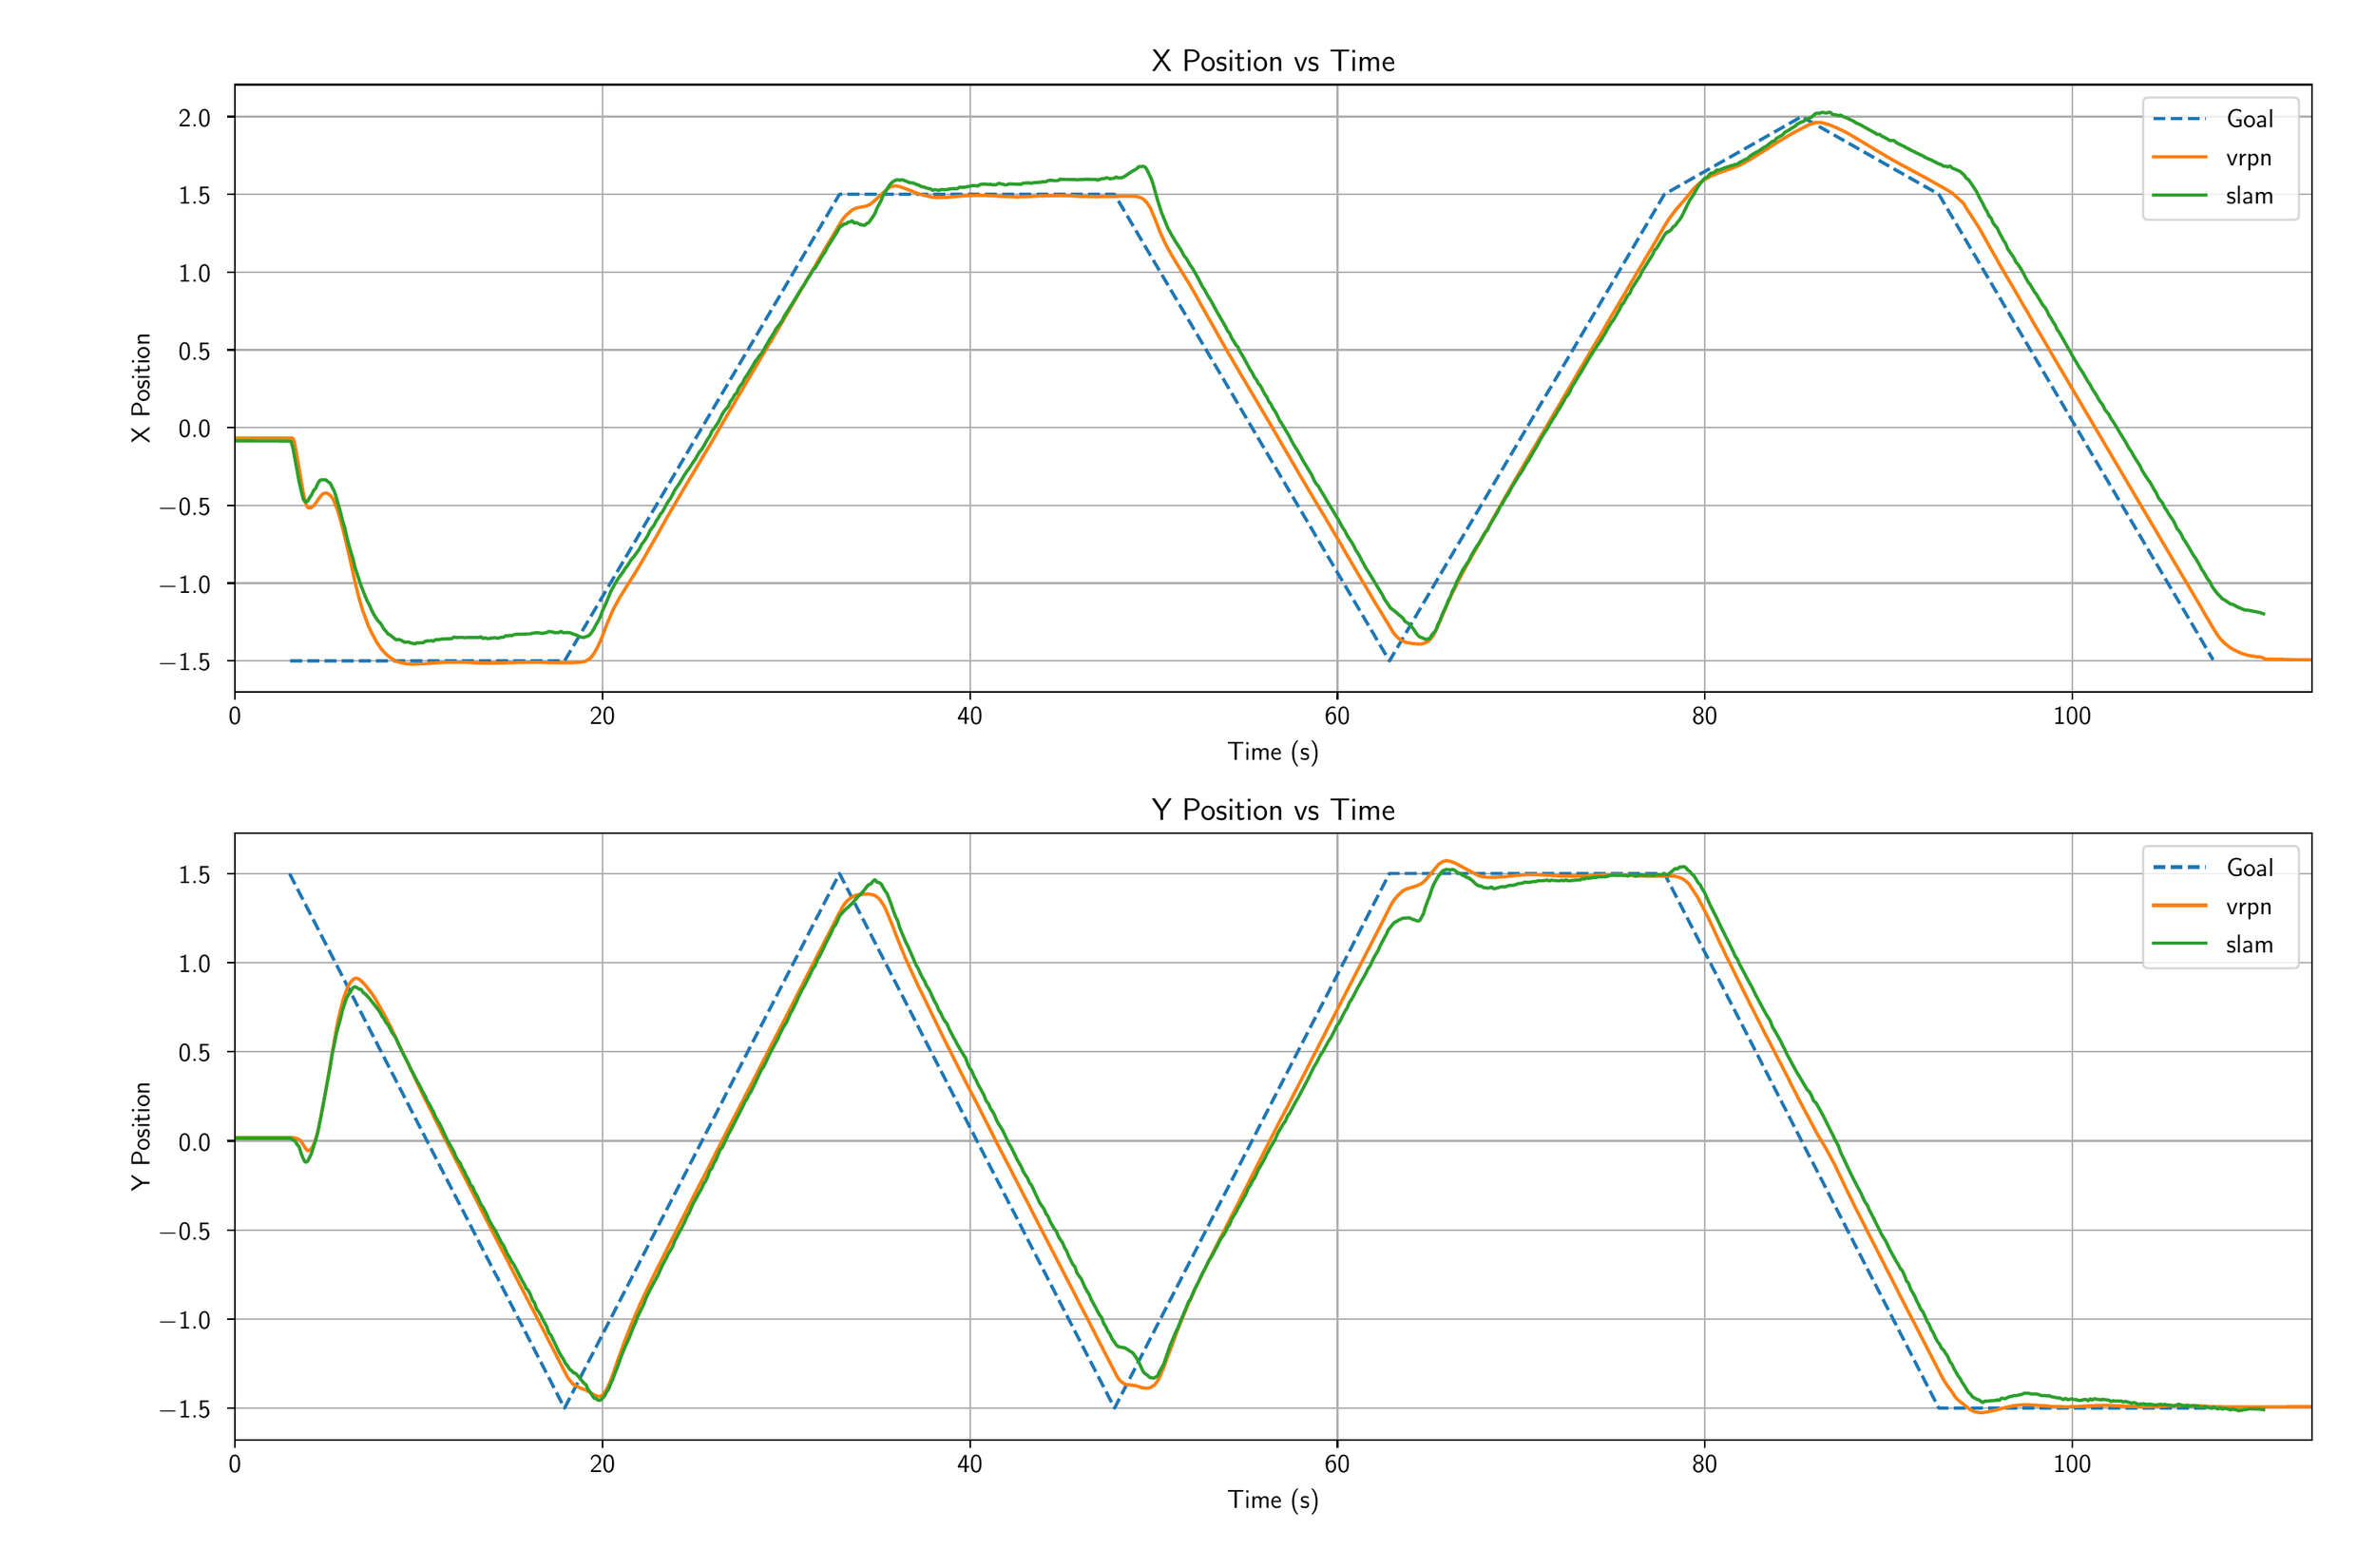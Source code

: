 \begingroup%
\makeatletter%
\begin{pgfpicture}%
\pgfpathrectangle{\pgfpointorigin}{\pgfqpoint{14.94in}{9.77in}}%
\pgfusepath{use as bounding box, clip}%
\begin{pgfscope}%
\pgfsetbuttcap%
\pgfsetmiterjoin%
\definecolor{currentfill}{rgb}{1.0,1.0,1.0}%
\pgfsetfillcolor{currentfill}%
\pgfsetlinewidth{0.0pt}%
\definecolor{currentstroke}{rgb}{1.0,1.0,1.0}%
\pgfsetstrokecolor{currentstroke}%
\pgfsetdash{}{0pt}%
\pgfpathmoveto{\pgfqpoint{0.0in}{0.0in}}%
\pgfpathlineto{\pgfqpoint{14.94in}{0.0in}}%
\pgfpathlineto{\pgfqpoint{14.94in}{9.77in}}%
\pgfpathlineto{\pgfqpoint{0.0in}{9.77in}}%
\pgfpathlineto{\pgfqpoint{0.0in}{0.0in}}%
\pgfpathclose%
\pgfusepath{fill}%
\end{pgfscope}%
\begin{pgfscope}%
\pgfsetbuttcap%
\pgfsetmiterjoin%
\definecolor{currentfill}{rgb}{1.0,1.0,1.0}%
\pgfsetfillcolor{currentfill}%
\pgfsetlinewidth{0.0pt}%
\definecolor{currentstroke}{rgb}{0.0,0.0,0.0}%
\pgfsetstrokecolor{currentstroke}%
\pgfsetstrokeopacity{0.0}%
\pgfsetdash{}{0pt}%
\pgfpathmoveto{\pgfqpoint{1.367in}{5.474in}}%
\pgfpathlineto{\pgfqpoint{14.671in}{5.474in}}%
\pgfpathlineto{\pgfqpoint{14.671in}{9.366in}}%
\pgfpathlineto{\pgfqpoint{1.367in}{9.366in}}%
\pgfpathlineto{\pgfqpoint{1.367in}{5.474in}}%
\pgfpathclose%
\pgfusepath{fill}%
\end{pgfscope}%
\begin{pgfscope}%
\pgfpathrectangle{\pgfqpoint{1.367in}{5.474in}}{\pgfqpoint{13.304in}{3.892in}}%
\pgfusepath{clip}%
\pgfsetrectcap%
\pgfsetroundjoin%
\pgfsetlinewidth{0.803pt}%
\definecolor{currentstroke}{rgb}{0.69,0.69,0.69}%
\pgfsetstrokecolor{currentstroke}%
\pgfsetdash{}{0pt}%
\pgfpathmoveto{\pgfqpoint{1.367in}{5.474in}}%
\pgfpathlineto{\pgfqpoint{1.367in}{9.366in}}%
\pgfusepath{stroke}%
\end{pgfscope}%
\begin{pgfscope}%
\pgfsetbuttcap%
\pgfsetroundjoin%
\definecolor{currentfill}{rgb}{0.0,0.0,0.0}%
\pgfsetfillcolor{currentfill}%
\pgfsetlinewidth{0.803pt}%
\definecolor{currentstroke}{rgb}{0.0,0.0,0.0}%
\pgfsetstrokecolor{currentstroke}%
\pgfsetdash{}{0pt}%
\pgfsys@defobject{currentmarker}{\pgfqpoint{0.0in}{-0.049in}}{\pgfqpoint{0.0in}{0.0in}}{%
\pgfpathmoveto{\pgfqpoint{0.0in}{0.0in}}%
\pgfpathlineto{\pgfqpoint{0.0in}{-0.049in}}%
\pgfusepath{stroke,fill}%
}%
\begin{pgfscope}%
\pgfsys@transformshift{1.367in}{5.474in}%
\pgfsys@useobject{currentmarker}{}%
\end{pgfscope}%
\end{pgfscope}%
\begin{pgfscope}%
\definecolor{textcolor}{rgb}{0.0,0.0,0.0}%
\pgfsetstrokecolor{textcolor}%
\pgfsetfillcolor{textcolor}%
\pgftext[x=1.367in,y=5.377in,,top]{\color{textcolor}\sffamily\fontsize{12.0}{14.4}\selectfont 0}%
\end{pgfscope}%
\begin{pgfscope}%
\pgfpathrectangle{\pgfqpoint{1.367in}{5.474in}}{\pgfqpoint{13.304in}{3.892in}}%
\pgfusepath{clip}%
\pgfsetrectcap%
\pgfsetroundjoin%
\pgfsetlinewidth{0.803pt}%
\definecolor{currentstroke}{rgb}{0.69,0.69,0.69}%
\pgfsetstrokecolor{currentstroke}%
\pgfsetdash{}{0pt}%
\pgfpathmoveto{\pgfqpoint{3.721in}{5.474in}}%
\pgfpathlineto{\pgfqpoint{3.721in}{9.366in}}%
\pgfusepath{stroke}%
\end{pgfscope}%
\begin{pgfscope}%
\pgfsetbuttcap%
\pgfsetroundjoin%
\definecolor{currentfill}{rgb}{0.0,0.0,0.0}%
\pgfsetfillcolor{currentfill}%
\pgfsetlinewidth{0.803pt}%
\definecolor{currentstroke}{rgb}{0.0,0.0,0.0}%
\pgfsetstrokecolor{currentstroke}%
\pgfsetdash{}{0pt}%
\pgfsys@defobject{currentmarker}{\pgfqpoint{0.0in}{-0.049in}}{\pgfqpoint{0.0in}{0.0in}}{%
\pgfpathmoveto{\pgfqpoint{0.0in}{0.0in}}%
\pgfpathlineto{\pgfqpoint{0.0in}{-0.049in}}%
\pgfusepath{stroke,fill}%
}%
\begin{pgfscope}%
\pgfsys@transformshift{3.721in}{5.474in}%
\pgfsys@useobject{currentmarker}{}%
\end{pgfscope}%
\end{pgfscope}%
\begin{pgfscope}%
\definecolor{textcolor}{rgb}{0.0,0.0,0.0}%
\pgfsetstrokecolor{textcolor}%
\pgfsetfillcolor{textcolor}%
\pgftext[x=3.721in,y=5.377in,,top]{\color{textcolor}\sffamily\fontsize{12.0}{14.4}\selectfont 20}%
\end{pgfscope}%
\begin{pgfscope}%
\pgfpathrectangle{\pgfqpoint{1.367in}{5.474in}}{\pgfqpoint{13.304in}{3.892in}}%
\pgfusepath{clip}%
\pgfsetrectcap%
\pgfsetroundjoin%
\pgfsetlinewidth{0.803pt}%
\definecolor{currentstroke}{rgb}{0.69,0.69,0.69}%
\pgfsetstrokecolor{currentstroke}%
\pgfsetdash{}{0pt}%
\pgfpathmoveto{\pgfqpoint{6.075in}{5.474in}}%
\pgfpathlineto{\pgfqpoint{6.075in}{9.366in}}%
\pgfusepath{stroke}%
\end{pgfscope}%
\begin{pgfscope}%
\pgfsetbuttcap%
\pgfsetroundjoin%
\definecolor{currentfill}{rgb}{0.0,0.0,0.0}%
\pgfsetfillcolor{currentfill}%
\pgfsetlinewidth{0.803pt}%
\definecolor{currentstroke}{rgb}{0.0,0.0,0.0}%
\pgfsetstrokecolor{currentstroke}%
\pgfsetdash{}{0pt}%
\pgfsys@defobject{currentmarker}{\pgfqpoint{0.0in}{-0.049in}}{\pgfqpoint{0.0in}{0.0in}}{%
\pgfpathmoveto{\pgfqpoint{0.0in}{0.0in}}%
\pgfpathlineto{\pgfqpoint{0.0in}{-0.049in}}%
\pgfusepath{stroke,fill}%
}%
\begin{pgfscope}%
\pgfsys@transformshift{6.075in}{5.474in}%
\pgfsys@useobject{currentmarker}{}%
\end{pgfscope}%
\end{pgfscope}%
\begin{pgfscope}%
\definecolor{textcolor}{rgb}{0.0,0.0,0.0}%
\pgfsetstrokecolor{textcolor}%
\pgfsetfillcolor{textcolor}%
\pgftext[x=6.075in,y=5.377in,,top]{\color{textcolor}\sffamily\fontsize{12.0}{14.4}\selectfont 40}%
\end{pgfscope}%
\begin{pgfscope}%
\pgfpathrectangle{\pgfqpoint{1.367in}{5.474in}}{\pgfqpoint{13.304in}{3.892in}}%
\pgfusepath{clip}%
\pgfsetrectcap%
\pgfsetroundjoin%
\pgfsetlinewidth{0.803pt}%
\definecolor{currentstroke}{rgb}{0.69,0.69,0.69}%
\pgfsetstrokecolor{currentstroke}%
\pgfsetdash{}{0pt}%
\pgfpathmoveto{\pgfqpoint{8.429in}{5.474in}}%
\pgfpathlineto{\pgfqpoint{8.429in}{9.366in}}%
\pgfusepath{stroke}%
\end{pgfscope}%
\begin{pgfscope}%
\pgfsetbuttcap%
\pgfsetroundjoin%
\definecolor{currentfill}{rgb}{0.0,0.0,0.0}%
\pgfsetfillcolor{currentfill}%
\pgfsetlinewidth{0.803pt}%
\definecolor{currentstroke}{rgb}{0.0,0.0,0.0}%
\pgfsetstrokecolor{currentstroke}%
\pgfsetdash{}{0pt}%
\pgfsys@defobject{currentmarker}{\pgfqpoint{0.0in}{-0.049in}}{\pgfqpoint{0.0in}{0.0in}}{%
\pgfpathmoveto{\pgfqpoint{0.0in}{0.0in}}%
\pgfpathlineto{\pgfqpoint{0.0in}{-0.049in}}%
\pgfusepath{stroke,fill}%
}%
\begin{pgfscope}%
\pgfsys@transformshift{8.429in}{5.474in}%
\pgfsys@useobject{currentmarker}{}%
\end{pgfscope}%
\end{pgfscope}%
\begin{pgfscope}%
\definecolor{textcolor}{rgb}{0.0,0.0,0.0}%
\pgfsetstrokecolor{textcolor}%
\pgfsetfillcolor{textcolor}%
\pgftext[x=8.429in,y=5.377in,,top]{\color{textcolor}\sffamily\fontsize{12.0}{14.4}\selectfont 60}%
\end{pgfscope}%
\begin{pgfscope}%
\pgfpathrectangle{\pgfqpoint{1.367in}{5.474in}}{\pgfqpoint{13.304in}{3.892in}}%
\pgfusepath{clip}%
\pgfsetrectcap%
\pgfsetroundjoin%
\pgfsetlinewidth{0.803pt}%
\definecolor{currentstroke}{rgb}{0.69,0.69,0.69}%
\pgfsetstrokecolor{currentstroke}%
\pgfsetdash{}{0pt}%
\pgfpathmoveto{\pgfqpoint{10.782in}{5.474in}}%
\pgfpathlineto{\pgfqpoint{10.782in}{9.366in}}%
\pgfusepath{stroke}%
\end{pgfscope}%
\begin{pgfscope}%
\pgfsetbuttcap%
\pgfsetroundjoin%
\definecolor{currentfill}{rgb}{0.0,0.0,0.0}%
\pgfsetfillcolor{currentfill}%
\pgfsetlinewidth{0.803pt}%
\definecolor{currentstroke}{rgb}{0.0,0.0,0.0}%
\pgfsetstrokecolor{currentstroke}%
\pgfsetdash{}{0pt}%
\pgfsys@defobject{currentmarker}{\pgfqpoint{0.0in}{-0.049in}}{\pgfqpoint{0.0in}{0.0in}}{%
\pgfpathmoveto{\pgfqpoint{0.0in}{0.0in}}%
\pgfpathlineto{\pgfqpoint{0.0in}{-0.049in}}%
\pgfusepath{stroke,fill}%
}%
\begin{pgfscope}%
\pgfsys@transformshift{10.782in}{5.474in}%
\pgfsys@useobject{currentmarker}{}%
\end{pgfscope}%
\end{pgfscope}%
\begin{pgfscope}%
\definecolor{textcolor}{rgb}{0.0,0.0,0.0}%
\pgfsetstrokecolor{textcolor}%
\pgfsetfillcolor{textcolor}%
\pgftext[x=10.782in,y=5.377in,,top]{\color{textcolor}\sffamily\fontsize{12.0}{14.4}\selectfont 80}%
\end{pgfscope}%
\begin{pgfscope}%
\pgfpathrectangle{\pgfqpoint{1.367in}{5.474in}}{\pgfqpoint{13.304in}{3.892in}}%
\pgfusepath{clip}%
\pgfsetrectcap%
\pgfsetroundjoin%
\pgfsetlinewidth{0.803pt}%
\definecolor{currentstroke}{rgb}{0.69,0.69,0.69}%
\pgfsetstrokecolor{currentstroke}%
\pgfsetdash{}{0pt}%
\pgfpathmoveto{\pgfqpoint{13.136in}{5.474in}}%
\pgfpathlineto{\pgfqpoint{13.136in}{9.366in}}%
\pgfusepath{stroke}%
\end{pgfscope}%
\begin{pgfscope}%
\pgfsetbuttcap%
\pgfsetroundjoin%
\definecolor{currentfill}{rgb}{0.0,0.0,0.0}%
\pgfsetfillcolor{currentfill}%
\pgfsetlinewidth{0.803pt}%
\definecolor{currentstroke}{rgb}{0.0,0.0,0.0}%
\pgfsetstrokecolor{currentstroke}%
\pgfsetdash{}{0pt}%
\pgfsys@defobject{currentmarker}{\pgfqpoint{0.0in}{-0.049in}}{\pgfqpoint{0.0in}{0.0in}}{%
\pgfpathmoveto{\pgfqpoint{0.0in}{0.0in}}%
\pgfpathlineto{\pgfqpoint{0.0in}{-0.049in}}%
\pgfusepath{stroke,fill}%
}%
\begin{pgfscope}%
\pgfsys@transformshift{13.136in}{5.474in}%
\pgfsys@useobject{currentmarker}{}%
\end{pgfscope}%
\end{pgfscope}%
\begin{pgfscope}%
\definecolor{textcolor}{rgb}{0.0,0.0,0.0}%
\pgfsetstrokecolor{textcolor}%
\pgfsetfillcolor{textcolor}%
\pgftext[x=13.136in,y=5.377in,,top]{\color{textcolor}\sffamily\fontsize{12.0}{14.4}\selectfont 100}%
\end{pgfscope}%
\begin{pgfscope}%
\definecolor{textcolor}{rgb}{0.0,0.0,0.0}%
\pgfsetstrokecolor{textcolor}%
\pgfsetfillcolor{textcolor}%
\pgftext[x=8.019in,y=5.16in,,top]{\color{textcolor}\sffamily\fontsize{12.0}{14.4}\selectfont Time (s)}%
\end{pgfscope}%
\begin{pgfscope}%
\pgfpathrectangle{\pgfqpoint{1.367in}{5.474in}}{\pgfqpoint{13.304in}{3.892in}}%
\pgfusepath{clip}%
\pgfsetrectcap%
\pgfsetroundjoin%
\pgfsetlinewidth{0.803pt}%
\definecolor{currentstroke}{rgb}{0.69,0.69,0.69}%
\pgfsetstrokecolor{currentstroke}%
\pgfsetdash{}{0pt}%
\pgfpathmoveto{\pgfqpoint{1.367in}{5.672in}}%
\pgfpathlineto{\pgfqpoint{14.671in}{5.672in}}%
\pgfusepath{stroke}%
\end{pgfscope}%
\begin{pgfscope}%
\pgfsetbuttcap%
\pgfsetroundjoin%
\definecolor{currentfill}{rgb}{0.0,0.0,0.0}%
\pgfsetfillcolor{currentfill}%
\pgfsetlinewidth{0.803pt}%
\definecolor{currentstroke}{rgb}{0.0,0.0,0.0}%
\pgfsetstrokecolor{currentstroke}%
\pgfsetdash{}{0pt}%
\pgfsys@defobject{currentmarker}{\pgfqpoint{-0.049in}{0.0in}}{\pgfqpoint{-0.0in}{0.0in}}{%
\pgfpathmoveto{\pgfqpoint{-0.0in}{0.0in}}%
\pgfpathlineto{\pgfqpoint{-0.049in}{0.0in}}%
\pgfusepath{stroke,fill}%
}%
\begin{pgfscope}%
\pgfsys@transformshift{1.367in}{5.672in}%
\pgfsys@useobject{currentmarker}{}%
\end{pgfscope}%
\end{pgfscope}%
\begin{pgfscope}%
\definecolor{textcolor}{rgb}{0.0,0.0,0.0}%
\pgfsetstrokecolor{textcolor}%
\pgfsetfillcolor{textcolor}%
\pgftext[x=0.876in, y=5.609in, left, base]{\color{textcolor}\sffamily\fontsize{12.0}{14.4}\selectfont \ensuremath{-}1.5}%
\end{pgfscope}%
\begin{pgfscope}%
\pgfpathrectangle{\pgfqpoint{1.367in}{5.474in}}{\pgfqpoint{13.304in}{3.892in}}%
\pgfusepath{clip}%
\pgfsetrectcap%
\pgfsetroundjoin%
\pgfsetlinewidth{0.803pt}%
\definecolor{currentstroke}{rgb}{0.69,0.69,0.69}%
\pgfsetstrokecolor{currentstroke}%
\pgfsetdash{}{0pt}%
\pgfpathmoveto{\pgfqpoint{1.367in}{6.171in}}%
\pgfpathlineto{\pgfqpoint{14.671in}{6.171in}}%
\pgfusepath{stroke}%
\end{pgfscope}%
\begin{pgfscope}%
\pgfsetbuttcap%
\pgfsetroundjoin%
\definecolor{currentfill}{rgb}{0.0,0.0,0.0}%
\pgfsetfillcolor{currentfill}%
\pgfsetlinewidth{0.803pt}%
\definecolor{currentstroke}{rgb}{0.0,0.0,0.0}%
\pgfsetstrokecolor{currentstroke}%
\pgfsetdash{}{0pt}%
\pgfsys@defobject{currentmarker}{\pgfqpoint{-0.049in}{0.0in}}{\pgfqpoint{-0.0in}{0.0in}}{%
\pgfpathmoveto{\pgfqpoint{-0.0in}{0.0in}}%
\pgfpathlineto{\pgfqpoint{-0.049in}{0.0in}}%
\pgfusepath{stroke,fill}%
}%
\begin{pgfscope}%
\pgfsys@transformshift{1.367in}{6.171in}%
\pgfsys@useobject{currentmarker}{}%
\end{pgfscope}%
\end{pgfscope}%
\begin{pgfscope}%
\definecolor{textcolor}{rgb}{0.0,0.0,0.0}%
\pgfsetstrokecolor{textcolor}%
\pgfsetfillcolor{textcolor}%
\pgftext[x=0.876in, y=6.107in, left, base]{\color{textcolor}\sffamily\fontsize{12.0}{14.4}\selectfont \ensuremath{-}1.0}%
\end{pgfscope}%
\begin{pgfscope}%
\pgfpathrectangle{\pgfqpoint{1.367in}{5.474in}}{\pgfqpoint{13.304in}{3.892in}}%
\pgfusepath{clip}%
\pgfsetrectcap%
\pgfsetroundjoin%
\pgfsetlinewidth{0.803pt}%
\definecolor{currentstroke}{rgb}{0.69,0.69,0.69}%
\pgfsetstrokecolor{currentstroke}%
\pgfsetdash{}{0pt}%
\pgfpathmoveto{\pgfqpoint{1.367in}{6.669in}}%
\pgfpathlineto{\pgfqpoint{14.671in}{6.669in}}%
\pgfusepath{stroke}%
\end{pgfscope}%
\begin{pgfscope}%
\pgfsetbuttcap%
\pgfsetroundjoin%
\definecolor{currentfill}{rgb}{0.0,0.0,0.0}%
\pgfsetfillcolor{currentfill}%
\pgfsetlinewidth{0.803pt}%
\definecolor{currentstroke}{rgb}{0.0,0.0,0.0}%
\pgfsetstrokecolor{currentstroke}%
\pgfsetdash{}{0pt}%
\pgfsys@defobject{currentmarker}{\pgfqpoint{-0.049in}{0.0in}}{\pgfqpoint{-0.0in}{0.0in}}{%
\pgfpathmoveto{\pgfqpoint{-0.0in}{0.0in}}%
\pgfpathlineto{\pgfqpoint{-0.049in}{0.0in}}%
\pgfusepath{stroke,fill}%
}%
\begin{pgfscope}%
\pgfsys@transformshift{1.367in}{6.669in}%
\pgfsys@useobject{currentmarker}{}%
\end{pgfscope}%
\end{pgfscope}%
\begin{pgfscope}%
\definecolor{textcolor}{rgb}{0.0,0.0,0.0}%
\pgfsetstrokecolor{textcolor}%
\pgfsetfillcolor{textcolor}%
\pgftext[x=0.876in, y=6.606in, left, base]{\color{textcolor}\sffamily\fontsize{12.0}{14.4}\selectfont \ensuremath{-}0.5}%
\end{pgfscope}%
\begin{pgfscope}%
\pgfpathrectangle{\pgfqpoint{1.367in}{5.474in}}{\pgfqpoint{13.304in}{3.892in}}%
\pgfusepath{clip}%
\pgfsetrectcap%
\pgfsetroundjoin%
\pgfsetlinewidth{0.803pt}%
\definecolor{currentstroke}{rgb}{0.69,0.69,0.69}%
\pgfsetstrokecolor{currentstroke}%
\pgfsetdash{}{0pt}%
\pgfpathmoveto{\pgfqpoint{1.367in}{7.168in}}%
\pgfpathlineto{\pgfqpoint{14.671in}{7.168in}}%
\pgfusepath{stroke}%
\end{pgfscope}%
\begin{pgfscope}%
\pgfsetbuttcap%
\pgfsetroundjoin%
\definecolor{currentfill}{rgb}{0.0,0.0,0.0}%
\pgfsetfillcolor{currentfill}%
\pgfsetlinewidth{0.803pt}%
\definecolor{currentstroke}{rgb}{0.0,0.0,0.0}%
\pgfsetstrokecolor{currentstroke}%
\pgfsetdash{}{0pt}%
\pgfsys@defobject{currentmarker}{\pgfqpoint{-0.049in}{0.0in}}{\pgfqpoint{-0.0in}{0.0in}}{%
\pgfpathmoveto{\pgfqpoint{-0.0in}{0.0in}}%
\pgfpathlineto{\pgfqpoint{-0.049in}{0.0in}}%
\pgfusepath{stroke,fill}%
}%
\begin{pgfscope}%
\pgfsys@transformshift{1.367in}{7.168in}%
\pgfsys@useobject{currentmarker}{}%
\end{pgfscope}%
\end{pgfscope}%
\begin{pgfscope}%
\definecolor{textcolor}{rgb}{0.0,0.0,0.0}%
\pgfsetstrokecolor{textcolor}%
\pgfsetfillcolor{textcolor}%
\pgftext[x=1.005in, y=7.104in, left, base]{\color{textcolor}\sffamily\fontsize{12.0}{14.4}\selectfont 0.0}%
\end{pgfscope}%
\begin{pgfscope}%
\pgfpathrectangle{\pgfqpoint{1.367in}{5.474in}}{\pgfqpoint{13.304in}{3.892in}}%
\pgfusepath{clip}%
\pgfsetrectcap%
\pgfsetroundjoin%
\pgfsetlinewidth{0.803pt}%
\definecolor{currentstroke}{rgb}{0.69,0.69,0.69}%
\pgfsetstrokecolor{currentstroke}%
\pgfsetdash{}{0pt}%
\pgfpathmoveto{\pgfqpoint{1.367in}{7.666in}}%
\pgfpathlineto{\pgfqpoint{14.671in}{7.666in}}%
\pgfusepath{stroke}%
\end{pgfscope}%
\begin{pgfscope}%
\pgfsetbuttcap%
\pgfsetroundjoin%
\definecolor{currentfill}{rgb}{0.0,0.0,0.0}%
\pgfsetfillcolor{currentfill}%
\pgfsetlinewidth{0.803pt}%
\definecolor{currentstroke}{rgb}{0.0,0.0,0.0}%
\pgfsetstrokecolor{currentstroke}%
\pgfsetdash{}{0pt}%
\pgfsys@defobject{currentmarker}{\pgfqpoint{-0.049in}{0.0in}}{\pgfqpoint{-0.0in}{0.0in}}{%
\pgfpathmoveto{\pgfqpoint{-0.0in}{0.0in}}%
\pgfpathlineto{\pgfqpoint{-0.049in}{0.0in}}%
\pgfusepath{stroke,fill}%
}%
\begin{pgfscope}%
\pgfsys@transformshift{1.367in}{7.666in}%
\pgfsys@useobject{currentmarker}{}%
\end{pgfscope}%
\end{pgfscope}%
\begin{pgfscope}%
\definecolor{textcolor}{rgb}{0.0,0.0,0.0}%
\pgfsetstrokecolor{textcolor}%
\pgfsetfillcolor{textcolor}%
\pgftext[x=1.005in, y=7.603in, left, base]{\color{textcolor}\sffamily\fontsize{12.0}{14.4}\selectfont 0.5}%
\end{pgfscope}%
\begin{pgfscope}%
\pgfpathrectangle{\pgfqpoint{1.367in}{5.474in}}{\pgfqpoint{13.304in}{3.892in}}%
\pgfusepath{clip}%
\pgfsetrectcap%
\pgfsetroundjoin%
\pgfsetlinewidth{0.803pt}%
\definecolor{currentstroke}{rgb}{0.69,0.69,0.69}%
\pgfsetstrokecolor{currentstroke}%
\pgfsetdash{}{0pt}%
\pgfpathmoveto{\pgfqpoint{1.367in}{8.164in}}%
\pgfpathlineto{\pgfqpoint{14.671in}{8.164in}}%
\pgfusepath{stroke}%
\end{pgfscope}%
\begin{pgfscope}%
\pgfsetbuttcap%
\pgfsetroundjoin%
\definecolor{currentfill}{rgb}{0.0,0.0,0.0}%
\pgfsetfillcolor{currentfill}%
\pgfsetlinewidth{0.803pt}%
\definecolor{currentstroke}{rgb}{0.0,0.0,0.0}%
\pgfsetstrokecolor{currentstroke}%
\pgfsetdash{}{0pt}%
\pgfsys@defobject{currentmarker}{\pgfqpoint{-0.049in}{0.0in}}{\pgfqpoint{-0.0in}{0.0in}}{%
\pgfpathmoveto{\pgfqpoint{-0.0in}{0.0in}}%
\pgfpathlineto{\pgfqpoint{-0.049in}{0.0in}}%
\pgfusepath{stroke,fill}%
}%
\begin{pgfscope}%
\pgfsys@transformshift{1.367in}{8.164in}%
\pgfsys@useobject{currentmarker}{}%
\end{pgfscope}%
\end{pgfscope}%
\begin{pgfscope}%
\definecolor{textcolor}{rgb}{0.0,0.0,0.0}%
\pgfsetstrokecolor{textcolor}%
\pgfsetfillcolor{textcolor}%
\pgftext[x=1.005in, y=8.101in, left, base]{\color{textcolor}\sffamily\fontsize{12.0}{14.4}\selectfont 1.0}%
\end{pgfscope}%
\begin{pgfscope}%
\pgfpathrectangle{\pgfqpoint{1.367in}{5.474in}}{\pgfqpoint{13.304in}{3.892in}}%
\pgfusepath{clip}%
\pgfsetrectcap%
\pgfsetroundjoin%
\pgfsetlinewidth{0.803pt}%
\definecolor{currentstroke}{rgb}{0.69,0.69,0.69}%
\pgfsetstrokecolor{currentstroke}%
\pgfsetdash{}{0pt}%
\pgfpathmoveto{\pgfqpoint{1.367in}{8.663in}}%
\pgfpathlineto{\pgfqpoint{14.671in}{8.663in}}%
\pgfusepath{stroke}%
\end{pgfscope}%
\begin{pgfscope}%
\pgfsetbuttcap%
\pgfsetroundjoin%
\definecolor{currentfill}{rgb}{0.0,0.0,0.0}%
\pgfsetfillcolor{currentfill}%
\pgfsetlinewidth{0.803pt}%
\definecolor{currentstroke}{rgb}{0.0,0.0,0.0}%
\pgfsetstrokecolor{currentstroke}%
\pgfsetdash{}{0pt}%
\pgfsys@defobject{currentmarker}{\pgfqpoint{-0.049in}{0.0in}}{\pgfqpoint{-0.0in}{0.0in}}{%
\pgfpathmoveto{\pgfqpoint{-0.0in}{0.0in}}%
\pgfpathlineto{\pgfqpoint{-0.049in}{0.0in}}%
\pgfusepath{stroke,fill}%
}%
\begin{pgfscope}%
\pgfsys@transformshift{1.367in}{8.663in}%
\pgfsys@useobject{currentmarker}{}%
\end{pgfscope}%
\end{pgfscope}%
\begin{pgfscope}%
\definecolor{textcolor}{rgb}{0.0,0.0,0.0}%
\pgfsetstrokecolor{textcolor}%
\pgfsetfillcolor{textcolor}%
\pgftext[x=1.005in, y=8.599in, left, base]{\color{textcolor}\sffamily\fontsize{12.0}{14.4}\selectfont 1.5}%
\end{pgfscope}%
\begin{pgfscope}%
\pgfpathrectangle{\pgfqpoint{1.367in}{5.474in}}{\pgfqpoint{13.304in}{3.892in}}%
\pgfusepath{clip}%
\pgfsetrectcap%
\pgfsetroundjoin%
\pgfsetlinewidth{0.803pt}%
\definecolor{currentstroke}{rgb}{0.69,0.69,0.69}%
\pgfsetstrokecolor{currentstroke}%
\pgfsetdash{}{0pt}%
\pgfpathmoveto{\pgfqpoint{1.367in}{9.161in}}%
\pgfpathlineto{\pgfqpoint{14.671in}{9.161in}}%
\pgfusepath{stroke}%
\end{pgfscope}%
\begin{pgfscope}%
\pgfsetbuttcap%
\pgfsetroundjoin%
\definecolor{currentfill}{rgb}{0.0,0.0,0.0}%
\pgfsetfillcolor{currentfill}%
\pgfsetlinewidth{0.803pt}%
\definecolor{currentstroke}{rgb}{0.0,0.0,0.0}%
\pgfsetstrokecolor{currentstroke}%
\pgfsetdash{}{0pt}%
\pgfsys@defobject{currentmarker}{\pgfqpoint{-0.049in}{0.0in}}{\pgfqpoint{-0.0in}{0.0in}}{%
\pgfpathmoveto{\pgfqpoint{-0.0in}{0.0in}}%
\pgfpathlineto{\pgfqpoint{-0.049in}{0.0in}}%
\pgfusepath{stroke,fill}%
}%
\begin{pgfscope}%
\pgfsys@transformshift{1.367in}{9.161in}%
\pgfsys@useobject{currentmarker}{}%
\end{pgfscope}%
\end{pgfscope}%
\begin{pgfscope}%
\definecolor{textcolor}{rgb}{0.0,0.0,0.0}%
\pgfsetstrokecolor{textcolor}%
\pgfsetfillcolor{textcolor}%
\pgftext[x=1.005in, y=9.098in, left, base]{\color{textcolor}\sffamily\fontsize{12.0}{14.4}\selectfont 2.0}%
\end{pgfscope}%
\begin{pgfscope}%
\definecolor{textcolor}{rgb}{0.0,0.0,0.0}%
\pgfsetstrokecolor{textcolor}%
\pgfsetfillcolor{textcolor}%
\pgftext[x=0.82in,y=7.42in,,bottom,rotate=90.0]{\color{textcolor}\sffamily\fontsize{12.0}{14.4}\selectfont X Position}%
\end{pgfscope}%
\begin{pgfscope}%
\pgfpathrectangle{\pgfqpoint{1.367in}{5.474in}}{\pgfqpoint{13.304in}{3.892in}}%
\pgfusepath{clip}%
\pgfsetbuttcap%
\pgfsetroundjoin%
\pgfsetlinewidth{1.506pt}%
\definecolor{currentstroke}{rgb}{0.122,0.467,0.706}%
\pgfsetstrokecolor{currentstroke}%
\pgfsetdash{{5.55pt}{2.4pt}}{0.0pt}%
\pgfpathmoveto{\pgfqpoint{1.72in}{5.672in}}%
\pgfpathlineto{\pgfqpoint{3.478in}{5.672in}}%
\pgfpathlineto{\pgfqpoint{3.953in}{6.478in}}%
\pgfpathlineto{\pgfqpoint{3.964in}{6.498in}}%
\pgfpathlineto{\pgfqpoint{4.078in}{6.691in}}%
\pgfpathlineto{\pgfqpoint{4.266in}{7.011in}}%
\pgfpathlineto{\pgfqpoint{4.871in}{8.037in}}%
\pgfpathlineto{\pgfqpoint{4.953in}{8.177in}}%
\pgfpathlineto{\pgfqpoint{5.239in}{8.663in}}%
\pgfpathlineto{\pgfqpoint{7.001in}{8.663in}}%
\pgfpathlineto{\pgfqpoint{7.205in}{8.316in}}%
\pgfpathlineto{\pgfqpoint{7.295in}{8.163in}}%
\pgfpathlineto{\pgfqpoint{8.189in}{6.645in}}%
\pgfpathlineto{\pgfqpoint{8.221in}{6.591in}}%
\pgfpathlineto{\pgfqpoint{8.409in}{6.272in}}%
\pgfpathlineto{\pgfqpoint{8.762in}{5.672in}}%
\pgfpathlineto{\pgfqpoint{9.146in}{6.325in}}%
\pgfpathlineto{\pgfqpoint{9.221in}{6.452in}}%
\pgfpathlineto{\pgfqpoint{9.754in}{7.357in}}%
\pgfpathlineto{\pgfqpoint{9.841in}{7.504in}}%
\pgfpathlineto{\pgfqpoint{10.092in}{7.93in}}%
\pgfpathlineto{\pgfqpoint{10.523in}{8.663in}}%
\pgfpathlineto{\pgfqpoint{11.194in}{9.043in}}%
\pgfpathlineto{\pgfqpoint{11.39in}{9.154in}}%
\pgfpathlineto{\pgfqpoint{11.402in}{9.161in}}%
\pgfpathlineto{\pgfqpoint{11.633in}{9.03in}}%
\pgfpathlineto{\pgfqpoint{12.281in}{8.663in}}%
\pgfpathlineto{\pgfqpoint{13.524in}{6.552in}}%
\pgfpathlineto{\pgfqpoint{13.677in}{6.292in}}%
\pgfpathlineto{\pgfqpoint{13.987in}{5.766in}}%
\pgfpathlineto{\pgfqpoint{14.038in}{5.679in}}%
\pgfpathlineto{\pgfqpoint{14.038in}{5.679in}}%
\pgfusepath{stroke}%
\end{pgfscope}%
\begin{pgfscope}%
\pgfpathrectangle{\pgfqpoint{1.367in}{5.474in}}{\pgfqpoint{13.304in}{3.892in}}%
\pgfusepath{clip}%
\pgfsetrectcap%
\pgfsetroundjoin%
\pgfsetlinewidth{1.506pt}%
\definecolor{currentstroke}{rgb}{1.0,0.498,0.055}%
\pgfsetstrokecolor{currentstroke}%
\pgfsetdash{}{0pt}%
\pgfpathmoveto{\pgfqpoint{1.367in}{7.101in}}%
\pgfpathlineto{\pgfqpoint{1.389in}{7.101in}}%
\pgfpathlineto{\pgfqpoint{1.401in}{7.101in}}%
\pgfpathlineto{\pgfqpoint{1.414in}{7.101in}}%
\pgfpathlineto{\pgfqpoint{1.441in}{7.101in}}%
\pgfpathlineto{\pgfqpoint{1.518in}{7.101in}}%
\pgfpathlineto{\pgfqpoint{1.532in}{7.101in}}%
\pgfpathlineto{\pgfqpoint{1.727in}{7.101in}}%
\pgfpathlineto{\pgfqpoint{1.734in}{7.101in}}%
\pgfpathlineto{\pgfqpoint{1.737in}{7.098in}}%
\pgfpathlineto{\pgfqpoint{1.742in}{7.089in}}%
\pgfpathlineto{\pgfqpoint{1.747in}{7.076in}}%
\pgfpathlineto{\pgfqpoint{1.753in}{7.047in}}%
\pgfpathlineto{\pgfqpoint{1.807in}{6.735in}}%
\pgfpathlineto{\pgfqpoint{1.818in}{6.688in}}%
\pgfpathlineto{\pgfqpoint{1.826in}{6.667in}}%
\pgfpathlineto{\pgfqpoint{1.832in}{6.658in}}%
\pgfpathlineto{\pgfqpoint{1.836in}{6.654in}}%
\pgfpathlineto{\pgfqpoint{1.839in}{6.653in}}%
\pgfpathlineto{\pgfqpoint{1.843in}{6.652in}}%
\pgfpathlineto{\pgfqpoint{1.849in}{6.652in}}%
\pgfpathlineto{\pgfqpoint{1.856in}{6.656in}}%
\pgfpathlineto{\pgfqpoint{1.873in}{6.669in}}%
\pgfpathlineto{\pgfqpoint{1.888in}{6.689in}}%
\pgfpathlineto{\pgfqpoint{1.894in}{6.699in}}%
\pgfpathlineto{\pgfqpoint{1.905in}{6.714in}}%
\pgfpathlineto{\pgfqpoint{1.92in}{6.734in}}%
\pgfpathlineto{\pgfqpoint{1.926in}{6.74in}}%
\pgfpathlineto{\pgfqpoint{1.93in}{6.742in}}%
\pgfpathlineto{\pgfqpoint{1.934in}{6.745in}}%
\pgfpathlineto{\pgfqpoint{1.938in}{6.746in}}%
\pgfpathlineto{\pgfqpoint{1.941in}{6.747in}}%
\pgfpathlineto{\pgfqpoint{1.957in}{6.747in}}%
\pgfpathlineto{\pgfqpoint{1.968in}{6.741in}}%
\pgfpathlineto{\pgfqpoint{1.981in}{6.729in}}%
\pgfpathlineto{\pgfqpoint{1.988in}{6.721in}}%
\pgfpathlineto{\pgfqpoint{1.998in}{6.704in}}%
\pgfpathlineto{\pgfqpoint{2.022in}{6.644in}}%
\pgfpathlineto{\pgfqpoint{2.033in}{6.608in}}%
\pgfpathlineto{\pgfqpoint{2.04in}{6.585in}}%
\pgfpathlineto{\pgfqpoint{2.054in}{6.532in}}%
\pgfpathlineto{\pgfqpoint{2.079in}{6.432in}}%
\pgfpathlineto{\pgfqpoint{2.116in}{6.269in}}%
\pgfpathlineto{\pgfqpoint{2.137in}{6.174in}}%
\pgfpathlineto{\pgfqpoint{2.159in}{6.084in}}%
\pgfpathlineto{\pgfqpoint{2.183in}{6.001in}}%
\pgfpathlineto{\pgfqpoint{2.22in}{5.9in}}%
\pgfpathlineto{\pgfqpoint{2.24in}{5.857in}}%
\pgfpathlineto{\pgfqpoint{2.276in}{5.79in}}%
\pgfpathlineto{\pgfqpoint{2.279in}{5.785in}}%
\pgfpathlineto{\pgfqpoint{2.283in}{5.78in}}%
\pgfpathlineto{\pgfqpoint{2.298in}{5.757in}}%
\pgfpathlineto{\pgfqpoint{2.301in}{5.753in}}%
\pgfpathlineto{\pgfqpoint{2.307in}{5.746in}}%
\pgfpathlineto{\pgfqpoint{2.329in}{5.721in}}%
\pgfpathlineto{\pgfqpoint{2.335in}{5.715in}}%
\pgfpathlineto{\pgfqpoint{2.344in}{5.707in}}%
\pgfpathlineto{\pgfqpoint{2.357in}{5.697in}}%
\pgfpathlineto{\pgfqpoint{2.376in}{5.684in}}%
\pgfpathlineto{\pgfqpoint{2.392in}{5.675in}}%
\pgfpathlineto{\pgfqpoint{2.398in}{5.671in}}%
\pgfpathlineto{\pgfqpoint{2.414in}{5.665in}}%
\pgfpathlineto{\pgfqpoint{2.464in}{5.654in}}%
\pgfpathlineto{\pgfqpoint{2.467in}{5.654in}}%
\pgfpathlineto{\pgfqpoint{2.473in}{5.653in}}%
\pgfpathlineto{\pgfqpoint{2.475in}{5.653in}}%
\pgfpathlineto{\pgfqpoint{2.477in}{5.653in}}%
\pgfpathlineto{\pgfqpoint{2.483in}{5.652in}}%
\pgfpathlineto{\pgfqpoint{2.486in}{5.652in}}%
\pgfpathlineto{\pgfqpoint{2.5in}{5.651in}}%
\pgfpathlineto{\pgfqpoint{2.512in}{5.651in}}%
\pgfpathlineto{\pgfqpoint{2.514in}{5.652in}}%
\pgfpathlineto{\pgfqpoint{2.518in}{5.651in}}%
\pgfpathlineto{\pgfqpoint{2.521in}{5.652in}}%
\pgfpathlineto{\pgfqpoint{2.57in}{5.653in}}%
\pgfpathlineto{\pgfqpoint{2.584in}{5.654in}}%
\pgfpathlineto{\pgfqpoint{2.591in}{5.655in}}%
\pgfpathlineto{\pgfqpoint{2.612in}{5.656in}}%
\pgfpathlineto{\pgfqpoint{2.618in}{5.657in}}%
\pgfpathlineto{\pgfqpoint{2.631in}{5.658in}}%
\pgfpathlineto{\pgfqpoint{2.729in}{5.664in}}%
\pgfpathlineto{\pgfqpoint{2.732in}{5.664in}}%
\pgfpathlineto{\pgfqpoint{2.739in}{5.664in}}%
\pgfpathlineto{\pgfqpoint{2.791in}{5.664in}}%
\pgfpathlineto{\pgfqpoint{2.794in}{5.664in}}%
\pgfpathlineto{\pgfqpoint{2.801in}{5.664in}}%
\pgfpathlineto{\pgfqpoint{2.806in}{5.664in}}%
\pgfpathlineto{\pgfqpoint{2.81in}{5.664in}}%
\pgfpathlineto{\pgfqpoint{2.812in}{5.664in}}%
\pgfpathlineto{\pgfqpoint{2.82in}{5.664in}}%
\pgfpathlineto{\pgfqpoint{2.834in}{5.663in}}%
\pgfpathlineto{\pgfqpoint{2.85in}{5.663in}}%
\pgfpathlineto{\pgfqpoint{2.855in}{5.662in}}%
\pgfpathlineto{\pgfqpoint{2.859in}{5.662in}}%
\pgfpathlineto{\pgfqpoint{2.864in}{5.662in}}%
\pgfpathlineto{\pgfqpoint{2.87in}{5.662in}}%
\pgfpathlineto{\pgfqpoint{2.879in}{5.661in}}%
\pgfpathlineto{\pgfqpoint{2.893in}{5.661in}}%
\pgfpathlineto{\pgfqpoint{2.897in}{5.66in}}%
\pgfpathlineto{\pgfqpoint{2.948in}{5.658in}}%
\pgfpathlineto{\pgfqpoint{2.957in}{5.658in}}%
\pgfpathlineto{\pgfqpoint{2.965in}{5.658in}}%
\pgfpathlineto{\pgfqpoint{2.969in}{5.658in}}%
\pgfpathlineto{\pgfqpoint{2.981in}{5.658in}}%
\pgfpathlineto{\pgfqpoint{2.984in}{5.658in}}%
\pgfpathlineto{\pgfqpoint{2.988in}{5.657in}}%
\pgfpathlineto{\pgfqpoint{3.149in}{5.661in}}%
\pgfpathlineto{\pgfqpoint{3.184in}{5.662in}}%
\pgfpathlineto{\pgfqpoint{3.186in}{5.662in}}%
\pgfpathlineto{\pgfqpoint{3.19in}{5.662in}}%
\pgfpathlineto{\pgfqpoint{3.193in}{5.662in}}%
\pgfpathlineto{\pgfqpoint{3.233in}{5.663in}}%
\pgfpathlineto{\pgfqpoint{3.243in}{5.663in}}%
\pgfpathlineto{\pgfqpoint{3.253in}{5.663in}}%
\pgfpathlineto{\pgfqpoint{3.256in}{5.663in}}%
\pgfpathlineto{\pgfqpoint{3.261in}{5.663in}}%
\pgfpathlineto{\pgfqpoint{3.285in}{5.663in}}%
\pgfpathlineto{\pgfqpoint{3.289in}{5.663in}}%
\pgfpathlineto{\pgfqpoint{3.294in}{5.663in}}%
\pgfpathlineto{\pgfqpoint{3.303in}{5.663in}}%
\pgfpathlineto{\pgfqpoint{3.365in}{5.662in}}%
\pgfpathlineto{\pgfqpoint{3.375in}{5.661in}}%
\pgfpathlineto{\pgfqpoint{3.379in}{5.661in}}%
\pgfpathlineto{\pgfqpoint{3.418in}{5.66in}}%
\pgfpathlineto{\pgfqpoint{3.42in}{5.66in}}%
\pgfpathlineto{\pgfqpoint{3.428in}{5.66in}}%
\pgfpathlineto{\pgfqpoint{3.516in}{5.66in}}%
\pgfpathlineto{\pgfqpoint{3.526in}{5.661in}}%
\pgfpathlineto{\pgfqpoint{3.531in}{5.661in}}%
\pgfpathlineto{\pgfqpoint{3.533in}{5.661in}}%
\pgfpathlineto{\pgfqpoint{3.548in}{5.662in}}%
\pgfpathlineto{\pgfqpoint{3.554in}{5.662in}}%
\pgfpathlineto{\pgfqpoint{3.566in}{5.663in}}%
\pgfpathlineto{\pgfqpoint{3.575in}{5.664in}}%
\pgfpathlineto{\pgfqpoint{3.588in}{5.665in}}%
\pgfpathlineto{\pgfqpoint{3.594in}{5.666in}}%
\pgfpathlineto{\pgfqpoint{3.611in}{5.67in}}%
\pgfpathlineto{\pgfqpoint{3.637in}{5.685in}}%
\pgfpathlineto{\pgfqpoint{3.645in}{5.692in}}%
\pgfpathlineto{\pgfqpoint{3.665in}{5.717in}}%
\pgfpathlineto{\pgfqpoint{3.679in}{5.742in}}%
\pgfpathlineto{\pgfqpoint{3.693in}{5.768in}}%
\pgfpathlineto{\pgfqpoint{3.709in}{5.804in}}%
\pgfpathlineto{\pgfqpoint{3.719in}{5.828in}}%
\pgfpathlineto{\pgfqpoint{3.74in}{5.885in}}%
\pgfpathlineto{\pgfqpoint{3.783in}{5.988in}}%
\pgfpathlineto{\pgfqpoint{3.796in}{6.014in}}%
\pgfpathlineto{\pgfqpoint{3.834in}{6.083in}}%
\pgfpathlineto{\pgfqpoint{3.851in}{6.11in}}%
\pgfpathlineto{\pgfqpoint{3.86in}{6.125in}}%
\pgfpathlineto{\pgfqpoint{3.892in}{6.175in}}%
\pgfpathlineto{\pgfqpoint{3.896in}{6.182in}}%
\pgfpathlineto{\pgfqpoint{3.91in}{6.204in}}%
\pgfpathlineto{\pgfqpoint{3.913in}{6.209in}}%
\pgfpathlineto{\pgfqpoint{3.921in}{6.221in}}%
\pgfpathlineto{\pgfqpoint{3.951in}{6.271in}}%
\pgfpathlineto{\pgfqpoint{3.961in}{6.288in}}%
\pgfpathlineto{\pgfqpoint{3.983in}{6.325in}}%
\pgfpathlineto{\pgfqpoint{3.99in}{6.337in}}%
\pgfpathlineto{\pgfqpoint{4.03in}{6.408in}}%
\pgfpathlineto{\pgfqpoint{4.074in}{6.484in}}%
\pgfpathlineto{\pgfqpoint{4.101in}{6.532in}}%
\pgfpathlineto{\pgfqpoint{4.132in}{6.588in}}%
\pgfpathlineto{\pgfqpoint{4.153in}{6.624in}}%
\pgfpathlineto{\pgfqpoint{4.258in}{6.803in}}%
\pgfpathlineto{\pgfqpoint{4.266in}{6.816in}}%
\pgfpathlineto{\pgfqpoint{4.397in}{7.036in}}%
\pgfpathlineto{\pgfqpoint{4.403in}{7.046in}}%
\pgfpathlineto{\pgfqpoint{4.441in}{7.111in}}%
\pgfpathlineto{\pgfqpoint{4.457in}{7.14in}}%
\pgfpathlineto{\pgfqpoint{4.467in}{7.157in}}%
\pgfpathlineto{\pgfqpoint{4.606in}{7.394in}}%
\pgfpathlineto{\pgfqpoint{4.615in}{7.409in}}%
\pgfpathlineto{\pgfqpoint{4.621in}{7.42in}}%
\pgfpathlineto{\pgfqpoint{4.77in}{7.672in}}%
\pgfpathlineto{\pgfqpoint{4.779in}{7.686in}}%
\pgfpathlineto{\pgfqpoint{4.791in}{7.707in}}%
\pgfpathlineto{\pgfqpoint{4.801in}{7.722in}}%
\pgfpathlineto{\pgfqpoint{5.036in}{8.124in}}%
\pgfpathlineto{\pgfqpoint{5.045in}{8.14in}}%
\pgfpathlineto{\pgfqpoint{5.059in}{8.164in}}%
\pgfpathlineto{\pgfqpoint{5.073in}{8.186in}}%
\pgfpathlineto{\pgfqpoint{5.114in}{8.258in}}%
\pgfpathlineto{\pgfqpoint{5.126in}{8.278in}}%
\pgfpathlineto{\pgfqpoint{5.133in}{8.289in}}%
\pgfpathlineto{\pgfqpoint{5.144in}{8.31in}}%
\pgfpathlineto{\pgfqpoint{5.156in}{8.33in}}%
\pgfpathlineto{\pgfqpoint{5.193in}{8.391in}}%
\pgfpathlineto{\pgfqpoint{5.199in}{8.402in}}%
\pgfpathlineto{\pgfqpoint{5.237in}{8.465in}}%
\pgfpathlineto{\pgfqpoint{5.249in}{8.486in}}%
\pgfpathlineto{\pgfqpoint{5.263in}{8.508in}}%
\pgfpathlineto{\pgfqpoint{5.267in}{8.512in}}%
\pgfpathlineto{\pgfqpoint{5.287in}{8.534in}}%
\pgfpathlineto{\pgfqpoint{5.294in}{8.54in}}%
\pgfpathlineto{\pgfqpoint{5.299in}{8.543in}}%
\pgfpathlineto{\pgfqpoint{5.314in}{8.557in}}%
\pgfpathlineto{\pgfqpoint{5.318in}{8.56in}}%
\pgfpathlineto{\pgfqpoint{5.335in}{8.57in}}%
\pgfpathlineto{\pgfqpoint{5.346in}{8.574in}}%
\pgfpathlineto{\pgfqpoint{5.37in}{8.58in}}%
\pgfpathlineto{\pgfqpoint{5.376in}{8.581in}}%
\pgfpathlineto{\pgfqpoint{5.408in}{8.587in}}%
\pgfpathlineto{\pgfqpoint{5.422in}{8.592in}}%
\pgfpathlineto{\pgfqpoint{5.435in}{8.599in}}%
\pgfpathlineto{\pgfqpoint{5.438in}{8.601in}}%
\pgfpathlineto{\pgfqpoint{5.441in}{8.603in}}%
\pgfpathlineto{\pgfqpoint{5.479in}{8.635in}}%
\pgfpathlineto{\pgfqpoint{5.484in}{8.641in}}%
\pgfpathlineto{\pgfqpoint{5.501in}{8.656in}}%
\pgfpathlineto{\pgfqpoint{5.507in}{8.662in}}%
\pgfpathlineto{\pgfqpoint{5.524in}{8.677in}}%
\pgfpathlineto{\pgfqpoint{5.545in}{8.696in}}%
\pgfpathlineto{\pgfqpoint{5.551in}{8.701in}}%
\pgfpathlineto{\pgfqpoint{5.562in}{8.708in}}%
\pgfpathlineto{\pgfqpoint{5.566in}{8.711in}}%
\pgfpathlineto{\pgfqpoint{5.576in}{8.714in}}%
\pgfpathlineto{\pgfqpoint{5.596in}{8.717in}}%
\pgfpathlineto{\pgfqpoint{5.599in}{8.716in}}%
\pgfpathlineto{\pgfqpoint{5.603in}{8.717in}}%
\pgfpathlineto{\pgfqpoint{5.608in}{8.715in}}%
\pgfpathlineto{\pgfqpoint{5.612in}{8.715in}}%
\pgfpathlineto{\pgfqpoint{5.644in}{8.706in}}%
\pgfpathlineto{\pgfqpoint{5.651in}{8.703in}}%
\pgfpathlineto{\pgfqpoint{5.654in}{8.702in}}%
\pgfpathlineto{\pgfqpoint{5.67in}{8.696in}}%
\pgfpathlineto{\pgfqpoint{5.673in}{8.695in}}%
\pgfpathlineto{\pgfqpoint{5.69in}{8.688in}}%
\pgfpathlineto{\pgfqpoint{5.694in}{8.687in}}%
\pgfpathlineto{\pgfqpoint{5.698in}{8.685in}}%
\pgfpathlineto{\pgfqpoint{5.702in}{8.683in}}%
\pgfpathlineto{\pgfqpoint{5.715in}{8.678in}}%
\pgfpathlineto{\pgfqpoint{5.72in}{8.676in}}%
\pgfpathlineto{\pgfqpoint{5.731in}{8.672in}}%
\pgfpathlineto{\pgfqpoint{5.734in}{8.671in}}%
\pgfpathlineto{\pgfqpoint{5.744in}{8.667in}}%
\pgfpathlineto{\pgfqpoint{5.747in}{8.666in}}%
\pgfpathlineto{\pgfqpoint{5.754in}{8.664in}}%
\pgfpathlineto{\pgfqpoint{5.811in}{8.649in}}%
\pgfpathlineto{\pgfqpoint{5.831in}{8.645in}}%
\pgfpathlineto{\pgfqpoint{5.834in}{8.644in}}%
\pgfpathlineto{\pgfqpoint{5.867in}{8.642in}}%
\pgfpathlineto{\pgfqpoint{5.883in}{8.642in}}%
\pgfpathlineto{\pgfqpoint{5.886in}{8.642in}}%
\pgfpathlineto{\pgfqpoint{5.89in}{8.642in}}%
\pgfpathlineto{\pgfqpoint{5.905in}{8.643in}}%
\pgfpathlineto{\pgfqpoint{5.912in}{8.643in}}%
\pgfpathlineto{\pgfqpoint{5.917in}{8.643in}}%
\pgfpathlineto{\pgfqpoint{5.919in}{8.643in}}%
\pgfpathlineto{\pgfqpoint{5.932in}{8.644in}}%
\pgfpathlineto{\pgfqpoint{5.94in}{8.645in}}%
\pgfpathlineto{\pgfqpoint{5.945in}{8.645in}}%
\pgfpathlineto{\pgfqpoint{5.947in}{8.645in}}%
\pgfpathlineto{\pgfqpoint{5.974in}{8.647in}}%
\pgfpathlineto{\pgfqpoint{5.975in}{8.647in}}%
\pgfpathlineto{\pgfqpoint{5.98in}{8.648in}}%
\pgfpathlineto{\pgfqpoint{6.03in}{8.652in}}%
\pgfpathlineto{\pgfqpoint{6.032in}{8.652in}}%
\pgfpathlineto{\pgfqpoint{6.04in}{8.652in}}%
\pgfpathlineto{\pgfqpoint{6.043in}{8.653in}}%
\pgfpathlineto{\pgfqpoint{6.055in}{8.654in}}%
\pgfpathlineto{\pgfqpoint{6.128in}{8.656in}}%
\pgfpathlineto{\pgfqpoint{6.13in}{8.656in}}%
\pgfpathlineto{\pgfqpoint{6.139in}{8.656in}}%
\pgfpathlineto{\pgfqpoint{6.142in}{8.656in}}%
\pgfpathlineto{\pgfqpoint{6.166in}{8.655in}}%
\pgfpathlineto{\pgfqpoint{6.168in}{8.655in}}%
\pgfpathlineto{\pgfqpoint{6.182in}{8.655in}}%
\pgfpathlineto{\pgfqpoint{6.187in}{8.655in}}%
\pgfpathlineto{\pgfqpoint{6.193in}{8.654in}}%
\pgfpathlineto{\pgfqpoint{6.235in}{8.652in}}%
\pgfpathlineto{\pgfqpoint{6.242in}{8.652in}}%
\pgfpathlineto{\pgfqpoint{6.249in}{8.651in}}%
\pgfpathlineto{\pgfqpoint{6.251in}{8.651in}}%
\pgfpathlineto{\pgfqpoint{6.366in}{8.646in}}%
\pgfpathlineto{\pgfqpoint{6.367in}{8.647in}}%
\pgfpathlineto{\pgfqpoint{6.369in}{8.646in}}%
\pgfpathlineto{\pgfqpoint{6.38in}{8.646in}}%
\pgfpathlineto{\pgfqpoint{6.387in}{8.646in}}%
\pgfpathlineto{\pgfqpoint{6.4in}{8.647in}}%
\pgfpathlineto{\pgfqpoint{6.41in}{8.647in}}%
\pgfpathlineto{\pgfqpoint{6.415in}{8.647in}}%
\pgfpathlineto{\pgfqpoint{6.422in}{8.647in}}%
\pgfpathlineto{\pgfqpoint{6.425in}{8.647in}}%
\pgfpathlineto{\pgfqpoint{6.433in}{8.647in}}%
\pgfpathlineto{\pgfqpoint{6.439in}{8.648in}}%
\pgfpathlineto{\pgfqpoint{6.444in}{8.648in}}%
\pgfpathlineto{\pgfqpoint{6.463in}{8.649in}}%
\pgfpathlineto{\pgfqpoint{6.474in}{8.649in}}%
\pgfpathlineto{\pgfqpoint{6.478in}{8.65in}}%
\pgfpathlineto{\pgfqpoint{6.495in}{8.65in}}%
\pgfpathlineto{\pgfqpoint{6.496in}{8.65in}}%
\pgfpathlineto{\pgfqpoint{6.498in}{8.651in}}%
\pgfpathlineto{\pgfqpoint{6.654in}{8.655in}}%
\pgfpathlineto{\pgfqpoint{6.657in}{8.655in}}%
\pgfpathlineto{\pgfqpoint{6.662in}{8.655in}}%
\pgfpathlineto{\pgfqpoint{6.683in}{8.654in}}%
\pgfpathlineto{\pgfqpoint{6.706in}{8.653in}}%
\pgfpathlineto{\pgfqpoint{6.708in}{8.653in}}%
\pgfpathlineto{\pgfqpoint{6.717in}{8.653in}}%
\pgfpathlineto{\pgfqpoint{6.731in}{8.652in}}%
\pgfpathlineto{\pgfqpoint{6.738in}{8.652in}}%
\pgfpathlineto{\pgfqpoint{6.746in}{8.651in}}%
\pgfpathlineto{\pgfqpoint{6.793in}{8.649in}}%
\pgfpathlineto{\pgfqpoint{6.796in}{8.649in}}%
\pgfpathlineto{\pgfqpoint{6.799in}{8.65in}}%
\pgfpathlineto{\pgfqpoint{6.803in}{8.65in}}%
\pgfpathlineto{\pgfqpoint{6.819in}{8.649in}}%
\pgfpathlineto{\pgfqpoint{6.821in}{8.649in}}%
\pgfpathlineto{\pgfqpoint{6.834in}{8.648in}}%
\pgfpathlineto{\pgfqpoint{6.842in}{8.648in}}%
\pgfpathlineto{\pgfqpoint{6.844in}{8.648in}}%
\pgfpathlineto{\pgfqpoint{6.846in}{8.648in}}%
\pgfpathlineto{\pgfqpoint{6.85in}{8.648in}}%
\pgfpathlineto{\pgfqpoint{6.854in}{8.648in}}%
\pgfpathlineto{\pgfqpoint{6.857in}{8.648in}}%
\pgfpathlineto{\pgfqpoint{6.861in}{8.648in}}%
\pgfpathlineto{\pgfqpoint{6.876in}{8.647in}}%
\pgfpathlineto{\pgfqpoint{6.878in}{8.647in}}%
\pgfpathlineto{\pgfqpoint{6.885in}{8.647in}}%
\pgfpathlineto{\pgfqpoint{6.888in}{8.647in}}%
\pgfpathlineto{\pgfqpoint{6.894in}{8.647in}}%
\pgfpathlineto{\pgfqpoint{6.897in}{8.648in}}%
\pgfpathlineto{\pgfqpoint{6.901in}{8.647in}}%
\pgfpathlineto{\pgfqpoint{6.906in}{8.648in}}%
\pgfpathlineto{\pgfqpoint{6.935in}{8.648in}}%
\pgfpathlineto{\pgfqpoint{6.939in}{8.648in}}%
\pgfpathlineto{\pgfqpoint{6.941in}{8.648in}}%
\pgfpathlineto{\pgfqpoint{6.948in}{8.648in}}%
\pgfpathlineto{\pgfqpoint{6.952in}{8.648in}}%
\pgfpathlineto{\pgfqpoint{6.964in}{8.648in}}%
\pgfpathlineto{\pgfqpoint{6.969in}{8.648in}}%
\pgfpathlineto{\pgfqpoint{6.971in}{8.648in}}%
\pgfpathlineto{\pgfqpoint{6.981in}{8.648in}}%
\pgfpathlineto{\pgfqpoint{6.983in}{8.648in}}%
\pgfpathlineto{\pgfqpoint{6.987in}{8.649in}}%
\pgfpathlineto{\pgfqpoint{7.003in}{8.649in}}%
\pgfpathlineto{\pgfqpoint{7.007in}{8.649in}}%
\pgfpathlineto{\pgfqpoint{7.008in}{8.649in}}%
\pgfpathlineto{\pgfqpoint{7.028in}{8.65in}}%
\pgfpathlineto{\pgfqpoint{7.033in}{8.65in}}%
\pgfpathlineto{\pgfqpoint{7.051in}{8.651in}}%
\pgfpathlineto{\pgfqpoint{7.071in}{8.65in}}%
\pgfpathlineto{\pgfqpoint{7.088in}{8.65in}}%
\pgfpathlineto{\pgfqpoint{7.103in}{8.65in}}%
\pgfpathlineto{\pgfqpoint{7.109in}{8.65in}}%
\pgfpathlineto{\pgfqpoint{7.11in}{8.65in}}%
\pgfpathlineto{\pgfqpoint{7.115in}{8.65in}}%
\pgfpathlineto{\pgfqpoint{7.125in}{8.65in}}%
\pgfpathlineto{\pgfqpoint{7.127in}{8.65in}}%
\pgfpathlineto{\pgfqpoint{7.142in}{8.649in}}%
\pgfpathlineto{\pgfqpoint{7.173in}{8.64in}}%
\pgfpathlineto{\pgfqpoint{7.182in}{8.634in}}%
\pgfpathlineto{\pgfqpoint{7.193in}{8.625in}}%
\pgfpathlineto{\pgfqpoint{7.207in}{8.611in}}%
\pgfpathlineto{\pgfqpoint{7.23in}{8.576in}}%
\pgfpathlineto{\pgfqpoint{7.258in}{8.51in}}%
\pgfpathlineto{\pgfqpoint{7.295in}{8.414in}}%
\pgfpathlineto{\pgfqpoint{7.331in}{8.338in}}%
\pgfpathlineto{\pgfqpoint{7.357in}{8.291in}}%
\pgfpathlineto{\pgfqpoint{7.365in}{8.276in}}%
\pgfpathlineto{\pgfqpoint{7.388in}{8.238in}}%
\pgfpathlineto{\pgfqpoint{7.399in}{8.22in}}%
\pgfpathlineto{\pgfqpoint{7.403in}{8.213in}}%
\pgfpathlineto{\pgfqpoint{7.482in}{8.085in}}%
\pgfpathlineto{\pgfqpoint{7.492in}{8.067in}}%
\pgfpathlineto{\pgfqpoint{7.53in}{8.001in}}%
\pgfpathlineto{\pgfqpoint{7.538in}{7.986in}}%
\pgfpathlineto{\pgfqpoint{7.556in}{7.953in}}%
\pgfpathlineto{\pgfqpoint{7.579in}{7.913in}}%
\pgfpathlineto{\pgfqpoint{7.731in}{7.643in}}%
\pgfpathlineto{\pgfqpoint{7.75in}{7.612in}}%
\pgfpathlineto{\pgfqpoint{7.757in}{7.599in}}%
\pgfpathlineto{\pgfqpoint{7.771in}{7.575in}}%
\pgfpathlineto{\pgfqpoint{7.782in}{7.557in}}%
\pgfpathlineto{\pgfqpoint{7.81in}{7.508in}}%
\pgfpathlineto{\pgfqpoint{7.82in}{7.491in}}%
\pgfpathlineto{\pgfqpoint{7.827in}{7.48in}}%
\pgfpathlineto{\pgfqpoint{7.851in}{7.44in}}%
\pgfpathlineto{\pgfqpoint{7.86in}{7.424in}}%
\pgfpathlineto{\pgfqpoint{7.985in}{7.213in}}%
\pgfpathlineto{\pgfqpoint{7.996in}{7.194in}}%
\pgfpathlineto{\pgfqpoint{8.21in}{6.826in}}%
\pgfpathlineto{\pgfqpoint{8.213in}{6.822in}}%
\pgfpathlineto{\pgfqpoint{8.221in}{6.808in}}%
\pgfpathlineto{\pgfqpoint{8.235in}{6.784in}}%
\pgfpathlineto{\pgfqpoint{8.247in}{6.763in}}%
\pgfpathlineto{\pgfqpoint{8.262in}{6.739in}}%
\pgfpathlineto{\pgfqpoint{8.274in}{6.718in}}%
\pgfpathlineto{\pgfqpoint{8.33in}{6.624in}}%
\pgfpathlineto{\pgfqpoint{8.339in}{6.61in}}%
\pgfpathlineto{\pgfqpoint{8.353in}{6.587in}}%
\pgfpathlineto{\pgfqpoint{8.361in}{6.572in}}%
\pgfpathlineto{\pgfqpoint{8.383in}{6.536in}}%
\pgfpathlineto{\pgfqpoint{8.408in}{6.492in}}%
\pgfpathlineto{\pgfqpoint{8.419in}{6.474in}}%
\pgfpathlineto{\pgfqpoint{8.43in}{6.454in}}%
\pgfpathlineto{\pgfqpoint{8.436in}{6.445in}}%
\pgfpathlineto{\pgfqpoint{8.457in}{6.41in}}%
\pgfpathlineto{\pgfqpoint{8.468in}{6.389in}}%
\pgfpathlineto{\pgfqpoint{8.481in}{6.367in}}%
\pgfpathlineto{\pgfqpoint{8.5in}{6.334in}}%
\pgfpathlineto{\pgfqpoint{8.509in}{6.319in}}%
\pgfpathlineto{\pgfqpoint{8.517in}{6.305in}}%
\pgfpathlineto{\pgfqpoint{8.532in}{6.28in}}%
\pgfpathlineto{\pgfqpoint{8.539in}{6.267in}}%
\pgfpathlineto{\pgfqpoint{8.646in}{6.087in}}%
\pgfpathlineto{\pgfqpoint{8.665in}{6.054in}}%
\pgfpathlineto{\pgfqpoint{8.68in}{6.03in}}%
\pgfpathlineto{\pgfqpoint{8.69in}{6.013in}}%
\pgfpathlineto{\pgfqpoint{8.699in}{5.999in}}%
\pgfpathlineto{\pgfqpoint{8.79in}{5.849in}}%
\pgfpathlineto{\pgfqpoint{8.812in}{5.825in}}%
\pgfpathlineto{\pgfqpoint{8.824in}{5.815in}}%
\pgfpathlineto{\pgfqpoint{8.838in}{5.805in}}%
\pgfpathlineto{\pgfqpoint{8.844in}{5.801in}}%
\pgfpathlineto{\pgfqpoint{8.87in}{5.791in}}%
\pgfpathlineto{\pgfqpoint{8.878in}{5.789in}}%
\pgfpathlineto{\pgfqpoint{8.922in}{5.782in}}%
\pgfpathlineto{\pgfqpoint{8.962in}{5.78in}}%
\pgfpathlineto{\pgfqpoint{8.969in}{5.781in}}%
\pgfpathlineto{\pgfqpoint{8.981in}{5.784in}}%
\pgfpathlineto{\pgfqpoint{9.008in}{5.796in}}%
\pgfpathlineto{\pgfqpoint{9.023in}{5.81in}}%
\pgfpathlineto{\pgfqpoint{9.039in}{5.83in}}%
\pgfpathlineto{\pgfqpoint{9.055in}{5.857in}}%
\pgfpathlineto{\pgfqpoint{9.076in}{5.905in}}%
\pgfpathlineto{\pgfqpoint{9.151in}{6.078in}}%
\pgfpathlineto{\pgfqpoint{9.163in}{6.104in}}%
\pgfpathlineto{\pgfqpoint{9.169in}{6.115in}}%
\pgfpathlineto{\pgfqpoint{9.177in}{6.132in}}%
\pgfpathlineto{\pgfqpoint{9.232in}{6.24in}}%
\pgfpathlineto{\pgfqpoint{9.235in}{6.245in}}%
\pgfpathlineto{\pgfqpoint{9.261in}{6.293in}}%
\pgfpathlineto{\pgfqpoint{9.263in}{6.297in}}%
\pgfpathlineto{\pgfqpoint{9.27in}{6.308in}}%
\pgfpathlineto{\pgfqpoint{9.272in}{6.311in}}%
\pgfpathlineto{\pgfqpoint{9.301in}{6.363in}}%
\pgfpathlineto{\pgfqpoint{9.306in}{6.371in}}%
\pgfpathlineto{\pgfqpoint{9.314in}{6.385in}}%
\pgfpathlineto{\pgfqpoint{9.32in}{6.397in}}%
\pgfpathlineto{\pgfqpoint{9.326in}{6.406in}}%
\pgfpathlineto{\pgfqpoint{9.346in}{6.44in}}%
\pgfpathlineto{\pgfqpoint{9.354in}{6.454in}}%
\pgfpathlineto{\pgfqpoint{9.413in}{6.561in}}%
\pgfpathlineto{\pgfqpoint{9.418in}{6.571in}}%
\pgfpathlineto{\pgfqpoint{9.447in}{6.622in}}%
\pgfpathlineto{\pgfqpoint{9.481in}{6.682in}}%
\pgfpathlineto{\pgfqpoint{9.486in}{6.693in}}%
\pgfpathlineto{\pgfqpoint{9.496in}{6.709in}}%
\pgfpathlineto{\pgfqpoint{9.601in}{6.892in}}%
\pgfpathlineto{\pgfqpoint{9.609in}{6.905in}}%
\pgfpathlineto{\pgfqpoint{9.618in}{6.919in}}%
\pgfpathlineto{\pgfqpoint{9.624in}{6.931in}}%
\pgfpathlineto{\pgfqpoint{9.729in}{7.108in}}%
\pgfpathlineto{\pgfqpoint{9.762in}{7.165in}}%
\pgfpathlineto{\pgfqpoint{9.786in}{7.205in}}%
\pgfpathlineto{\pgfqpoint{9.811in}{7.249in}}%
\pgfpathlineto{\pgfqpoint{9.853in}{7.319in}}%
\pgfpathlineto{\pgfqpoint{9.88in}{7.366in}}%
\pgfpathlineto{\pgfqpoint{9.924in}{7.441in}}%
\pgfpathlineto{\pgfqpoint{9.936in}{7.461in}}%
\pgfpathlineto{\pgfqpoint{9.949in}{7.484in}}%
\pgfpathlineto{\pgfqpoint{9.983in}{7.542in}}%
\pgfpathlineto{\pgfqpoint{9.992in}{7.557in}}%
\pgfpathlineto{\pgfqpoint{10.004in}{7.577in}}%
\pgfpathlineto{\pgfqpoint{10.024in}{7.611in}}%
\pgfpathlineto{\pgfqpoint{10.03in}{7.621in}}%
\pgfpathlineto{\pgfqpoint{10.041in}{7.641in}}%
\pgfpathlineto{\pgfqpoint{10.061in}{7.675in}}%
\pgfpathlineto{\pgfqpoint{10.077in}{7.701in}}%
\pgfpathlineto{\pgfqpoint{10.087in}{7.718in}}%
\pgfpathlineto{\pgfqpoint{10.123in}{7.778in}}%
\pgfpathlineto{\pgfqpoint{10.129in}{7.789in}}%
\pgfpathlineto{\pgfqpoint{10.15in}{7.825in}}%
\pgfpathlineto{\pgfqpoint{10.182in}{7.88in}}%
\pgfpathlineto{\pgfqpoint{10.188in}{7.89in}}%
\pgfpathlineto{\pgfqpoint{10.198in}{7.906in}}%
\pgfpathlineto{\pgfqpoint{10.21in}{7.927in}}%
\pgfpathlineto{\pgfqpoint{10.244in}{7.985in}}%
\pgfpathlineto{\pgfqpoint{10.245in}{7.987in}}%
\pgfpathlineto{\pgfqpoint{10.255in}{8.004in}}%
\pgfpathlineto{\pgfqpoint{10.259in}{8.009in}}%
\pgfpathlineto{\pgfqpoint{10.317in}{8.109in}}%
\pgfpathlineto{\pgfqpoint{10.325in}{8.121in}}%
\pgfpathlineto{\pgfqpoint{10.33in}{8.13in}}%
\pgfpathlineto{\pgfqpoint{10.335in}{8.139in}}%
\pgfpathlineto{\pgfqpoint{10.348in}{8.161in}}%
\pgfpathlineto{\pgfqpoint{10.419in}{8.28in}}%
\pgfpathlineto{\pgfqpoint{10.427in}{8.294in}}%
\pgfpathlineto{\pgfqpoint{10.436in}{8.309in}}%
\pgfpathlineto{\pgfqpoint{10.472in}{8.37in}}%
\pgfpathlineto{\pgfqpoint{10.486in}{8.395in}}%
\pgfpathlineto{\pgfqpoint{10.491in}{8.403in}}%
\pgfpathlineto{\pgfqpoint{10.505in}{8.427in}}%
\pgfpathlineto{\pgfqpoint{10.521in}{8.455in}}%
\pgfpathlineto{\pgfqpoint{10.546in}{8.496in}}%
\pgfpathlineto{\pgfqpoint{10.57in}{8.529in}}%
\pgfpathlineto{\pgfqpoint{10.58in}{8.542in}}%
\pgfpathlineto{\pgfqpoint{10.585in}{8.549in}}%
\pgfpathlineto{\pgfqpoint{10.591in}{8.556in}}%
\pgfpathlineto{\pgfqpoint{10.595in}{8.562in}}%
\pgfpathlineto{\pgfqpoint{10.61in}{8.579in}}%
\pgfpathlineto{\pgfqpoint{10.617in}{8.587in}}%
\pgfpathlineto{\pgfqpoint{10.621in}{8.592in}}%
\pgfpathlineto{\pgfqpoint{10.629in}{8.601in}}%
\pgfpathlineto{\pgfqpoint{10.634in}{8.607in}}%
\pgfpathlineto{\pgfqpoint{10.656in}{8.632in}}%
\pgfpathlineto{\pgfqpoint{10.664in}{8.641in}}%
\pgfpathlineto{\pgfqpoint{10.693in}{8.678in}}%
\pgfpathlineto{\pgfqpoint{10.71in}{8.698in}}%
\pgfpathlineto{\pgfqpoint{10.742in}{8.729in}}%
\pgfpathlineto{\pgfqpoint{10.753in}{8.738in}}%
\pgfpathlineto{\pgfqpoint{10.784in}{8.759in}}%
\pgfpathlineto{\pgfqpoint{10.824in}{8.781in}}%
\pgfpathlineto{\pgfqpoint{10.833in}{8.785in}}%
\pgfpathlineto{\pgfqpoint{10.836in}{8.786in}}%
\pgfpathlineto{\pgfqpoint{10.859in}{8.795in}}%
\pgfpathlineto{\pgfqpoint{10.861in}{8.796in}}%
\pgfpathlineto{\pgfqpoint{10.867in}{8.799in}}%
\pgfpathlineto{\pgfqpoint{10.947in}{8.826in}}%
\pgfpathlineto{\pgfqpoint{10.95in}{8.828in}}%
\pgfpathlineto{\pgfqpoint{10.971in}{8.835in}}%
\pgfpathlineto{\pgfqpoint{10.974in}{8.837in}}%
\pgfpathlineto{\pgfqpoint{10.998in}{8.846in}}%
\pgfpathlineto{\pgfqpoint{11.002in}{8.847in}}%
\pgfpathlineto{\pgfqpoint{11.044in}{8.87in}}%
\pgfpathlineto{\pgfqpoint{11.06in}{8.879in}}%
\pgfpathlineto{\pgfqpoint{11.075in}{8.888in}}%
\pgfpathlineto{\pgfqpoint{11.079in}{8.89in}}%
\pgfpathlineto{\pgfqpoint{11.09in}{8.897in}}%
\pgfpathlineto{\pgfqpoint{11.175in}{8.95in}}%
\pgfpathlineto{\pgfqpoint{11.178in}{8.952in}}%
\pgfpathlineto{\pgfqpoint{11.191in}{8.96in}}%
\pgfpathlineto{\pgfqpoint{11.229in}{8.984in}}%
\pgfpathlineto{\pgfqpoint{11.231in}{8.986in}}%
\pgfpathlineto{\pgfqpoint{11.238in}{8.99in}}%
\pgfpathlineto{\pgfqpoint{11.26in}{9.004in}}%
\pgfpathlineto{\pgfqpoint{11.265in}{9.007in}}%
\pgfpathlineto{\pgfqpoint{11.269in}{9.009in}}%
\pgfpathlineto{\pgfqpoint{11.273in}{9.012in}}%
\pgfpathlineto{\pgfqpoint{11.276in}{9.013in}}%
\pgfpathlineto{\pgfqpoint{11.282in}{9.017in}}%
\pgfpathlineto{\pgfqpoint{11.285in}{9.019in}}%
\pgfpathlineto{\pgfqpoint{11.291in}{9.023in}}%
\pgfpathlineto{\pgfqpoint{11.294in}{9.024in}}%
\pgfpathlineto{\pgfqpoint{11.305in}{9.031in}}%
\pgfpathlineto{\pgfqpoint{11.308in}{9.032in}}%
\pgfpathlineto{\pgfqpoint{11.313in}{9.036in}}%
\pgfpathlineto{\pgfqpoint{11.318in}{9.039in}}%
\pgfpathlineto{\pgfqpoint{11.332in}{9.047in}}%
\pgfpathlineto{\pgfqpoint{11.345in}{9.054in}}%
\pgfpathlineto{\pgfqpoint{11.351in}{9.058in}}%
\pgfpathlineto{\pgfqpoint{11.358in}{9.061in}}%
\pgfpathlineto{\pgfqpoint{11.36in}{9.063in}}%
\pgfpathlineto{\pgfqpoint{11.365in}{9.065in}}%
\pgfpathlineto{\pgfqpoint{11.371in}{9.068in}}%
\pgfpathlineto{\pgfqpoint{11.378in}{9.072in}}%
\pgfpathlineto{\pgfqpoint{11.407in}{9.087in}}%
\pgfpathlineto{\pgfqpoint{11.41in}{9.089in}}%
\pgfpathlineto{\pgfqpoint{11.452in}{9.11in}}%
\pgfpathlineto{\pgfqpoint{11.46in}{9.112in}}%
\pgfpathlineto{\pgfqpoint{11.482in}{9.12in}}%
\pgfpathlineto{\pgfqpoint{11.489in}{9.122in}}%
\pgfpathlineto{\pgfqpoint{11.517in}{9.123in}}%
\pgfpathlineto{\pgfqpoint{11.529in}{9.122in}}%
\pgfpathlineto{\pgfqpoint{11.533in}{9.121in}}%
\pgfpathlineto{\pgfqpoint{11.542in}{9.119in}}%
\pgfpathlineto{\pgfqpoint{11.55in}{9.117in}}%
\pgfpathlineto{\pgfqpoint{11.56in}{9.114in}}%
\pgfpathlineto{\pgfqpoint{11.565in}{9.113in}}%
\pgfpathlineto{\pgfqpoint{11.569in}{9.112in}}%
\pgfpathlineto{\pgfqpoint{11.588in}{9.105in}}%
\pgfpathlineto{\pgfqpoint{11.594in}{9.102in}}%
\pgfpathlineto{\pgfqpoint{11.595in}{9.102in}}%
\pgfpathlineto{\pgfqpoint{11.601in}{9.1in}}%
\pgfpathlineto{\pgfqpoint{11.603in}{9.099in}}%
\pgfpathlineto{\pgfqpoint{11.608in}{9.097in}}%
\pgfpathlineto{\pgfqpoint{11.61in}{9.096in}}%
\pgfpathlineto{\pgfqpoint{11.618in}{9.092in}}%
\pgfpathlineto{\pgfqpoint{11.62in}{9.092in}}%
\pgfpathlineto{\pgfqpoint{11.625in}{9.089in}}%
\pgfpathlineto{\pgfqpoint{11.627in}{9.089in}}%
\pgfpathlineto{\pgfqpoint{11.631in}{9.087in}}%
\pgfpathlineto{\pgfqpoint{11.635in}{9.085in}}%
\pgfpathlineto{\pgfqpoint{11.65in}{9.078in}}%
\pgfpathlineto{\pgfqpoint{11.651in}{9.077in}}%
\pgfpathlineto{\pgfqpoint{11.654in}{9.076in}}%
\pgfpathlineto{\pgfqpoint{11.66in}{9.073in}}%
\pgfpathlineto{\pgfqpoint{11.664in}{9.072in}}%
\pgfpathlineto{\pgfqpoint{11.673in}{9.066in}}%
\pgfpathlineto{\pgfqpoint{11.679in}{9.064in}}%
\pgfpathlineto{\pgfqpoint{11.684in}{9.061in}}%
\pgfpathlineto{\pgfqpoint{11.688in}{9.059in}}%
\pgfpathlineto{\pgfqpoint{11.694in}{9.056in}}%
\pgfpathlineto{\pgfqpoint{11.706in}{9.049in}}%
\pgfpathlineto{\pgfqpoint{11.71in}{9.047in}}%
\pgfpathlineto{\pgfqpoint{11.716in}{9.043in}}%
\pgfpathlineto{\pgfqpoint{11.727in}{9.037in}}%
\pgfpathlineto{\pgfqpoint{11.756in}{9.02in}}%
\pgfpathlineto{\pgfqpoint{11.758in}{9.019in}}%
\pgfpathlineto{\pgfqpoint{11.768in}{9.013in}}%
\pgfpathlineto{\pgfqpoint{11.771in}{9.011in}}%
\pgfpathlineto{\pgfqpoint{11.779in}{9.006in}}%
\pgfpathlineto{\pgfqpoint{11.793in}{8.998in}}%
\pgfpathlineto{\pgfqpoint{11.801in}{8.993in}}%
\pgfpathlineto{\pgfqpoint{11.802in}{8.992in}}%
\pgfpathlineto{\pgfqpoint{11.857in}{8.959in}}%
\pgfpathlineto{\pgfqpoint{11.873in}{8.949in}}%
\pgfpathlineto{\pgfqpoint{11.899in}{8.934in}}%
\pgfpathlineto{\pgfqpoint{11.928in}{8.917in}}%
\pgfpathlineto{\pgfqpoint{11.949in}{8.904in}}%
\pgfpathlineto{\pgfqpoint{11.953in}{8.902in}}%
\pgfpathlineto{\pgfqpoint{11.97in}{8.892in}}%
\pgfpathlineto{\pgfqpoint{11.985in}{8.883in}}%
\pgfpathlineto{\pgfqpoint{11.99in}{8.881in}}%
\pgfpathlineto{\pgfqpoint{12.001in}{8.874in}}%
\pgfpathlineto{\pgfqpoint{12.004in}{8.873in}}%
\pgfpathlineto{\pgfqpoint{12.041in}{8.852in}}%
\pgfpathlineto{\pgfqpoint{12.055in}{8.845in}}%
\pgfpathlineto{\pgfqpoint{12.06in}{8.842in}}%
\pgfpathlineto{\pgfqpoint{12.075in}{8.834in}}%
\pgfpathlineto{\pgfqpoint{12.082in}{8.831in}}%
\pgfpathlineto{\pgfqpoint{12.089in}{8.827in}}%
\pgfpathlineto{\pgfqpoint{12.094in}{8.824in}}%
\pgfpathlineto{\pgfqpoint{12.101in}{8.82in}}%
\pgfpathlineto{\pgfqpoint{12.114in}{8.813in}}%
\pgfpathlineto{\pgfqpoint{12.118in}{8.811in}}%
\pgfpathlineto{\pgfqpoint{12.14in}{8.799in}}%
\pgfpathlineto{\pgfqpoint{12.162in}{8.787in}}%
\pgfpathlineto{\pgfqpoint{12.181in}{8.777in}}%
\pgfpathlineto{\pgfqpoint{12.188in}{8.773in}}%
\pgfpathlineto{\pgfqpoint{12.193in}{8.771in}}%
\pgfpathlineto{\pgfqpoint{12.208in}{8.762in}}%
\pgfpathlineto{\pgfqpoint{12.223in}{8.754in}}%
\pgfpathlineto{\pgfqpoint{12.235in}{8.747in}}%
\pgfpathlineto{\pgfqpoint{12.242in}{8.743in}}%
\pgfpathlineto{\pgfqpoint{12.251in}{8.738in}}%
\pgfpathlineto{\pgfqpoint{12.267in}{8.729in}}%
\pgfpathlineto{\pgfqpoint{12.274in}{8.725in}}%
\pgfpathlineto{\pgfqpoint{12.306in}{8.707in}}%
\pgfpathlineto{\pgfqpoint{12.315in}{8.702in}}%
\pgfpathlineto{\pgfqpoint{12.368in}{8.671in}}%
\pgfpathlineto{\pgfqpoint{12.392in}{8.648in}}%
\pgfpathlineto{\pgfqpoint{12.426in}{8.618in}}%
\pgfpathlineto{\pgfqpoint{12.442in}{8.602in}}%
\pgfpathlineto{\pgfqpoint{12.449in}{8.588in}}%
\pgfpathlineto{\pgfqpoint{12.468in}{8.557in}}%
\pgfpathlineto{\pgfqpoint{12.474in}{8.548in}}%
\pgfpathlineto{\pgfqpoint{12.48in}{8.54in}}%
\pgfpathlineto{\pgfqpoint{12.54in}{8.446in}}%
\pgfpathlineto{\pgfqpoint{12.633in}{8.28in}}%
\pgfpathlineto{\pgfqpoint{12.64in}{8.269in}}%
\pgfpathlineto{\pgfqpoint{12.663in}{8.227in}}%
\pgfpathlineto{\pgfqpoint{12.667in}{8.22in}}%
\pgfpathlineto{\pgfqpoint{12.677in}{8.203in}}%
\pgfpathlineto{\pgfqpoint{12.688in}{8.183in}}%
\pgfpathlineto{\pgfqpoint{12.695in}{8.172in}}%
\pgfpathlineto{\pgfqpoint{12.699in}{8.164in}}%
\pgfpathlineto{\pgfqpoint{12.744in}{8.088in}}%
\pgfpathlineto{\pgfqpoint{12.752in}{8.075in}}%
\pgfpathlineto{\pgfqpoint{12.787in}{8.014in}}%
\pgfpathlineto{\pgfqpoint{12.819in}{7.958in}}%
\pgfpathlineto{\pgfqpoint{12.852in}{7.903in}}%
\pgfpathlineto{\pgfqpoint{12.875in}{7.862in}}%
\pgfpathlineto{\pgfqpoint{12.889in}{7.837in}}%
\pgfpathlineto{\pgfqpoint{12.944in}{7.744in}}%
\pgfpathlineto{\pgfqpoint{12.955in}{7.725in}}%
\pgfpathlineto{\pgfqpoint{12.984in}{7.676in}}%
\pgfpathlineto{\pgfqpoint{12.999in}{7.649in}}%
\pgfpathlineto{\pgfqpoint{13.019in}{7.615in}}%
\pgfpathlineto{\pgfqpoint{13.595in}{6.636in}}%
\pgfpathlineto{\pgfqpoint{13.603in}{6.623in}}%
\pgfpathlineto{\pgfqpoint{13.641in}{6.558in}}%
\pgfpathlineto{\pgfqpoint{13.651in}{6.541in}}%
\pgfpathlineto{\pgfqpoint{13.669in}{6.511in}}%
\pgfpathlineto{\pgfqpoint{13.68in}{6.492in}}%
\pgfpathlineto{\pgfqpoint{13.692in}{6.472in}}%
\pgfpathlineto{\pgfqpoint{13.698in}{6.461in}}%
\pgfpathlineto{\pgfqpoint{13.71in}{6.441in}}%
\pgfpathlineto{\pgfqpoint{13.967in}{6.005in}}%
\pgfpathlineto{\pgfqpoint{13.975in}{5.99in}}%
\pgfpathlineto{\pgfqpoint{14.045in}{5.871in}}%
\pgfpathlineto{\pgfqpoint{14.053in}{5.859in}}%
\pgfpathlineto{\pgfqpoint{14.068in}{5.835in}}%
\pgfpathlineto{\pgfqpoint{14.085in}{5.813in}}%
\pgfpathlineto{\pgfqpoint{14.094in}{5.804in}}%
\pgfpathlineto{\pgfqpoint{14.115in}{5.783in}}%
\pgfpathlineto{\pgfqpoint{14.155in}{5.752in}}%
\pgfpathlineto{\pgfqpoint{14.212in}{5.724in}}%
\pgfpathlineto{\pgfqpoint{14.217in}{5.722in}}%
\pgfpathlineto{\pgfqpoint{14.224in}{5.72in}}%
\pgfpathlineto{\pgfqpoint{14.232in}{5.717in}}%
\pgfpathlineto{\pgfqpoint{14.242in}{5.714in}}%
\pgfpathlineto{\pgfqpoint{14.248in}{5.712in}}%
\pgfpathlineto{\pgfqpoint{14.251in}{5.711in}}%
\pgfpathlineto{\pgfqpoint{14.278in}{5.705in}}%
\pgfpathlineto{\pgfqpoint{14.284in}{5.704in}}%
\pgfpathlineto{\pgfqpoint{14.351in}{5.695in}}%
\pgfpathlineto{\pgfqpoint{14.361in}{5.689in}}%
\pgfpathlineto{\pgfqpoint{14.371in}{5.685in}}%
\pgfpathlineto{\pgfqpoint{14.379in}{5.684in}}%
\pgfpathlineto{\pgfqpoint{14.561in}{5.68in}}%
\pgfpathlineto{\pgfqpoint{14.598in}{5.68in}}%
\pgfpathlineto{\pgfqpoint{14.604in}{5.68in}}%
\pgfpathlineto{\pgfqpoint{14.671in}{5.679in}}%
\pgfpathlineto{\pgfqpoint{14.671in}{5.679in}}%
\pgfusepath{stroke}%
\end{pgfscope}%
\begin{pgfscope}%
\pgfpathrectangle{\pgfqpoint{1.367in}{5.474in}}{\pgfqpoint{13.304in}{3.892in}}%
\pgfusepath{clip}%
\pgfsetrectcap%
\pgfsetroundjoin%
\pgfsetlinewidth{1.506pt}%
\definecolor{currentstroke}{rgb}{0.173,0.627,0.173}%
\pgfsetstrokecolor{currentstroke}%
\pgfsetdash{}{0pt}%
\pgfpathmoveto{\pgfqpoint{1.357in}{7.082in}}%
\pgfpathlineto{\pgfqpoint{1.725in}{7.081in}}%
\pgfpathlineto{\pgfqpoint{1.738in}{7.037in}}%
\pgfpathlineto{\pgfqpoint{1.778in}{6.819in}}%
\pgfpathlineto{\pgfqpoint{1.804in}{6.709in}}%
\pgfpathlineto{\pgfqpoint{1.817in}{6.691in}}%
\pgfpathlineto{\pgfqpoint{1.831in}{6.695in}}%
\pgfpathlineto{\pgfqpoint{1.844in}{6.717in}}%
\pgfpathlineto{\pgfqpoint{1.857in}{6.736in}}%
\pgfpathlineto{\pgfqpoint{1.871in}{6.765in}}%
\pgfpathlineto{\pgfqpoint{1.884in}{6.779in}}%
\pgfpathlineto{\pgfqpoint{1.897in}{6.808in}}%
\pgfpathlineto{\pgfqpoint{1.91in}{6.829in}}%
\pgfpathlineto{\pgfqpoint{1.924in}{6.834in}}%
\pgfpathlineto{\pgfqpoint{1.95in}{6.832in}}%
\pgfpathlineto{\pgfqpoint{1.963in}{6.82in}}%
\pgfpathlineto{\pgfqpoint{1.977in}{6.811in}}%
\pgfpathlineto{\pgfqpoint{1.99in}{6.784in}}%
\pgfpathlineto{\pgfqpoint{2.003in}{6.76in}}%
\pgfpathlineto{\pgfqpoint{2.016in}{6.719in}}%
\pgfpathlineto{\pgfqpoint{2.043in}{6.624in}}%
\pgfpathlineto{\pgfqpoint{2.056in}{6.57in}}%
\pgfpathlineto{\pgfqpoint{2.069in}{6.53in}}%
\pgfpathlineto{\pgfqpoint{2.082in}{6.471in}}%
\pgfpathlineto{\pgfqpoint{2.096in}{6.417in}}%
\pgfpathlineto{\pgfqpoint{2.109in}{6.371in}}%
\pgfpathlineto{\pgfqpoint{2.122in}{6.33in}}%
\pgfpathlineto{\pgfqpoint{2.135in}{6.274in}}%
\pgfpathlineto{\pgfqpoint{2.175in}{6.152in}}%
\pgfpathlineto{\pgfqpoint{2.202in}{6.085in}}%
\pgfpathlineto{\pgfqpoint{2.215in}{6.053in}}%
\pgfpathlineto{\pgfqpoint{2.228in}{6.031in}}%
\pgfpathlineto{\pgfqpoint{2.242in}{5.998in}}%
\pgfpathlineto{\pgfqpoint{2.255in}{5.972in}}%
\pgfpathlineto{\pgfqpoint{2.281in}{5.931in}}%
\pgfpathlineto{\pgfqpoint{2.295in}{5.918in}}%
\pgfpathlineto{\pgfqpoint{2.308in}{5.899in}}%
\pgfpathlineto{\pgfqpoint{2.321in}{5.876in}}%
\pgfpathlineto{\pgfqpoint{2.334in}{5.862in}}%
\pgfpathlineto{\pgfqpoint{2.347in}{5.845in}}%
\pgfpathlineto{\pgfqpoint{2.361in}{5.838in}}%
\pgfpathlineto{\pgfqpoint{2.4in}{5.807in}}%
\pgfpathlineto{\pgfqpoint{2.414in}{5.81in}}%
\pgfpathlineto{\pgfqpoint{2.427in}{5.807in}}%
\pgfpathlineto{\pgfqpoint{2.453in}{5.792in}}%
\pgfpathlineto{\pgfqpoint{2.48in}{5.793in}}%
\pgfpathlineto{\pgfqpoint{2.493in}{5.787in}}%
\pgfpathlineto{\pgfqpoint{2.506in}{5.785in}}%
\pgfpathlineto{\pgfqpoint{2.519in}{5.781in}}%
\pgfpathlineto{\pgfqpoint{2.533in}{5.788in}}%
\pgfpathlineto{\pgfqpoint{2.546in}{5.787in}}%
\pgfpathlineto{\pgfqpoint{2.559in}{5.789in}}%
\pgfpathlineto{\pgfqpoint{2.572in}{5.789in}}%
\pgfpathlineto{\pgfqpoint{2.586in}{5.798in}}%
\pgfpathlineto{\pgfqpoint{2.599in}{5.801in}}%
\pgfpathlineto{\pgfqpoint{2.612in}{5.8in}}%
\pgfpathlineto{\pgfqpoint{2.625in}{5.802in}}%
\pgfpathlineto{\pgfqpoint{2.638in}{5.799in}}%
\pgfpathlineto{\pgfqpoint{2.651in}{5.808in}}%
\pgfpathlineto{\pgfqpoint{2.678in}{5.81in}}%
\pgfpathlineto{\pgfqpoint{2.691in}{5.812in}}%
\pgfpathlineto{\pgfqpoint{2.704in}{5.812in}}%
\pgfpathlineto{\pgfqpoint{2.717in}{5.815in}}%
\pgfpathlineto{\pgfqpoint{2.744in}{5.814in}}%
\pgfpathlineto{\pgfqpoint{2.757in}{5.816in}}%
\pgfpathlineto{\pgfqpoint{2.77in}{5.826in}}%
\pgfpathlineto{\pgfqpoint{2.783in}{5.822in}}%
\pgfpathlineto{\pgfqpoint{2.823in}{5.823in}}%
\pgfpathlineto{\pgfqpoint{2.836in}{5.821in}}%
\pgfpathlineto{\pgfqpoint{2.862in}{5.822in}}%
\pgfpathlineto{\pgfqpoint{2.928in}{5.822in}}%
\pgfpathlineto{\pgfqpoint{2.942in}{5.827in}}%
\pgfpathlineto{\pgfqpoint{2.955in}{5.815in}}%
\pgfpathlineto{\pgfqpoint{2.968in}{5.821in}}%
\pgfpathlineto{\pgfqpoint{2.981in}{5.816in}}%
\pgfpathlineto{\pgfqpoint{2.994in}{5.815in}}%
\pgfpathlineto{\pgfqpoint{3.007in}{5.819in}}%
\pgfpathlineto{\pgfqpoint{3.034in}{5.821in}}%
\pgfpathlineto{\pgfqpoint{3.047in}{5.818in}}%
\pgfpathlineto{\pgfqpoint{3.06in}{5.82in}}%
\pgfpathlineto{\pgfqpoint{3.073in}{5.824in}}%
\pgfpathlineto{\pgfqpoint{3.087in}{5.824in}}%
\pgfpathlineto{\pgfqpoint{3.1in}{5.833in}}%
\pgfpathlineto{\pgfqpoint{3.113in}{5.832in}}%
\pgfpathlineto{\pgfqpoint{3.126in}{5.836in}}%
\pgfpathlineto{\pgfqpoint{3.139in}{5.834in}}%
\pgfpathlineto{\pgfqpoint{3.153in}{5.84in}}%
\pgfpathlineto{\pgfqpoint{3.179in}{5.844in}}%
\pgfpathlineto{\pgfqpoint{3.192in}{5.843in}}%
\pgfpathlineto{\pgfqpoint{3.232in}{5.845in}}%
\pgfpathlineto{\pgfqpoint{3.258in}{5.845in}}%
\pgfpathlineto{\pgfqpoint{3.272in}{5.85in}}%
\pgfpathlineto{\pgfqpoint{3.285in}{5.851in}}%
\pgfpathlineto{\pgfqpoint{3.298in}{5.853in}}%
\pgfpathlineto{\pgfqpoint{3.311in}{5.852in}}%
\pgfpathlineto{\pgfqpoint{3.325in}{5.85in}}%
\pgfpathlineto{\pgfqpoint{3.338in}{5.849in}}%
\pgfpathlineto{\pgfqpoint{3.364in}{5.854in}}%
\pgfpathlineto{\pgfqpoint{3.377in}{5.861in}}%
\pgfpathlineto{\pgfqpoint{3.391in}{5.86in}}%
\pgfpathlineto{\pgfqpoint{3.417in}{5.853in}}%
\pgfpathlineto{\pgfqpoint{3.443in}{5.855in}}%
\pgfpathlineto{\pgfqpoint{3.457in}{5.862in}}%
\pgfpathlineto{\pgfqpoint{3.47in}{5.852in}}%
\pgfpathlineto{\pgfqpoint{3.496in}{5.855in}}%
\pgfpathlineto{\pgfqpoint{3.51in}{5.853in}}%
\pgfpathlineto{\pgfqpoint{3.523in}{5.849in}}%
\pgfpathlineto{\pgfqpoint{3.536in}{5.843in}}%
\pgfpathlineto{\pgfqpoint{3.549in}{5.84in}}%
\pgfpathlineto{\pgfqpoint{3.575in}{5.827in}}%
\pgfpathlineto{\pgfqpoint{3.602in}{5.822in}}%
\pgfpathlineto{\pgfqpoint{3.615in}{5.828in}}%
\pgfpathlineto{\pgfqpoint{3.628in}{5.832in}}%
\pgfpathlineto{\pgfqpoint{3.641in}{5.841in}}%
\pgfpathlineto{\pgfqpoint{3.655in}{5.86in}}%
\pgfpathlineto{\pgfqpoint{3.668in}{5.882in}}%
\pgfpathlineto{\pgfqpoint{3.681in}{5.907in}}%
\pgfpathlineto{\pgfqpoint{3.694in}{5.928in}}%
\pgfpathlineto{\pgfqpoint{3.707in}{5.955in}}%
\pgfpathlineto{\pgfqpoint{3.72in}{5.991in}}%
\pgfpathlineto{\pgfqpoint{3.734in}{6.022in}}%
\pgfpathlineto{\pgfqpoint{3.747in}{6.05in}}%
\pgfpathlineto{\pgfqpoint{3.773in}{6.115in}}%
\pgfpathlineto{\pgfqpoint{3.8in}{6.164in}}%
\pgfpathlineto{\pgfqpoint{3.813in}{6.187in}}%
\pgfpathlineto{\pgfqpoint{3.84in}{6.226in}}%
\pgfpathlineto{\pgfqpoint{3.853in}{6.242in}}%
\pgfpathlineto{\pgfqpoint{3.866in}{6.264in}}%
\pgfpathlineto{\pgfqpoint{3.879in}{6.28in}}%
\pgfpathlineto{\pgfqpoint{3.906in}{6.323in}}%
\pgfpathlineto{\pgfqpoint{3.919in}{6.336in}}%
\pgfpathlineto{\pgfqpoint{3.959in}{6.392in}}%
\pgfpathlineto{\pgfqpoint{3.972in}{6.42in}}%
\pgfpathlineto{\pgfqpoint{3.985in}{6.436in}}%
\pgfpathlineto{\pgfqpoint{3.998in}{6.454in}}%
\pgfpathlineto{\pgfqpoint{4.012in}{6.478in}}%
\pgfpathlineto{\pgfqpoint{4.025in}{6.506in}}%
\pgfpathlineto{\pgfqpoint{4.038in}{6.525in}}%
\pgfpathlineto{\pgfqpoint{4.051in}{6.54in}}%
\pgfpathlineto{\pgfqpoint{4.064in}{6.568in}}%
\pgfpathlineto{\pgfqpoint{4.078in}{6.588in}}%
\pgfpathlineto{\pgfqpoint{4.091in}{6.612in}}%
\pgfpathlineto{\pgfqpoint{4.104in}{6.626in}}%
\pgfpathlineto{\pgfqpoint{4.131in}{6.675in}}%
\pgfpathlineto{\pgfqpoint{4.144in}{6.698in}}%
\pgfpathlineto{\pgfqpoint{4.157in}{6.714in}}%
\pgfpathlineto{\pgfqpoint{4.184in}{6.767in}}%
\pgfpathlineto{\pgfqpoint{4.21in}{6.804in}}%
\pgfpathlineto{\pgfqpoint{4.25in}{6.87in}}%
\pgfpathlineto{\pgfqpoint{4.263in}{6.89in}}%
\pgfpathlineto{\pgfqpoint{4.276in}{6.906in}}%
\pgfpathlineto{\pgfqpoint{4.303in}{6.948in}}%
\pgfpathlineto{\pgfqpoint{4.316in}{6.966in}}%
\pgfpathlineto{\pgfqpoint{4.342in}{7.012in}}%
\pgfpathlineto{\pgfqpoint{4.356in}{7.027in}}%
\pgfpathlineto{\pgfqpoint{4.369in}{7.049in}}%
\pgfpathlineto{\pgfqpoint{4.395in}{7.095in}}%
\pgfpathlineto{\pgfqpoint{4.408in}{7.112in}}%
\pgfpathlineto{\pgfqpoint{4.422in}{7.145in}}%
\pgfpathlineto{\pgfqpoint{4.435in}{7.16in}}%
\pgfpathlineto{\pgfqpoint{4.448in}{7.181in}}%
\pgfpathlineto{\pgfqpoint{4.461in}{7.198in}}%
\pgfpathlineto{\pgfqpoint{4.474in}{7.224in}}%
\pgfpathlineto{\pgfqpoint{4.488in}{7.253in}}%
\pgfpathlineto{\pgfqpoint{4.501in}{7.274in}}%
\pgfpathlineto{\pgfqpoint{4.514in}{7.289in}}%
\pgfpathlineto{\pgfqpoint{4.527in}{7.305in}}%
\pgfpathlineto{\pgfqpoint{4.54in}{7.335in}}%
\pgfpathlineto{\pgfqpoint{4.554in}{7.352in}}%
\pgfpathlineto{\pgfqpoint{4.567in}{7.377in}}%
\pgfpathlineto{\pgfqpoint{4.58in}{7.389in}}%
\pgfpathlineto{\pgfqpoint{4.593in}{7.419in}}%
\pgfpathlineto{\pgfqpoint{4.606in}{7.439in}}%
\pgfpathlineto{\pgfqpoint{4.619in}{7.455in}}%
\pgfpathlineto{\pgfqpoint{4.633in}{7.485in}}%
\pgfpathlineto{\pgfqpoint{4.646in}{7.502in}}%
\pgfpathlineto{\pgfqpoint{4.672in}{7.545in}}%
\pgfpathlineto{\pgfqpoint{4.685in}{7.565in}}%
\pgfpathlineto{\pgfqpoint{4.699in}{7.591in}}%
\pgfpathlineto{\pgfqpoint{4.712in}{7.606in}}%
\pgfpathlineto{\pgfqpoint{4.725in}{7.627in}}%
\pgfpathlineto{\pgfqpoint{4.738in}{7.641in}}%
\pgfpathlineto{\pgfqpoint{4.752in}{7.662in}}%
\pgfpathlineto{\pgfqpoint{4.765in}{7.687in}}%
\pgfpathlineto{\pgfqpoint{4.778in}{7.708in}}%
\pgfpathlineto{\pgfqpoint{4.791in}{7.732in}}%
\pgfpathlineto{\pgfqpoint{4.818in}{7.773in}}%
\pgfpathlineto{\pgfqpoint{4.831in}{7.798in}}%
\pgfpathlineto{\pgfqpoint{4.871in}{7.851in}}%
\pgfpathlineto{\pgfqpoint{4.884in}{7.879in}}%
\pgfpathlineto{\pgfqpoint{4.937in}{7.963in}}%
\pgfpathlineto{\pgfqpoint{4.99in}{8.05in}}%
\pgfpathlineto{\pgfqpoint{5.017in}{8.09in}}%
\pgfpathlineto{\pgfqpoint{5.03in}{8.114in}}%
\pgfpathlineto{\pgfqpoint{5.056in}{8.154in}}%
\pgfpathlineto{\pgfqpoint{5.069in}{8.178in}}%
\pgfpathlineto{\pgfqpoint{5.083in}{8.19in}}%
\pgfpathlineto{\pgfqpoint{5.096in}{8.213in}}%
\pgfpathlineto{\pgfqpoint{5.109in}{8.233in}}%
\pgfpathlineto{\pgfqpoint{5.122in}{8.258in}}%
\pgfpathlineto{\pgfqpoint{5.149in}{8.298in}}%
\pgfpathlineto{\pgfqpoint{5.162in}{8.324in}}%
\pgfpathlineto{\pgfqpoint{5.228in}{8.429in}}%
\pgfpathlineto{\pgfqpoint{5.241in}{8.453in}}%
\pgfpathlineto{\pgfqpoint{5.254in}{8.461in}}%
\pgfpathlineto{\pgfqpoint{5.268in}{8.472in}}%
\pgfpathlineto{\pgfqpoint{5.281in}{8.473in}}%
\pgfpathlineto{\pgfqpoint{5.294in}{8.484in}}%
\pgfpathlineto{\pgfqpoint{5.307in}{8.486in}}%
\pgfpathlineto{\pgfqpoint{5.321in}{8.493in}}%
\pgfpathlineto{\pgfqpoint{5.334in}{8.478in}}%
\pgfpathlineto{\pgfqpoint{5.347in}{8.482in}}%
\pgfpathlineto{\pgfqpoint{5.374in}{8.468in}}%
\pgfpathlineto{\pgfqpoint{5.4in}{8.464in}}%
\pgfpathlineto{\pgfqpoint{5.413in}{8.475in}}%
\pgfpathlineto{\pgfqpoint{5.427in}{8.482in}}%
\pgfpathlineto{\pgfqpoint{5.453in}{8.519in}}%
\pgfpathlineto{\pgfqpoint{5.466in}{8.539in}}%
\pgfpathlineto{\pgfqpoint{5.479in}{8.573in}}%
\pgfpathlineto{\pgfqpoint{5.506in}{8.623in}}%
\pgfpathlineto{\pgfqpoint{5.519in}{8.658in}}%
\pgfpathlineto{\pgfqpoint{5.559in}{8.72in}}%
\pgfpathlineto{\pgfqpoint{5.572in}{8.735in}}%
\pgfpathlineto{\pgfqpoint{5.585in}{8.746in}}%
\pgfpathlineto{\pgfqpoint{5.598in}{8.753in}}%
\pgfpathlineto{\pgfqpoint{5.612in}{8.757in}}%
\pgfpathlineto{\pgfqpoint{5.625in}{8.753in}}%
\pgfpathlineto{\pgfqpoint{5.638in}{8.757in}}%
\pgfpathlineto{\pgfqpoint{5.651in}{8.753in}}%
\pgfpathlineto{\pgfqpoint{5.678in}{8.742in}}%
\pgfpathlineto{\pgfqpoint{5.691in}{8.737in}}%
\pgfpathlineto{\pgfqpoint{5.704in}{8.736in}}%
\pgfpathlineto{\pgfqpoint{5.717in}{8.734in}}%
\pgfpathlineto{\pgfqpoint{5.73in}{8.726in}}%
\pgfpathlineto{\pgfqpoint{5.743in}{8.724in}}%
\pgfpathlineto{\pgfqpoint{5.758in}{8.715in}}%
\pgfpathlineto{\pgfqpoint{5.77in}{8.711in}}%
\pgfpathlineto{\pgfqpoint{5.783in}{8.709in}}%
\pgfpathlineto{\pgfqpoint{5.796in}{8.703in}}%
\pgfpathlineto{\pgfqpoint{5.823in}{8.697in}}%
\pgfpathlineto{\pgfqpoint{5.836in}{8.689in}}%
\pgfpathlineto{\pgfqpoint{5.849in}{8.692in}}%
\pgfpathlineto{\pgfqpoint{5.862in}{8.691in}}%
\pgfpathlineto{\pgfqpoint{5.875in}{8.687in}}%
\pgfpathlineto{\pgfqpoint{5.889in}{8.694in}}%
\pgfpathlineto{\pgfqpoint{5.902in}{8.693in}}%
\pgfpathlineto{\pgfqpoint{5.915in}{8.692in}}%
\pgfpathlineto{\pgfqpoint{5.954in}{8.698in}}%
\pgfpathlineto{\pgfqpoint{5.968in}{8.7in}}%
\pgfpathlineto{\pgfqpoint{5.981in}{8.699in}}%
\pgfpathlineto{\pgfqpoint{5.994in}{8.699in}}%
\pgfpathlineto{\pgfqpoint{6.007in}{8.708in}}%
\pgfpathlineto{\pgfqpoint{6.02in}{8.707in}}%
\pgfpathlineto{\pgfqpoint{6.034in}{8.707in}}%
\pgfpathlineto{\pgfqpoint{6.047in}{8.71in}}%
\pgfpathlineto{\pgfqpoint{6.06in}{8.712in}}%
\pgfpathlineto{\pgfqpoint{6.073in}{8.714in}}%
\pgfpathlineto{\pgfqpoint{6.087in}{8.718in}}%
\pgfpathlineto{\pgfqpoint{6.1in}{8.719in}}%
\pgfpathlineto{\pgfqpoint{6.126in}{8.716in}}%
\pgfpathlineto{\pgfqpoint{6.14in}{8.726in}}%
\pgfpathlineto{\pgfqpoint{6.166in}{8.728in}}%
\pgfpathlineto{\pgfqpoint{6.193in}{8.726in}}%
\pgfpathlineto{\pgfqpoint{6.206in}{8.727in}}%
\pgfpathlineto{\pgfqpoint{6.219in}{8.724in}}%
\pgfpathlineto{\pgfqpoint{6.245in}{8.725in}}%
\pgfpathlineto{\pgfqpoint{6.259in}{8.733in}}%
\pgfpathlineto{\pgfqpoint{6.272in}{8.73in}}%
\pgfpathlineto{\pgfqpoint{6.285in}{8.728in}}%
\pgfpathlineto{\pgfqpoint{6.298in}{8.724in}}%
\pgfpathlineto{\pgfqpoint{6.311in}{8.724in}}%
\pgfpathlineto{\pgfqpoint{6.324in}{8.729in}}%
\pgfpathlineto{\pgfqpoint{6.338in}{8.73in}}%
\pgfpathlineto{\pgfqpoint{6.377in}{8.727in}}%
\pgfpathlineto{\pgfqpoint{6.39in}{8.727in}}%
\pgfpathlineto{\pgfqpoint{6.403in}{8.727in}}%
\pgfpathlineto{\pgfqpoint{6.417in}{8.735in}}%
\pgfpathlineto{\pgfqpoint{6.456in}{8.736in}}%
\pgfpathlineto{\pgfqpoint{6.469in}{8.734in}}%
\pgfpathlineto{\pgfqpoint{6.483in}{8.737in}}%
\pgfpathlineto{\pgfqpoint{6.562in}{8.744in}}%
\pgfpathlineto{\pgfqpoint{6.575in}{8.751in}}%
\pgfpathlineto{\pgfqpoint{6.588in}{8.752in}}%
\pgfpathlineto{\pgfqpoint{6.601in}{8.752in}}%
\pgfpathlineto{\pgfqpoint{6.615in}{8.75in}}%
\pgfpathlineto{\pgfqpoint{6.628in}{8.75in}}%
\pgfpathlineto{\pgfqpoint{6.641in}{8.752in}}%
\pgfpathlineto{\pgfqpoint{6.654in}{8.761in}}%
\pgfpathlineto{\pgfqpoint{6.668in}{8.758in}}%
\pgfpathlineto{\pgfqpoint{6.747in}{8.757in}}%
\pgfpathlineto{\pgfqpoint{6.76in}{8.756in}}%
\pgfpathlineto{\pgfqpoint{6.787in}{8.757in}}%
\pgfpathlineto{\pgfqpoint{6.8in}{8.757in}}%
\pgfpathlineto{\pgfqpoint{6.813in}{8.76in}}%
\pgfpathlineto{\pgfqpoint{6.826in}{8.759in}}%
\pgfpathlineto{\pgfqpoint{6.84in}{8.76in}}%
\pgfpathlineto{\pgfqpoint{6.853in}{8.757in}}%
\pgfpathlineto{\pgfqpoint{6.866in}{8.759in}}%
\pgfpathlineto{\pgfqpoint{6.879in}{8.759in}}%
\pgfpathlineto{\pgfqpoint{6.892in}{8.754in}}%
\pgfpathlineto{\pgfqpoint{6.906in}{8.759in}}%
\pgfpathlineto{\pgfqpoint{6.919in}{8.762in}}%
\pgfpathlineto{\pgfqpoint{6.932in}{8.763in}}%
\pgfpathlineto{\pgfqpoint{6.945in}{8.767in}}%
\pgfpathlineto{\pgfqpoint{6.958in}{8.768in}}%
\pgfpathlineto{\pgfqpoint{6.972in}{8.761in}}%
\pgfpathlineto{\pgfqpoint{6.985in}{8.765in}}%
\pgfpathlineto{\pgfqpoint{6.998in}{8.765in}}%
\pgfpathlineto{\pgfqpoint{7.011in}{8.774in}}%
\pgfpathlineto{\pgfqpoint{7.025in}{8.768in}}%
\pgfpathlineto{\pgfqpoint{7.051in}{8.77in}}%
\pgfpathlineto{\pgfqpoint{7.064in}{8.777in}}%
\pgfpathlineto{\pgfqpoint{7.117in}{8.812in}}%
\pgfpathlineto{\pgfqpoint{7.144in}{8.827in}}%
\pgfpathlineto{\pgfqpoint{7.157in}{8.841in}}%
\pgfpathlineto{\pgfqpoint{7.171in}{8.84in}}%
\pgfpathlineto{\pgfqpoint{7.184in}{8.842in}}%
\pgfpathlineto{\pgfqpoint{7.197in}{8.838in}}%
\pgfpathlineto{\pgfqpoint{7.21in}{8.818in}}%
\pgfpathlineto{\pgfqpoint{7.237in}{8.761in}}%
\pgfpathlineto{\pgfqpoint{7.25in}{8.721in}}%
\pgfpathlineto{\pgfqpoint{7.277in}{8.624in}}%
\pgfpathlineto{\pgfqpoint{7.303in}{8.543in}}%
\pgfpathlineto{\pgfqpoint{7.343in}{8.445in}}%
\pgfpathlineto{\pgfqpoint{7.369in}{8.398in}}%
\pgfpathlineto{\pgfqpoint{7.395in}{8.355in}}%
\pgfpathlineto{\pgfqpoint{7.422in}{8.314in}}%
\pgfpathlineto{\pgfqpoint{7.435in}{8.291in}}%
\pgfpathlineto{\pgfqpoint{7.448in}{8.266in}}%
\pgfpathlineto{\pgfqpoint{7.461in}{8.252in}}%
\pgfpathlineto{\pgfqpoint{7.487in}{8.206in}}%
\pgfpathlineto{\pgfqpoint{7.501in}{8.188in}}%
\pgfpathlineto{\pgfqpoint{7.527in}{8.142in}}%
\pgfpathlineto{\pgfqpoint{7.54in}{8.12in}}%
\pgfpathlineto{\pgfqpoint{7.553in}{8.092in}}%
\pgfpathlineto{\pgfqpoint{7.566in}{8.068in}}%
\pgfpathlineto{\pgfqpoint{7.58in}{8.048in}}%
\pgfpathlineto{\pgfqpoint{7.593in}{8.022in}}%
\pgfpathlineto{\pgfqpoint{7.606in}{8.0in}}%
\pgfpathlineto{\pgfqpoint{7.619in}{7.98in}}%
\pgfpathlineto{\pgfqpoint{7.659in}{7.906in}}%
\pgfpathlineto{\pgfqpoint{7.712in}{7.815in}}%
\pgfpathlineto{\pgfqpoint{7.725in}{7.787in}}%
\pgfpathlineto{\pgfqpoint{7.738in}{7.773in}}%
\pgfpathlineto{\pgfqpoint{7.751in}{7.742in}}%
\pgfpathlineto{\pgfqpoint{7.764in}{7.722in}}%
\pgfpathlineto{\pgfqpoint{7.778in}{7.698in}}%
\pgfpathlineto{\pgfqpoint{7.791in}{7.685in}}%
\pgfpathlineto{\pgfqpoint{7.804in}{7.656in}}%
\pgfpathlineto{\pgfqpoint{7.817in}{7.635in}}%
\pgfpathlineto{\pgfqpoint{7.844in}{7.587in}}%
\pgfpathlineto{\pgfqpoint{7.87in}{7.538in}}%
\pgfpathlineto{\pgfqpoint{7.883in}{7.519in}}%
\pgfpathlineto{\pgfqpoint{7.897in}{7.49in}}%
\pgfpathlineto{\pgfqpoint{7.91in}{7.475in}}%
\pgfpathlineto{\pgfqpoint{7.923in}{7.448in}}%
\pgfpathlineto{\pgfqpoint{7.936in}{7.435in}}%
\pgfpathlineto{\pgfqpoint{7.949in}{7.41in}}%
\pgfpathlineto{\pgfqpoint{7.963in}{7.382in}}%
\pgfpathlineto{\pgfqpoint{7.976in}{7.365in}}%
\pgfpathlineto{\pgfqpoint{7.989in}{7.335in}}%
\pgfpathlineto{\pgfqpoint{8.002in}{7.32in}}%
\pgfpathlineto{\pgfqpoint{8.016in}{7.29in}}%
\pgfpathlineto{\pgfqpoint{8.029in}{7.273in}}%
\pgfpathlineto{\pgfqpoint{8.042in}{7.249in}}%
\pgfpathlineto{\pgfqpoint{8.055in}{7.22in}}%
\pgfpathlineto{\pgfqpoint{8.068in}{7.2in}}%
\pgfpathlineto{\pgfqpoint{8.108in}{7.133in}}%
\pgfpathlineto{\pgfqpoint{8.121in}{7.111in}}%
\pgfpathlineto{\pgfqpoint{8.135in}{7.082in}}%
\pgfpathlineto{\pgfqpoint{8.148in}{7.059in}}%
\pgfpathlineto{\pgfqpoint{8.174in}{7.018in}}%
\pgfpathlineto{\pgfqpoint{8.187in}{6.995in}}%
\pgfpathlineto{\pgfqpoint{8.214in}{6.946in}}%
\pgfpathlineto{\pgfqpoint{8.254in}{6.881in}}%
\pgfpathlineto{\pgfqpoint{8.267in}{6.859in}}%
\pgfpathlineto{\pgfqpoint{8.28in}{6.828in}}%
\pgfpathlineto{\pgfqpoint{8.293in}{6.807in}}%
\pgfpathlineto{\pgfqpoint{8.306in}{6.793in}}%
\pgfpathlineto{\pgfqpoint{8.32in}{6.768in}}%
\pgfpathlineto{\pgfqpoint{8.346in}{6.726in}}%
\pgfpathlineto{\pgfqpoint{8.359in}{6.702in}}%
\pgfpathlineto{\pgfqpoint{8.399in}{6.637in}}%
\pgfpathlineto{\pgfqpoint{8.425in}{6.592in}}%
\pgfpathlineto{\pgfqpoint{8.439in}{6.57in}}%
\pgfpathlineto{\pgfqpoint{8.452in}{6.545in}}%
\pgfpathlineto{\pgfqpoint{8.465in}{6.523in}}%
\pgfpathlineto{\pgfqpoint{8.478in}{6.503in}}%
\pgfpathlineto{\pgfqpoint{8.492in}{6.475in}}%
\pgfpathlineto{\pgfqpoint{8.531in}{6.415in}}%
\pgfpathlineto{\pgfqpoint{8.545in}{6.385in}}%
\pgfpathlineto{\pgfqpoint{8.571in}{6.344in}}%
\pgfpathlineto{\pgfqpoint{8.584in}{6.316in}}%
\pgfpathlineto{\pgfqpoint{8.597in}{6.294in}}%
\pgfpathlineto{\pgfqpoint{8.611in}{6.268in}}%
\pgfpathlineto{\pgfqpoint{8.637in}{6.227in}}%
\pgfpathlineto{\pgfqpoint{8.703in}{6.118in}}%
\pgfpathlineto{\pgfqpoint{8.716in}{6.097in}}%
\pgfpathlineto{\pgfqpoint{8.729in}{6.07in}}%
\pgfpathlineto{\pgfqpoint{8.769in}{6.011in}}%
\pgfpathlineto{\pgfqpoint{8.782in}{6.002in}}%
\pgfpathlineto{\pgfqpoint{8.808in}{5.981in}}%
\pgfpathlineto{\pgfqpoint{8.822in}{5.968in}}%
\pgfpathlineto{\pgfqpoint{8.835in}{5.958in}}%
\pgfpathlineto{\pgfqpoint{8.848in}{5.947in}}%
\pgfpathlineto{\pgfqpoint{8.861in}{5.926in}}%
\pgfpathlineto{\pgfqpoint{8.888in}{5.909in}}%
\pgfpathlineto{\pgfqpoint{8.914in}{5.879in}}%
\pgfpathlineto{\pgfqpoint{8.94in}{5.841in}}%
\pgfpathlineto{\pgfqpoint{8.954in}{5.827in}}%
\pgfpathlineto{\pgfqpoint{8.98in}{5.817in}}%
\pgfpathlineto{\pgfqpoint{8.993in}{5.81in}}%
\pgfpathlineto{\pgfqpoint{9.02in}{5.816in}}%
\pgfpathlineto{\pgfqpoint{9.033in}{5.838in}}%
\pgfpathlineto{\pgfqpoint{9.046in}{5.853in}}%
\pgfpathlineto{\pgfqpoint{9.06in}{5.871in}}%
\pgfpathlineto{\pgfqpoint{9.073in}{5.908in}}%
\pgfpathlineto{\pgfqpoint{9.086in}{5.931in}}%
\pgfpathlineto{\pgfqpoint{9.099in}{5.968in}}%
\pgfpathlineto{\pgfqpoint{9.126in}{6.026in}}%
\pgfpathlineto{\pgfqpoint{9.139in}{6.06in}}%
\pgfpathlineto{\pgfqpoint{9.152in}{6.083in}}%
\pgfpathlineto{\pgfqpoint{9.166in}{6.122in}}%
\pgfpathlineto{\pgfqpoint{9.179in}{6.143in}}%
\pgfpathlineto{\pgfqpoint{9.192in}{6.177in}}%
\pgfpathlineto{\pgfqpoint{9.232in}{6.256in}}%
\pgfpathlineto{\pgfqpoint{9.271in}{6.315in}}%
\pgfpathlineto{\pgfqpoint{9.285in}{6.346in}}%
\pgfpathlineto{\pgfqpoint{9.324in}{6.411in}}%
\pgfpathlineto{\pgfqpoint{9.337in}{6.43in}}%
\pgfpathlineto{\pgfqpoint{9.35in}{6.452in}}%
\pgfpathlineto{\pgfqpoint{9.364in}{6.478in}}%
\pgfpathlineto{\pgfqpoint{9.377in}{6.499in}}%
\pgfpathlineto{\pgfqpoint{9.39in}{6.51in}}%
\pgfpathlineto{\pgfqpoint{9.403in}{6.54in}}%
\pgfpathlineto{\pgfqpoint{9.443in}{6.608in}}%
\pgfpathlineto{\pgfqpoint{9.456in}{6.628in}}%
\pgfpathlineto{\pgfqpoint{9.47in}{6.661in}}%
\pgfpathlineto{\pgfqpoint{9.483in}{6.676in}}%
\pgfpathlineto{\pgfqpoint{9.496in}{6.7in}}%
\pgfpathlineto{\pgfqpoint{9.509in}{6.723in}}%
\pgfpathlineto{\pgfqpoint{9.522in}{6.741in}}%
\pgfpathlineto{\pgfqpoint{9.549in}{6.792in}}%
\pgfpathlineto{\pgfqpoint{9.575in}{6.833in}}%
\pgfpathlineto{\pgfqpoint{9.588in}{6.856in}}%
\pgfpathlineto{\pgfqpoint{9.602in}{6.874in}}%
\pgfpathlineto{\pgfqpoint{9.615in}{6.895in}}%
\pgfpathlineto{\pgfqpoint{9.641in}{6.941in}}%
\pgfpathlineto{\pgfqpoint{9.655in}{6.961in}}%
\pgfpathlineto{\pgfqpoint{9.681in}{7.007in}}%
\pgfpathlineto{\pgfqpoint{9.707in}{7.05in}}%
\pgfpathlineto{\pgfqpoint{9.72in}{7.076in}}%
\pgfpathlineto{\pgfqpoint{9.76in}{7.143in}}%
\pgfpathlineto{\pgfqpoint{9.773in}{7.16in}}%
\pgfpathlineto{\pgfqpoint{9.787in}{7.187in}}%
\pgfpathlineto{\pgfqpoint{9.813in}{7.229in}}%
\pgfpathlineto{\pgfqpoint{9.826in}{7.248in}}%
\pgfpathlineto{\pgfqpoint{9.839in}{7.272in}}%
\pgfpathlineto{\pgfqpoint{9.853in}{7.293in}}%
\pgfpathlineto{\pgfqpoint{9.866in}{7.316in}}%
\pgfpathlineto{\pgfqpoint{9.879in}{7.337in}}%
\pgfpathlineto{\pgfqpoint{9.892in}{7.363in}}%
\pgfpathlineto{\pgfqpoint{9.906in}{7.378in}}%
\pgfpathlineto{\pgfqpoint{9.919in}{7.4in}}%
\pgfpathlineto{\pgfqpoint{9.932in}{7.43in}}%
\pgfpathlineto{\pgfqpoint{9.985in}{7.516in}}%
\pgfpathlineto{\pgfqpoint{10.051in}{7.628in}}%
\pgfpathlineto{\pgfqpoint{10.077in}{7.669in}}%
\pgfpathlineto{\pgfqpoint{10.117in}{7.728in}}%
\pgfpathlineto{\pgfqpoint{10.13in}{7.75in}}%
\pgfpathlineto{\pgfqpoint{10.143in}{7.77in}}%
\pgfpathlineto{\pgfqpoint{10.157in}{7.797in}}%
\pgfpathlineto{\pgfqpoint{10.183in}{7.84in}}%
\pgfpathlineto{\pgfqpoint{10.196in}{7.857in}}%
\pgfpathlineto{\pgfqpoint{10.209in}{7.878in}}%
\pgfpathlineto{\pgfqpoint{10.223in}{7.903in}}%
\pgfpathlineto{\pgfqpoint{10.236in}{7.925in}}%
\pgfpathlineto{\pgfqpoint{10.249in}{7.953in}}%
\pgfpathlineto{\pgfqpoint{10.262in}{7.967in}}%
\pgfpathlineto{\pgfqpoint{10.289in}{8.016in}}%
\pgfpathlineto{\pgfqpoint{10.302in}{8.029in}}%
\pgfpathlineto{\pgfqpoint{10.315in}{8.06in}}%
\pgfpathlineto{\pgfqpoint{10.355in}{8.122in}}%
\pgfpathlineto{\pgfqpoint{10.368in}{8.141in}}%
\pgfpathlineto{\pgfqpoint{10.381in}{8.171in}}%
\pgfpathlineto{\pgfqpoint{10.394in}{8.19in}}%
\pgfpathlineto{\pgfqpoint{10.447in}{8.275in}}%
\pgfpathlineto{\pgfqpoint{10.46in}{8.305in}}%
\pgfpathlineto{\pgfqpoint{10.474in}{8.319in}}%
\pgfpathlineto{\pgfqpoint{10.5in}{8.362in}}%
\pgfpathlineto{\pgfqpoint{10.527in}{8.407in}}%
\pgfpathlineto{\pgfqpoint{10.54in}{8.42in}}%
\pgfpathlineto{\pgfqpoint{10.553in}{8.425in}}%
\pgfpathlineto{\pgfqpoint{10.566in}{8.435in}}%
\pgfpathlineto{\pgfqpoint{10.579in}{8.454in}}%
\pgfpathlineto{\pgfqpoint{10.593in}{8.463in}}%
\pgfpathlineto{\pgfqpoint{10.606in}{8.482in}}%
\pgfpathlineto{\pgfqpoint{10.62in}{8.499in}}%
\pgfpathlineto{\pgfqpoint{10.633in}{8.519in}}%
\pgfpathlineto{\pgfqpoint{10.686in}{8.626in}}%
\pgfpathlineto{\pgfqpoint{10.712in}{8.664in}}%
\pgfpathlineto{\pgfqpoint{10.739in}{8.713in}}%
\pgfpathlineto{\pgfqpoint{10.752in}{8.731in}}%
\pgfpathlineto{\pgfqpoint{10.765in}{8.747in}}%
\pgfpathlineto{\pgfqpoint{10.779in}{8.764in}}%
\pgfpathlineto{\pgfqpoint{10.792in}{8.77in}}%
\pgfpathlineto{\pgfqpoint{10.805in}{8.78in}}%
\pgfpathlineto{\pgfqpoint{10.818in}{8.797in}}%
\pgfpathlineto{\pgfqpoint{10.831in}{8.799in}}%
\pgfpathlineto{\pgfqpoint{10.845in}{8.805in}}%
\pgfpathlineto{\pgfqpoint{10.858in}{8.818in}}%
\pgfpathlineto{\pgfqpoint{10.871in}{8.818in}}%
\pgfpathlineto{\pgfqpoint{10.897in}{8.827in}}%
\pgfpathlineto{\pgfqpoint{10.911in}{8.833in}}%
\pgfpathlineto{\pgfqpoint{10.924in}{8.837in}}%
\pgfpathlineto{\pgfqpoint{10.95in}{8.846in}}%
\pgfpathlineto{\pgfqpoint{10.963in}{8.848in}}%
\pgfpathlineto{\pgfqpoint{10.977in}{8.855in}}%
\pgfpathlineto{\pgfqpoint{10.99in}{8.855in}}%
\pgfpathlineto{\pgfqpoint{11.003in}{8.866in}}%
\pgfpathlineto{\pgfqpoint{11.016in}{8.873in}}%
\pgfpathlineto{\pgfqpoint{11.029in}{8.879in}}%
\pgfpathlineto{\pgfqpoint{11.043in}{8.888in}}%
\pgfpathlineto{\pgfqpoint{11.056in}{8.891in}}%
\pgfpathlineto{\pgfqpoint{11.069in}{8.906in}}%
\pgfpathlineto{\pgfqpoint{11.082in}{8.914in}}%
\pgfpathlineto{\pgfqpoint{11.096in}{8.924in}}%
\pgfpathlineto{\pgfqpoint{11.122in}{8.937in}}%
\pgfpathlineto{\pgfqpoint{11.162in}{8.964in}}%
\pgfpathlineto{\pgfqpoint{11.175in}{8.97in}}%
\pgfpathlineto{\pgfqpoint{11.202in}{8.992in}}%
\pgfpathlineto{\pgfqpoint{11.215in}{9.002in}}%
\pgfpathlineto{\pgfqpoint{11.228in}{9.004in}}%
\pgfpathlineto{\pgfqpoint{11.241in}{9.022in}}%
\pgfpathlineto{\pgfqpoint{11.254in}{9.028in}}%
\pgfpathlineto{\pgfqpoint{11.268in}{9.037in}}%
\pgfpathlineto{\pgfqpoint{11.281in}{9.044in}}%
\pgfpathlineto{\pgfqpoint{11.294in}{9.06in}}%
\pgfpathlineto{\pgfqpoint{11.32in}{9.074in}}%
\pgfpathlineto{\pgfqpoint{11.334in}{9.084in}}%
\pgfpathlineto{\pgfqpoint{11.36in}{9.099in}}%
\pgfpathlineto{\pgfqpoint{11.373in}{9.112in}}%
\pgfpathlineto{\pgfqpoint{11.4in}{9.126in}}%
\pgfpathlineto{\pgfqpoint{11.413in}{9.13in}}%
\pgfpathlineto{\pgfqpoint{11.439in}{9.147in}}%
\pgfpathlineto{\pgfqpoint{11.466in}{9.158in}}%
\pgfpathlineto{\pgfqpoint{11.492in}{9.181in}}%
\pgfpathlineto{\pgfqpoint{11.506in}{9.182in}}%
\pgfpathlineto{\pgfqpoint{11.519in}{9.182in}}%
\pgfpathlineto{\pgfqpoint{11.532in}{9.188in}}%
\pgfpathlineto{\pgfqpoint{11.559in}{9.184in}}%
\pgfpathlineto{\pgfqpoint{11.572in}{9.187in}}%
\pgfpathlineto{\pgfqpoint{11.585in}{9.189in}}%
\pgfpathlineto{\pgfqpoint{11.598in}{9.177in}}%
\pgfpathlineto{\pgfqpoint{11.611in}{9.173in}}%
\pgfpathlineto{\pgfqpoint{11.625in}{9.171in}}%
\pgfpathlineto{\pgfqpoint{11.638in}{9.167in}}%
\pgfpathlineto{\pgfqpoint{11.651in}{9.171in}}%
\pgfpathlineto{\pgfqpoint{11.664in}{9.163in}}%
\pgfpathlineto{\pgfqpoint{11.678in}{9.157in}}%
\pgfpathlineto{\pgfqpoint{11.691in}{9.153in}}%
\pgfpathlineto{\pgfqpoint{11.717in}{9.14in}}%
\pgfpathlineto{\pgfqpoint{11.73in}{9.134in}}%
\pgfpathlineto{\pgfqpoint{11.757in}{9.117in}}%
\pgfpathlineto{\pgfqpoint{11.77in}{9.113in}}%
\pgfpathlineto{\pgfqpoint{11.863in}{9.061in}}%
\pgfpathlineto{\pgfqpoint{11.889in}{9.046in}}%
\pgfpathlineto{\pgfqpoint{11.902in}{9.047in}}%
\pgfpathlineto{\pgfqpoint{11.915in}{9.036in}}%
\pgfpathlineto{\pgfqpoint{11.942in}{9.023in}}%
\pgfpathlineto{\pgfqpoint{11.955in}{9.015in}}%
\pgfpathlineto{\pgfqpoint{11.968in}{9.008in}}%
\pgfpathlineto{\pgfqpoint{11.994in}{9.007in}}%
\pgfpathlineto{\pgfqpoint{12.008in}{8.995in}}%
\pgfpathlineto{\pgfqpoint{12.021in}{8.987in}}%
\pgfpathlineto{\pgfqpoint{12.061in}{8.969in}}%
\pgfpathlineto{\pgfqpoint{12.074in}{8.96in}}%
\pgfpathlineto{\pgfqpoint{12.087in}{8.955in}}%
\pgfpathlineto{\pgfqpoint{12.1in}{8.947in}}%
\pgfpathlineto{\pgfqpoint{12.14in}{8.927in}}%
\pgfpathlineto{\pgfqpoint{12.166in}{8.915in}}%
\pgfpathlineto{\pgfqpoint{12.18in}{8.909in}}%
\pgfpathlineto{\pgfqpoint{12.193in}{8.9in}}%
\pgfpathlineto{\pgfqpoint{12.219in}{8.888in}}%
\pgfpathlineto{\pgfqpoint{12.232in}{8.883in}}%
\pgfpathlineto{\pgfqpoint{12.272in}{8.862in}}%
\pgfpathlineto{\pgfqpoint{12.298in}{8.852in}}%
\pgfpathlineto{\pgfqpoint{12.312in}{8.843in}}%
\pgfpathlineto{\pgfqpoint{12.325in}{8.844in}}%
\pgfpathlineto{\pgfqpoint{12.338in}{8.838in}}%
\pgfpathlineto{\pgfqpoint{12.352in}{8.845in}}%
\pgfpathlineto{\pgfqpoint{12.365in}{8.832in}}%
\pgfpathlineto{\pgfqpoint{12.391in}{8.821in}}%
\pgfpathlineto{\pgfqpoint{12.418in}{8.809in}}%
\pgfpathlineto{\pgfqpoint{12.431in}{8.797in}}%
\pgfpathlineto{\pgfqpoint{12.444in}{8.786in}}%
\pgfpathlineto{\pgfqpoint{12.457in}{8.766in}}%
\pgfpathlineto{\pgfqpoint{12.471in}{8.757in}}%
\pgfpathlineto{\pgfqpoint{12.497in}{8.72in}}%
\pgfpathlineto{\pgfqpoint{12.524in}{8.678in}}%
\pgfpathlineto{\pgfqpoint{12.537in}{8.65in}}%
\pgfpathlineto{\pgfqpoint{12.563in}{8.603in}}%
\pgfpathlineto{\pgfqpoint{12.577in}{8.573in}}%
\pgfpathlineto{\pgfqpoint{12.59in}{8.553in}}%
\pgfpathlineto{\pgfqpoint{12.603in}{8.523in}}%
\pgfpathlineto{\pgfqpoint{12.616in}{8.511in}}%
\pgfpathlineto{\pgfqpoint{12.629in}{8.478in}}%
\pgfpathlineto{\pgfqpoint{12.656in}{8.445in}}%
\pgfpathlineto{\pgfqpoint{12.669in}{8.416in}}%
\pgfpathlineto{\pgfqpoint{12.696in}{8.367in}}%
\pgfpathlineto{\pgfqpoint{12.709in}{8.348in}}%
\pgfpathlineto{\pgfqpoint{12.722in}{8.314in}}%
\pgfpathlineto{\pgfqpoint{12.762in}{8.256in}}%
\pgfpathlineto{\pgfqpoint{12.775in}{8.228in}}%
\pgfpathlineto{\pgfqpoint{12.788in}{8.214in}}%
\pgfpathlineto{\pgfqpoint{12.802in}{8.193in}}%
\pgfpathlineto{\pgfqpoint{12.815in}{8.171in}}%
\pgfpathlineto{\pgfqpoint{12.841in}{8.122in}}%
\pgfpathlineto{\pgfqpoint{12.854in}{8.099in}}%
\pgfpathlineto{\pgfqpoint{12.868in}{8.082in}}%
\pgfpathlineto{\pgfqpoint{12.894in}{8.037in}}%
\pgfpathlineto{\pgfqpoint{12.907in}{8.021in}}%
\pgfpathlineto{\pgfqpoint{12.921in}{7.997in}}%
\pgfpathlineto{\pgfqpoint{12.947in}{7.953in}}%
\pgfpathlineto{\pgfqpoint{12.96in}{7.939in}}%
\pgfpathlineto{\pgfqpoint{12.973in}{7.918in}}%
\pgfpathlineto{\pgfqpoint{12.987in}{7.887in}}%
\pgfpathlineto{\pgfqpoint{13.0in}{7.869in}}%
\pgfpathlineto{\pgfqpoint{13.013in}{7.844in}}%
\pgfpathlineto{\pgfqpoint{13.026in}{7.826in}}%
\pgfpathlineto{\pgfqpoint{13.04in}{7.795in}}%
\pgfpathlineto{\pgfqpoint{13.053in}{7.777in}}%
\pgfpathlineto{\pgfqpoint{13.106in}{7.683in}}%
\pgfpathlineto{\pgfqpoint{13.119in}{7.662in}}%
\pgfpathlineto{\pgfqpoint{13.132in}{7.636in}}%
\pgfpathlineto{\pgfqpoint{13.185in}{7.547in}}%
\pgfpathlineto{\pgfqpoint{13.198in}{7.529in}}%
\pgfpathlineto{\pgfqpoint{13.238in}{7.46in}}%
\pgfpathlineto{\pgfqpoint{13.251in}{7.442in}}%
\pgfpathlineto{\pgfqpoint{13.264in}{7.416in}}%
\pgfpathlineto{\pgfqpoint{13.278in}{7.394in}}%
\pgfpathlineto{\pgfqpoint{13.291in}{7.375in}}%
\pgfpathlineto{\pgfqpoint{13.304in}{7.35in}}%
\pgfpathlineto{\pgfqpoint{13.318in}{7.329in}}%
\pgfpathlineto{\pgfqpoint{13.331in}{7.314in}}%
\pgfpathlineto{\pgfqpoint{13.344in}{7.284in}}%
\pgfpathlineto{\pgfqpoint{13.371in}{7.251in}}%
\pgfpathlineto{\pgfqpoint{13.384in}{7.224in}}%
\pgfpathlineto{\pgfqpoint{13.397in}{7.207in}}%
\pgfpathlineto{\pgfqpoint{13.423in}{7.165in}}%
\pgfpathlineto{\pgfqpoint{13.437in}{7.141in}}%
\pgfpathlineto{\pgfqpoint{13.477in}{7.076in}}%
\pgfpathlineto{\pgfqpoint{13.503in}{7.029in}}%
\pgfpathlineto{\pgfqpoint{13.516in}{7.012in}}%
\pgfpathlineto{\pgfqpoint{13.529in}{6.986in}}%
\pgfpathlineto{\pgfqpoint{13.569in}{6.924in}}%
\pgfpathlineto{\pgfqpoint{13.582in}{6.896in}}%
\pgfpathlineto{\pgfqpoint{13.595in}{6.874in}}%
\pgfpathlineto{\pgfqpoint{13.608in}{6.854in}}%
\pgfpathlineto{\pgfqpoint{13.622in}{6.833in}}%
\pgfpathlineto{\pgfqpoint{13.635in}{6.816in}}%
\pgfpathlineto{\pgfqpoint{13.661in}{6.769in}}%
\pgfpathlineto{\pgfqpoint{13.674in}{6.749in}}%
\pgfpathlineto{\pgfqpoint{13.687in}{6.718in}}%
\pgfpathlineto{\pgfqpoint{13.701in}{6.7in}}%
\pgfpathlineto{\pgfqpoint{13.714in}{6.685in}}%
\pgfpathlineto{\pgfqpoint{13.727in}{6.656in}}%
\pgfpathlineto{\pgfqpoint{13.74in}{6.638in}}%
\pgfpathlineto{\pgfqpoint{13.753in}{6.615in}}%
\pgfpathlineto{\pgfqpoint{13.78in}{6.576in}}%
\pgfpathlineto{\pgfqpoint{13.793in}{6.552in}}%
\pgfpathlineto{\pgfqpoint{13.806in}{6.522in}}%
\pgfpathlineto{\pgfqpoint{13.819in}{6.507in}}%
\pgfpathlineto{\pgfqpoint{13.833in}{6.486in}}%
\pgfpathlineto{\pgfqpoint{13.846in}{6.457in}}%
\pgfpathlineto{\pgfqpoint{13.859in}{6.438in}}%
\pgfpathlineto{\pgfqpoint{13.886in}{6.394in}}%
\pgfpathlineto{\pgfqpoint{13.912in}{6.349in}}%
\pgfpathlineto{\pgfqpoint{13.925in}{6.332in}}%
\pgfpathlineto{\pgfqpoint{13.952in}{6.285in}}%
\pgfpathlineto{\pgfqpoint{13.965in}{6.259in}}%
\pgfpathlineto{\pgfqpoint{13.978in}{6.241in}}%
\pgfpathlineto{\pgfqpoint{14.004in}{6.195in}}%
\pgfpathlineto{\pgfqpoint{14.018in}{6.179in}}%
\pgfpathlineto{\pgfqpoint{14.031in}{6.15in}}%
\pgfpathlineto{\pgfqpoint{14.057in}{6.114in}}%
\pgfpathlineto{\pgfqpoint{14.071in}{6.098in}}%
\pgfpathlineto{\pgfqpoint{14.084in}{6.085in}}%
\pgfpathlineto{\pgfqpoint{14.097in}{6.07in}}%
\pgfpathlineto{\pgfqpoint{14.11in}{6.064in}}%
\pgfpathlineto{\pgfqpoint{14.15in}{6.037in}}%
\pgfpathlineto{\pgfqpoint{14.163in}{6.035in}}%
\pgfpathlineto{\pgfqpoint{14.189in}{6.021in}}%
\pgfpathlineto{\pgfqpoint{14.203in}{6.014in}}%
\pgfpathlineto{\pgfqpoint{14.242in}{5.998in}}%
\pgfpathlineto{\pgfqpoint{14.269in}{5.996in}}%
\pgfpathlineto{\pgfqpoint{14.335in}{5.983in}}%
\pgfpathlineto{\pgfqpoint{14.361in}{5.974in}}%
\pgfpathlineto{\pgfqpoint{14.361in}{5.974in}}%
\pgfusepath{stroke}%
\end{pgfscope}%
\begin{pgfscope}%
\pgfsetrectcap%
\pgfsetmiterjoin%
\pgfsetlinewidth{0.803pt}%
\definecolor{currentstroke}{rgb}{0.0,0.0,0.0}%
\pgfsetstrokecolor{currentstroke}%
\pgfsetdash{}{0pt}%
\pgfpathmoveto{\pgfqpoint{1.367in}{5.474in}}%
\pgfpathlineto{\pgfqpoint{1.367in}{9.366in}}%
\pgfusepath{stroke}%
\end{pgfscope}%
\begin{pgfscope}%
\pgfsetrectcap%
\pgfsetmiterjoin%
\pgfsetlinewidth{0.803pt}%
\definecolor{currentstroke}{rgb}{0.0,0.0,0.0}%
\pgfsetstrokecolor{currentstroke}%
\pgfsetdash{}{0pt}%
\pgfpathmoveto{\pgfqpoint{14.671in}{5.474in}}%
\pgfpathlineto{\pgfqpoint{14.671in}{9.366in}}%
\pgfusepath{stroke}%
\end{pgfscope}%
\begin{pgfscope}%
\pgfsetrectcap%
\pgfsetmiterjoin%
\pgfsetlinewidth{0.803pt}%
\definecolor{currentstroke}{rgb}{0.0,0.0,0.0}%
\pgfsetstrokecolor{currentstroke}%
\pgfsetdash{}{0pt}%
\pgfpathmoveto{\pgfqpoint{1.367in}{5.474in}}%
\pgfpathlineto{\pgfqpoint{14.671in}{5.474in}}%
\pgfusepath{stroke}%
\end{pgfscope}%
\begin{pgfscope}%
\pgfsetrectcap%
\pgfsetmiterjoin%
\pgfsetlinewidth{0.803pt}%
\definecolor{currentstroke}{rgb}{0.0,0.0,0.0}%
\pgfsetstrokecolor{currentstroke}%
\pgfsetdash{}{0pt}%
\pgfpathmoveto{\pgfqpoint{1.367in}{9.366in}}%
\pgfpathlineto{\pgfqpoint{14.671in}{9.366in}}%
\pgfusepath{stroke}%
\end{pgfscope}%
\begin{pgfscope}%
\definecolor{textcolor}{rgb}{0.0,0.0,0.0}%
\pgfsetstrokecolor{textcolor}%
\pgfsetfillcolor{textcolor}%
\pgftext[x=8.019in,y=9.45in,,base]{\color{textcolor}\sffamily\fontsize{14.4}{17.28}\selectfont X Position vs Time}%
\end{pgfscope}%
\begin{pgfscope}%
\pgfsetbuttcap%
\pgfsetmiterjoin%
\definecolor{currentfill}{rgb}{1.0,1.0,1.0}%
\pgfsetfillcolor{currentfill}%
\pgfsetfillopacity{0.8}%
\pgfsetlinewidth{1.004pt}%
\definecolor{currentstroke}{rgb}{0.8,0.8,0.8}%
\pgfsetstrokecolor{currentstroke}%
\pgfsetstrokeopacity{0.8}%
\pgfsetdash{}{0pt}%
\pgfpathmoveto{\pgfqpoint{13.623in}{8.499in}}%
\pgfpathlineto{\pgfqpoint{14.554in}{8.499in}}%
\pgfpathquadraticcurveto{\pgfqpoint{14.588in}{8.499in}}{\pgfqpoint{14.588in}{8.532in}}%
\pgfpathlineto{\pgfqpoint{14.588in}{9.25in}}%
\pgfpathquadraticcurveto{\pgfqpoint{14.588in}{9.283in}}{\pgfqpoint{14.554in}{9.283in}}%
\pgfpathlineto{\pgfqpoint{13.623in}{9.283in}}%
\pgfpathquadraticcurveto{\pgfqpoint{13.59in}{9.283in}}{\pgfqpoint{13.59in}{9.25in}}%
\pgfpathlineto{\pgfqpoint{13.59in}{8.532in}}%
\pgfpathquadraticcurveto{\pgfqpoint{13.59in}{8.499in}}{\pgfqpoint{13.623in}{8.499in}}%
\pgfpathlineto{\pgfqpoint{13.623in}{8.499in}}%
\pgfpathclose%
\pgfusepath{stroke,fill}%
\end{pgfscope}%
\begin{pgfscope}%
\pgfsetbuttcap%
\pgfsetroundjoin%
\pgfsetlinewidth{1.506pt}%
\definecolor{currentstroke}{rgb}{0.122,0.467,0.706}%
\pgfsetstrokecolor{currentstroke}%
\pgfsetdash{{5.55pt}{2.4pt}}{0.0pt}%
\pgfpathmoveto{\pgfqpoint{13.657in}{9.148in}}%
\pgfpathlineto{\pgfqpoint{13.823in}{9.148in}}%
\pgfpathlineto{\pgfqpoint{13.99in}{9.148in}}%
\pgfusepath{stroke}%
\end{pgfscope}%
\begin{pgfscope}%
\definecolor{textcolor}{rgb}{0.0,0.0,0.0}%
\pgfsetstrokecolor{textcolor}%
\pgfsetfillcolor{textcolor}%
\pgftext[x=14.123in,y=9.09in,left,base]{\color{textcolor}\sffamily\fontsize{12.0}{14.4}\selectfont Goal}%
\end{pgfscope}%
\begin{pgfscope}%
\pgfsetrectcap%
\pgfsetroundjoin%
\pgfsetlinewidth{1.506pt}%
\definecolor{currentstroke}{rgb}{1.0,0.498,0.055}%
\pgfsetstrokecolor{currentstroke}%
\pgfsetdash{}{0pt}%
\pgfpathmoveto{\pgfqpoint{13.657in}{8.903in}}%
\pgfpathlineto{\pgfqpoint{13.823in}{8.903in}}%
\pgfpathlineto{\pgfqpoint{13.99in}{8.903in}}%
\pgfusepath{stroke}%
\end{pgfscope}%
\begin{pgfscope}%
\definecolor{textcolor}{rgb}{0.0,0.0,0.0}%
\pgfsetstrokecolor{textcolor}%
\pgfsetfillcolor{textcolor}%
\pgftext[x=14.123in,y=8.845in,left,base]{\color{textcolor}\sffamily\fontsize{12.0}{14.4}\selectfont vrpn}%
\end{pgfscope}%
\begin{pgfscope}%
\pgfsetrectcap%
\pgfsetroundjoin%
\pgfsetlinewidth{1.506pt}%
\definecolor{currentstroke}{rgb}{0.173,0.627,0.173}%
\pgfsetstrokecolor{currentstroke}%
\pgfsetdash{}{0pt}%
\pgfpathmoveto{\pgfqpoint{13.657in}{8.659in}}%
\pgfpathlineto{\pgfqpoint{13.823in}{8.659in}}%
\pgfpathlineto{\pgfqpoint{13.99in}{8.659in}}%
\pgfusepath{stroke}%
\end{pgfscope}%
\begin{pgfscope}%
\definecolor{textcolor}{rgb}{0.0,0.0,0.0}%
\pgfsetstrokecolor{textcolor}%
\pgfsetfillcolor{textcolor}%
\pgftext[x=14.123in,y=8.6in,left,base]{\color{textcolor}\sffamily\fontsize{12.0}{14.4}\selectfont slam}%
\end{pgfscope}%
\begin{pgfscope}%
\pgfsetbuttcap%
\pgfsetmiterjoin%
\definecolor{currentfill}{rgb}{1.0,1.0,1.0}%
\pgfsetfillcolor{currentfill}%
\pgfsetlinewidth{0.0pt}%
\definecolor{currentstroke}{rgb}{0.0,0.0,0.0}%
\pgfsetstrokecolor{currentstroke}%
\pgfsetstrokeopacity{0.0}%
\pgfsetdash{}{0pt}%
\pgfpathmoveto{\pgfqpoint{1.367in}{0.677in}}%
\pgfpathlineto{\pgfqpoint{14.671in}{0.677in}}%
\pgfpathlineto{\pgfqpoint{14.671in}{4.569in}}%
\pgfpathlineto{\pgfqpoint{1.367in}{4.569in}}%
\pgfpathlineto{\pgfqpoint{1.367in}{0.677in}}%
\pgfpathclose%
\pgfusepath{fill}%
\end{pgfscope}%
\begin{pgfscope}%
\pgfpathrectangle{\pgfqpoint{1.367in}{0.677in}}{\pgfqpoint{13.304in}{3.892in}}%
\pgfusepath{clip}%
\pgfsetrectcap%
\pgfsetroundjoin%
\pgfsetlinewidth{0.803pt}%
\definecolor{currentstroke}{rgb}{0.69,0.69,0.69}%
\pgfsetstrokecolor{currentstroke}%
\pgfsetdash{}{0pt}%
\pgfpathmoveto{\pgfqpoint{1.367in}{0.677in}}%
\pgfpathlineto{\pgfqpoint{1.367in}{4.569in}}%
\pgfusepath{stroke}%
\end{pgfscope}%
\begin{pgfscope}%
\pgfsetbuttcap%
\pgfsetroundjoin%
\definecolor{currentfill}{rgb}{0.0,0.0,0.0}%
\pgfsetfillcolor{currentfill}%
\pgfsetlinewidth{0.803pt}%
\definecolor{currentstroke}{rgb}{0.0,0.0,0.0}%
\pgfsetstrokecolor{currentstroke}%
\pgfsetdash{}{0pt}%
\pgfsys@defobject{currentmarker}{\pgfqpoint{0.0in}{-0.049in}}{\pgfqpoint{0.0in}{0.0in}}{%
\pgfpathmoveto{\pgfqpoint{0.0in}{0.0in}}%
\pgfpathlineto{\pgfqpoint{0.0in}{-0.049in}}%
\pgfusepath{stroke,fill}%
}%
\begin{pgfscope}%
\pgfsys@transformshift{1.367in}{0.677in}%
\pgfsys@useobject{currentmarker}{}%
\end{pgfscope}%
\end{pgfscope}%
\begin{pgfscope}%
\definecolor{textcolor}{rgb}{0.0,0.0,0.0}%
\pgfsetstrokecolor{textcolor}%
\pgfsetfillcolor{textcolor}%
\pgftext[x=1.367in,y=0.58in,,top]{\color{textcolor}\sffamily\fontsize{12.0}{14.4}\selectfont 0}%
\end{pgfscope}%
\begin{pgfscope}%
\pgfpathrectangle{\pgfqpoint{1.367in}{0.677in}}{\pgfqpoint{13.304in}{3.892in}}%
\pgfusepath{clip}%
\pgfsetrectcap%
\pgfsetroundjoin%
\pgfsetlinewidth{0.803pt}%
\definecolor{currentstroke}{rgb}{0.69,0.69,0.69}%
\pgfsetstrokecolor{currentstroke}%
\pgfsetdash{}{0pt}%
\pgfpathmoveto{\pgfqpoint{3.721in}{0.677in}}%
\pgfpathlineto{\pgfqpoint{3.721in}{4.569in}}%
\pgfusepath{stroke}%
\end{pgfscope}%
\begin{pgfscope}%
\pgfsetbuttcap%
\pgfsetroundjoin%
\definecolor{currentfill}{rgb}{0.0,0.0,0.0}%
\pgfsetfillcolor{currentfill}%
\pgfsetlinewidth{0.803pt}%
\definecolor{currentstroke}{rgb}{0.0,0.0,0.0}%
\pgfsetstrokecolor{currentstroke}%
\pgfsetdash{}{0pt}%
\pgfsys@defobject{currentmarker}{\pgfqpoint{0.0in}{-0.049in}}{\pgfqpoint{0.0in}{0.0in}}{%
\pgfpathmoveto{\pgfqpoint{0.0in}{0.0in}}%
\pgfpathlineto{\pgfqpoint{0.0in}{-0.049in}}%
\pgfusepath{stroke,fill}%
}%
\begin{pgfscope}%
\pgfsys@transformshift{3.721in}{0.677in}%
\pgfsys@useobject{currentmarker}{}%
\end{pgfscope}%
\end{pgfscope}%
\begin{pgfscope}%
\definecolor{textcolor}{rgb}{0.0,0.0,0.0}%
\pgfsetstrokecolor{textcolor}%
\pgfsetfillcolor{textcolor}%
\pgftext[x=3.721in,y=0.58in,,top]{\color{textcolor}\sffamily\fontsize{12.0}{14.4}\selectfont 20}%
\end{pgfscope}%
\begin{pgfscope}%
\pgfpathrectangle{\pgfqpoint{1.367in}{0.677in}}{\pgfqpoint{13.304in}{3.892in}}%
\pgfusepath{clip}%
\pgfsetrectcap%
\pgfsetroundjoin%
\pgfsetlinewidth{0.803pt}%
\definecolor{currentstroke}{rgb}{0.69,0.69,0.69}%
\pgfsetstrokecolor{currentstroke}%
\pgfsetdash{}{0pt}%
\pgfpathmoveto{\pgfqpoint{6.075in}{0.677in}}%
\pgfpathlineto{\pgfqpoint{6.075in}{4.569in}}%
\pgfusepath{stroke}%
\end{pgfscope}%
\begin{pgfscope}%
\pgfsetbuttcap%
\pgfsetroundjoin%
\definecolor{currentfill}{rgb}{0.0,0.0,0.0}%
\pgfsetfillcolor{currentfill}%
\pgfsetlinewidth{0.803pt}%
\definecolor{currentstroke}{rgb}{0.0,0.0,0.0}%
\pgfsetstrokecolor{currentstroke}%
\pgfsetdash{}{0pt}%
\pgfsys@defobject{currentmarker}{\pgfqpoint{0.0in}{-0.049in}}{\pgfqpoint{0.0in}{0.0in}}{%
\pgfpathmoveto{\pgfqpoint{0.0in}{0.0in}}%
\pgfpathlineto{\pgfqpoint{0.0in}{-0.049in}}%
\pgfusepath{stroke,fill}%
}%
\begin{pgfscope}%
\pgfsys@transformshift{6.075in}{0.677in}%
\pgfsys@useobject{currentmarker}{}%
\end{pgfscope}%
\end{pgfscope}%
\begin{pgfscope}%
\definecolor{textcolor}{rgb}{0.0,0.0,0.0}%
\pgfsetstrokecolor{textcolor}%
\pgfsetfillcolor{textcolor}%
\pgftext[x=6.075in,y=0.58in,,top]{\color{textcolor}\sffamily\fontsize{12.0}{14.4}\selectfont 40}%
\end{pgfscope}%
\begin{pgfscope}%
\pgfpathrectangle{\pgfqpoint{1.367in}{0.677in}}{\pgfqpoint{13.304in}{3.892in}}%
\pgfusepath{clip}%
\pgfsetrectcap%
\pgfsetroundjoin%
\pgfsetlinewidth{0.803pt}%
\definecolor{currentstroke}{rgb}{0.69,0.69,0.69}%
\pgfsetstrokecolor{currentstroke}%
\pgfsetdash{}{0pt}%
\pgfpathmoveto{\pgfqpoint{8.429in}{0.677in}}%
\pgfpathlineto{\pgfqpoint{8.429in}{4.569in}}%
\pgfusepath{stroke}%
\end{pgfscope}%
\begin{pgfscope}%
\pgfsetbuttcap%
\pgfsetroundjoin%
\definecolor{currentfill}{rgb}{0.0,0.0,0.0}%
\pgfsetfillcolor{currentfill}%
\pgfsetlinewidth{0.803pt}%
\definecolor{currentstroke}{rgb}{0.0,0.0,0.0}%
\pgfsetstrokecolor{currentstroke}%
\pgfsetdash{}{0pt}%
\pgfsys@defobject{currentmarker}{\pgfqpoint{0.0in}{-0.049in}}{\pgfqpoint{0.0in}{0.0in}}{%
\pgfpathmoveto{\pgfqpoint{0.0in}{0.0in}}%
\pgfpathlineto{\pgfqpoint{0.0in}{-0.049in}}%
\pgfusepath{stroke,fill}%
}%
\begin{pgfscope}%
\pgfsys@transformshift{8.429in}{0.677in}%
\pgfsys@useobject{currentmarker}{}%
\end{pgfscope}%
\end{pgfscope}%
\begin{pgfscope}%
\definecolor{textcolor}{rgb}{0.0,0.0,0.0}%
\pgfsetstrokecolor{textcolor}%
\pgfsetfillcolor{textcolor}%
\pgftext[x=8.429in,y=0.58in,,top]{\color{textcolor}\sffamily\fontsize{12.0}{14.4}\selectfont 60}%
\end{pgfscope}%
\begin{pgfscope}%
\pgfpathrectangle{\pgfqpoint{1.367in}{0.677in}}{\pgfqpoint{13.304in}{3.892in}}%
\pgfusepath{clip}%
\pgfsetrectcap%
\pgfsetroundjoin%
\pgfsetlinewidth{0.803pt}%
\definecolor{currentstroke}{rgb}{0.69,0.69,0.69}%
\pgfsetstrokecolor{currentstroke}%
\pgfsetdash{}{0pt}%
\pgfpathmoveto{\pgfqpoint{10.782in}{0.677in}}%
\pgfpathlineto{\pgfqpoint{10.782in}{4.569in}}%
\pgfusepath{stroke}%
\end{pgfscope}%
\begin{pgfscope}%
\pgfsetbuttcap%
\pgfsetroundjoin%
\definecolor{currentfill}{rgb}{0.0,0.0,0.0}%
\pgfsetfillcolor{currentfill}%
\pgfsetlinewidth{0.803pt}%
\definecolor{currentstroke}{rgb}{0.0,0.0,0.0}%
\pgfsetstrokecolor{currentstroke}%
\pgfsetdash{}{0pt}%
\pgfsys@defobject{currentmarker}{\pgfqpoint{0.0in}{-0.049in}}{\pgfqpoint{0.0in}{0.0in}}{%
\pgfpathmoveto{\pgfqpoint{0.0in}{0.0in}}%
\pgfpathlineto{\pgfqpoint{0.0in}{-0.049in}}%
\pgfusepath{stroke,fill}%
}%
\begin{pgfscope}%
\pgfsys@transformshift{10.782in}{0.677in}%
\pgfsys@useobject{currentmarker}{}%
\end{pgfscope}%
\end{pgfscope}%
\begin{pgfscope}%
\definecolor{textcolor}{rgb}{0.0,0.0,0.0}%
\pgfsetstrokecolor{textcolor}%
\pgfsetfillcolor{textcolor}%
\pgftext[x=10.782in,y=0.58in,,top]{\color{textcolor}\sffamily\fontsize{12.0}{14.4}\selectfont 80}%
\end{pgfscope}%
\begin{pgfscope}%
\pgfpathrectangle{\pgfqpoint{1.367in}{0.677in}}{\pgfqpoint{13.304in}{3.892in}}%
\pgfusepath{clip}%
\pgfsetrectcap%
\pgfsetroundjoin%
\pgfsetlinewidth{0.803pt}%
\definecolor{currentstroke}{rgb}{0.69,0.69,0.69}%
\pgfsetstrokecolor{currentstroke}%
\pgfsetdash{}{0pt}%
\pgfpathmoveto{\pgfqpoint{13.136in}{0.677in}}%
\pgfpathlineto{\pgfqpoint{13.136in}{4.569in}}%
\pgfusepath{stroke}%
\end{pgfscope}%
\begin{pgfscope}%
\pgfsetbuttcap%
\pgfsetroundjoin%
\definecolor{currentfill}{rgb}{0.0,0.0,0.0}%
\pgfsetfillcolor{currentfill}%
\pgfsetlinewidth{0.803pt}%
\definecolor{currentstroke}{rgb}{0.0,0.0,0.0}%
\pgfsetstrokecolor{currentstroke}%
\pgfsetdash{}{0pt}%
\pgfsys@defobject{currentmarker}{\pgfqpoint{0.0in}{-0.049in}}{\pgfqpoint{0.0in}{0.0in}}{%
\pgfpathmoveto{\pgfqpoint{0.0in}{0.0in}}%
\pgfpathlineto{\pgfqpoint{0.0in}{-0.049in}}%
\pgfusepath{stroke,fill}%
}%
\begin{pgfscope}%
\pgfsys@transformshift{13.136in}{0.677in}%
\pgfsys@useobject{currentmarker}{}%
\end{pgfscope}%
\end{pgfscope}%
\begin{pgfscope}%
\definecolor{textcolor}{rgb}{0.0,0.0,0.0}%
\pgfsetstrokecolor{textcolor}%
\pgfsetfillcolor{textcolor}%
\pgftext[x=13.136in,y=0.58in,,top]{\color{textcolor}\sffamily\fontsize{12.0}{14.4}\selectfont 100}%
\end{pgfscope}%
\begin{pgfscope}%
\definecolor{textcolor}{rgb}{0.0,0.0,0.0}%
\pgfsetstrokecolor{textcolor}%
\pgfsetfillcolor{textcolor}%
\pgftext[x=8.019in,y=0.363in,,top]{\color{textcolor}\sffamily\fontsize{12.0}{14.4}\selectfont Time (s)}%
\end{pgfscope}%
\begin{pgfscope}%
\pgfpathrectangle{\pgfqpoint{1.367in}{0.677in}}{\pgfqpoint{13.304in}{3.892in}}%
\pgfusepath{clip}%
\pgfsetrectcap%
\pgfsetroundjoin%
\pgfsetlinewidth{0.803pt}%
\definecolor{currentstroke}{rgb}{0.69,0.69,0.69}%
\pgfsetstrokecolor{currentstroke}%
\pgfsetdash{}{0pt}%
\pgfpathmoveto{\pgfqpoint{1.367in}{0.883in}}%
\pgfpathlineto{\pgfqpoint{14.671in}{0.883in}}%
\pgfusepath{stroke}%
\end{pgfscope}%
\begin{pgfscope}%
\pgfsetbuttcap%
\pgfsetroundjoin%
\definecolor{currentfill}{rgb}{0.0,0.0,0.0}%
\pgfsetfillcolor{currentfill}%
\pgfsetlinewidth{0.803pt}%
\definecolor{currentstroke}{rgb}{0.0,0.0,0.0}%
\pgfsetstrokecolor{currentstroke}%
\pgfsetdash{}{0pt}%
\pgfsys@defobject{currentmarker}{\pgfqpoint{-0.049in}{0.0in}}{\pgfqpoint{-0.0in}{0.0in}}{%
\pgfpathmoveto{\pgfqpoint{-0.0in}{0.0in}}%
\pgfpathlineto{\pgfqpoint{-0.049in}{0.0in}}%
\pgfusepath{stroke,fill}%
}%
\begin{pgfscope}%
\pgfsys@transformshift{1.367in}{0.883in}%
\pgfsys@useobject{currentmarker}{}%
\end{pgfscope}%
\end{pgfscope}%
\begin{pgfscope}%
\definecolor{textcolor}{rgb}{0.0,0.0,0.0}%
\pgfsetstrokecolor{textcolor}%
\pgfsetfillcolor{textcolor}%
\pgftext[x=0.876in, y=0.82in, left, base]{\color{textcolor}\sffamily\fontsize{12.0}{14.4}\selectfont \ensuremath{-}1.5}%
\end{pgfscope}%
\begin{pgfscope}%
\pgfpathrectangle{\pgfqpoint{1.367in}{0.677in}}{\pgfqpoint{13.304in}{3.892in}}%
\pgfusepath{clip}%
\pgfsetrectcap%
\pgfsetroundjoin%
\pgfsetlinewidth{0.803pt}%
\definecolor{currentstroke}{rgb}{0.69,0.69,0.69}%
\pgfsetstrokecolor{currentstroke}%
\pgfsetdash{}{0pt}%
\pgfpathmoveto{\pgfqpoint{1.367in}{1.454in}}%
\pgfpathlineto{\pgfqpoint{14.671in}{1.454in}}%
\pgfusepath{stroke}%
\end{pgfscope}%
\begin{pgfscope}%
\pgfsetbuttcap%
\pgfsetroundjoin%
\definecolor{currentfill}{rgb}{0.0,0.0,0.0}%
\pgfsetfillcolor{currentfill}%
\pgfsetlinewidth{0.803pt}%
\definecolor{currentstroke}{rgb}{0.0,0.0,0.0}%
\pgfsetstrokecolor{currentstroke}%
\pgfsetdash{}{0pt}%
\pgfsys@defobject{currentmarker}{\pgfqpoint{-0.049in}{0.0in}}{\pgfqpoint{-0.0in}{0.0in}}{%
\pgfpathmoveto{\pgfqpoint{-0.0in}{0.0in}}%
\pgfpathlineto{\pgfqpoint{-0.049in}{0.0in}}%
\pgfusepath{stroke,fill}%
}%
\begin{pgfscope}%
\pgfsys@transformshift{1.367in}{1.454in}%
\pgfsys@useobject{currentmarker}{}%
\end{pgfscope}%
\end{pgfscope}%
\begin{pgfscope}%
\definecolor{textcolor}{rgb}{0.0,0.0,0.0}%
\pgfsetstrokecolor{textcolor}%
\pgfsetfillcolor{textcolor}%
\pgftext[x=0.876in, y=1.391in, left, base]{\color{textcolor}\sffamily\fontsize{12.0}{14.4}\selectfont \ensuremath{-}1.0}%
\end{pgfscope}%
\begin{pgfscope}%
\pgfpathrectangle{\pgfqpoint{1.367in}{0.677in}}{\pgfqpoint{13.304in}{3.892in}}%
\pgfusepath{clip}%
\pgfsetrectcap%
\pgfsetroundjoin%
\pgfsetlinewidth{0.803pt}%
\definecolor{currentstroke}{rgb}{0.69,0.69,0.69}%
\pgfsetstrokecolor{currentstroke}%
\pgfsetdash{}{0pt}%
\pgfpathmoveto{\pgfqpoint{1.367in}{2.025in}}%
\pgfpathlineto{\pgfqpoint{14.671in}{2.025in}}%
\pgfusepath{stroke}%
\end{pgfscope}%
\begin{pgfscope}%
\pgfsetbuttcap%
\pgfsetroundjoin%
\definecolor{currentfill}{rgb}{0.0,0.0,0.0}%
\pgfsetfillcolor{currentfill}%
\pgfsetlinewidth{0.803pt}%
\definecolor{currentstroke}{rgb}{0.0,0.0,0.0}%
\pgfsetstrokecolor{currentstroke}%
\pgfsetdash{}{0pt}%
\pgfsys@defobject{currentmarker}{\pgfqpoint{-0.049in}{0.0in}}{\pgfqpoint{-0.0in}{0.0in}}{%
\pgfpathmoveto{\pgfqpoint{-0.0in}{0.0in}}%
\pgfpathlineto{\pgfqpoint{-0.049in}{0.0in}}%
\pgfusepath{stroke,fill}%
}%
\begin{pgfscope}%
\pgfsys@transformshift{1.367in}{2.025in}%
\pgfsys@useobject{currentmarker}{}%
\end{pgfscope}%
\end{pgfscope}%
\begin{pgfscope}%
\definecolor{textcolor}{rgb}{0.0,0.0,0.0}%
\pgfsetstrokecolor{textcolor}%
\pgfsetfillcolor{textcolor}%
\pgftext[x=0.876in, y=1.962in, left, base]{\color{textcolor}\sffamily\fontsize{12.0}{14.4}\selectfont \ensuremath{-}0.5}%
\end{pgfscope}%
\begin{pgfscope}%
\pgfpathrectangle{\pgfqpoint{1.367in}{0.677in}}{\pgfqpoint{13.304in}{3.892in}}%
\pgfusepath{clip}%
\pgfsetrectcap%
\pgfsetroundjoin%
\pgfsetlinewidth{0.803pt}%
\definecolor{currentstroke}{rgb}{0.69,0.69,0.69}%
\pgfsetstrokecolor{currentstroke}%
\pgfsetdash{}{0pt}%
\pgfpathmoveto{\pgfqpoint{1.367in}{2.596in}}%
\pgfpathlineto{\pgfqpoint{14.671in}{2.596in}}%
\pgfusepath{stroke}%
\end{pgfscope}%
\begin{pgfscope}%
\pgfsetbuttcap%
\pgfsetroundjoin%
\definecolor{currentfill}{rgb}{0.0,0.0,0.0}%
\pgfsetfillcolor{currentfill}%
\pgfsetlinewidth{0.803pt}%
\definecolor{currentstroke}{rgb}{0.0,0.0,0.0}%
\pgfsetstrokecolor{currentstroke}%
\pgfsetdash{}{0pt}%
\pgfsys@defobject{currentmarker}{\pgfqpoint{-0.049in}{0.0in}}{\pgfqpoint{-0.0in}{0.0in}}{%
\pgfpathmoveto{\pgfqpoint{-0.0in}{0.0in}}%
\pgfpathlineto{\pgfqpoint{-0.049in}{0.0in}}%
\pgfusepath{stroke,fill}%
}%
\begin{pgfscope}%
\pgfsys@transformshift{1.367in}{2.596in}%
\pgfsys@useobject{currentmarker}{}%
\end{pgfscope}%
\end{pgfscope}%
\begin{pgfscope}%
\definecolor{textcolor}{rgb}{0.0,0.0,0.0}%
\pgfsetstrokecolor{textcolor}%
\pgfsetfillcolor{textcolor}%
\pgftext[x=1.005in, y=2.533in, left, base]{\color{textcolor}\sffamily\fontsize{12.0}{14.4}\selectfont 0.0}%
\end{pgfscope}%
\begin{pgfscope}%
\pgfpathrectangle{\pgfqpoint{1.367in}{0.677in}}{\pgfqpoint{13.304in}{3.892in}}%
\pgfusepath{clip}%
\pgfsetrectcap%
\pgfsetroundjoin%
\pgfsetlinewidth{0.803pt}%
\definecolor{currentstroke}{rgb}{0.69,0.69,0.69}%
\pgfsetstrokecolor{currentstroke}%
\pgfsetdash{}{0pt}%
\pgfpathmoveto{\pgfqpoint{1.367in}{3.167in}}%
\pgfpathlineto{\pgfqpoint{14.671in}{3.167in}}%
\pgfusepath{stroke}%
\end{pgfscope}%
\begin{pgfscope}%
\pgfsetbuttcap%
\pgfsetroundjoin%
\definecolor{currentfill}{rgb}{0.0,0.0,0.0}%
\pgfsetfillcolor{currentfill}%
\pgfsetlinewidth{0.803pt}%
\definecolor{currentstroke}{rgb}{0.0,0.0,0.0}%
\pgfsetstrokecolor{currentstroke}%
\pgfsetdash{}{0pt}%
\pgfsys@defobject{currentmarker}{\pgfqpoint{-0.049in}{0.0in}}{\pgfqpoint{-0.0in}{0.0in}}{%
\pgfpathmoveto{\pgfqpoint{-0.0in}{0.0in}}%
\pgfpathlineto{\pgfqpoint{-0.049in}{0.0in}}%
\pgfusepath{stroke,fill}%
}%
\begin{pgfscope}%
\pgfsys@transformshift{1.367in}{3.167in}%
\pgfsys@useobject{currentmarker}{}%
\end{pgfscope}%
\end{pgfscope}%
\begin{pgfscope}%
\definecolor{textcolor}{rgb}{0.0,0.0,0.0}%
\pgfsetstrokecolor{textcolor}%
\pgfsetfillcolor{textcolor}%
\pgftext[x=1.005in, y=3.104in, left, base]{\color{textcolor}\sffamily\fontsize{12.0}{14.4}\selectfont 0.5}%
\end{pgfscope}%
\begin{pgfscope}%
\pgfpathrectangle{\pgfqpoint{1.367in}{0.677in}}{\pgfqpoint{13.304in}{3.892in}}%
\pgfusepath{clip}%
\pgfsetrectcap%
\pgfsetroundjoin%
\pgfsetlinewidth{0.803pt}%
\definecolor{currentstroke}{rgb}{0.69,0.69,0.69}%
\pgfsetstrokecolor{currentstroke}%
\pgfsetdash{}{0pt}%
\pgfpathmoveto{\pgfqpoint{1.367in}{3.739in}}%
\pgfpathlineto{\pgfqpoint{14.671in}{3.739in}}%
\pgfusepath{stroke}%
\end{pgfscope}%
\begin{pgfscope}%
\pgfsetbuttcap%
\pgfsetroundjoin%
\definecolor{currentfill}{rgb}{0.0,0.0,0.0}%
\pgfsetfillcolor{currentfill}%
\pgfsetlinewidth{0.803pt}%
\definecolor{currentstroke}{rgb}{0.0,0.0,0.0}%
\pgfsetstrokecolor{currentstroke}%
\pgfsetdash{}{0pt}%
\pgfsys@defobject{currentmarker}{\pgfqpoint{-0.049in}{0.0in}}{\pgfqpoint{-0.0in}{0.0in}}{%
\pgfpathmoveto{\pgfqpoint{-0.0in}{0.0in}}%
\pgfpathlineto{\pgfqpoint{-0.049in}{0.0in}}%
\pgfusepath{stroke,fill}%
}%
\begin{pgfscope}%
\pgfsys@transformshift{1.367in}{3.739in}%
\pgfsys@useobject{currentmarker}{}%
\end{pgfscope}%
\end{pgfscope}%
\begin{pgfscope}%
\definecolor{textcolor}{rgb}{0.0,0.0,0.0}%
\pgfsetstrokecolor{textcolor}%
\pgfsetfillcolor{textcolor}%
\pgftext[x=1.005in, y=3.675in, left, base]{\color{textcolor}\sffamily\fontsize{12.0}{14.4}\selectfont 1.0}%
\end{pgfscope}%
\begin{pgfscope}%
\pgfpathrectangle{\pgfqpoint{1.367in}{0.677in}}{\pgfqpoint{13.304in}{3.892in}}%
\pgfusepath{clip}%
\pgfsetrectcap%
\pgfsetroundjoin%
\pgfsetlinewidth{0.803pt}%
\definecolor{currentstroke}{rgb}{0.69,0.69,0.69}%
\pgfsetstrokecolor{currentstroke}%
\pgfsetdash{}{0pt}%
\pgfpathmoveto{\pgfqpoint{1.367in}{4.31in}}%
\pgfpathlineto{\pgfqpoint{14.671in}{4.31in}}%
\pgfusepath{stroke}%
\end{pgfscope}%
\begin{pgfscope}%
\pgfsetbuttcap%
\pgfsetroundjoin%
\definecolor{currentfill}{rgb}{0.0,0.0,0.0}%
\pgfsetfillcolor{currentfill}%
\pgfsetlinewidth{0.803pt}%
\definecolor{currentstroke}{rgb}{0.0,0.0,0.0}%
\pgfsetstrokecolor{currentstroke}%
\pgfsetdash{}{0pt}%
\pgfsys@defobject{currentmarker}{\pgfqpoint{-0.049in}{0.0in}}{\pgfqpoint{-0.0in}{0.0in}}{%
\pgfpathmoveto{\pgfqpoint{-0.0in}{0.0in}}%
\pgfpathlineto{\pgfqpoint{-0.049in}{0.0in}}%
\pgfusepath{stroke,fill}%
}%
\begin{pgfscope}%
\pgfsys@transformshift{1.367in}{4.31in}%
\pgfsys@useobject{currentmarker}{}%
\end{pgfscope}%
\end{pgfscope}%
\begin{pgfscope}%
\definecolor{textcolor}{rgb}{0.0,0.0,0.0}%
\pgfsetstrokecolor{textcolor}%
\pgfsetfillcolor{textcolor}%
\pgftext[x=1.005in, y=4.246in, left, base]{\color{textcolor}\sffamily\fontsize{12.0}{14.4}\selectfont 1.5}%
\end{pgfscope}%
\begin{pgfscope}%
\definecolor{textcolor}{rgb}{0.0,0.0,0.0}%
\pgfsetstrokecolor{textcolor}%
\pgfsetfillcolor{textcolor}%
\pgftext[x=0.82in,y=2.623in,,bottom,rotate=90.0]{\color{textcolor}\sffamily\fontsize{12.0}{14.4}\selectfont Y Position}%
\end{pgfscope}%
\begin{pgfscope}%
\pgfpathrectangle{\pgfqpoint{1.367in}{0.677in}}{\pgfqpoint{13.304in}{3.892in}}%
\pgfusepath{clip}%
\pgfsetbuttcap%
\pgfsetroundjoin%
\pgfsetlinewidth{1.506pt}%
\definecolor{currentstroke}{rgb}{0.122,0.467,0.706}%
\pgfsetstrokecolor{currentstroke}%
\pgfsetdash{{5.55pt}{2.4pt}}{0.0pt}%
\pgfpathmoveto{\pgfqpoint{1.72in}{4.31in}}%
\pgfpathlineto{\pgfqpoint{1.72in}{4.302in}}%
\pgfpathlineto{\pgfqpoint{2.026in}{3.707in}}%
\pgfpathlineto{\pgfqpoint{3.046in}{1.722in}}%
\pgfpathlineto{\pgfqpoint{3.052in}{1.715in}}%
\pgfpathlineto{\pgfqpoint{3.054in}{1.707in}}%
\pgfpathlineto{\pgfqpoint{3.431in}{0.974in}}%
\pgfpathlineto{\pgfqpoint{3.45in}{0.936in}}%
\pgfpathlineto{\pgfqpoint{3.478in}{0.883in}}%
\pgfpathlineto{\pgfqpoint{3.953in}{1.806in}}%
\pgfpathlineto{\pgfqpoint{3.964in}{1.829in}}%
\pgfpathlineto{\pgfqpoint{4.078in}{2.051in}}%
\pgfpathlineto{\pgfqpoint{4.259in}{2.402in}}%
\pgfpathlineto{\pgfqpoint{4.38in}{2.638in}}%
\pgfpathlineto{\pgfqpoint{4.729in}{3.318in}}%
\pgfpathlineto{\pgfqpoint{4.737in}{3.333in}}%
\pgfpathlineto{\pgfqpoint{4.882in}{3.615in}}%
\pgfpathlineto{\pgfqpoint{4.894in}{3.638in}}%
\pgfpathlineto{\pgfqpoint{5.024in}{3.89in}}%
\pgfpathlineto{\pgfqpoint{5.035in}{3.913in}}%
\pgfpathlineto{\pgfqpoint{5.102in}{4.043in}}%
\pgfpathlineto{\pgfqpoint{5.107in}{4.05in}}%
\pgfpathlineto{\pgfqpoint{5.114in}{4.066in}}%
\pgfpathlineto{\pgfqpoint{5.153in}{4.142in}}%
\pgfpathlineto{\pgfqpoint{5.239in}{4.31in}}%
\pgfpathlineto{\pgfqpoint{5.635in}{3.539in}}%
\pgfpathlineto{\pgfqpoint{5.788in}{3.241in}}%
\pgfpathlineto{\pgfqpoint{6.243in}{2.356in}}%
\pgfpathlineto{\pgfqpoint{6.397in}{2.058in}}%
\pgfpathlineto{\pgfqpoint{6.412in}{2.028in}}%
\pgfpathlineto{\pgfqpoint{6.659in}{1.547in}}%
\pgfpathlineto{\pgfqpoint{7.001in}{0.883in}}%
\pgfpathlineto{\pgfqpoint{7.197in}{1.264in}}%
\pgfpathlineto{\pgfqpoint{8.338in}{3.485in}}%
\pgfpathlineto{\pgfqpoint{8.35in}{3.508in}}%
\pgfpathlineto{\pgfqpoint{8.44in}{3.684in}}%
\pgfpathlineto{\pgfqpoint{8.507in}{3.814in}}%
\pgfpathlineto{\pgfqpoint{8.695in}{4.18in}}%
\pgfpathlineto{\pgfqpoint{8.762in}{4.31in}}%
\pgfpathlineto{\pgfqpoint{10.523in}{4.31in}}%
\pgfpathlineto{\pgfqpoint{11.194in}{3.002in}}%
\pgfpathlineto{\pgfqpoint{11.3in}{2.795in}}%
\pgfpathlineto{\pgfqpoint{11.437in}{2.527in}}%
\pgfpathlineto{\pgfqpoint{11.508in}{2.39in}}%
\pgfpathlineto{\pgfqpoint{12.281in}{0.883in}}%
\pgfpathlineto{\pgfqpoint{14.038in}{0.883in}}%
\pgfpathlineto{\pgfqpoint{14.038in}{0.883in}}%
\pgfusepath{stroke}%
\end{pgfscope}%
\begin{pgfscope}%
\pgfpathrectangle{\pgfqpoint{1.367in}{0.677in}}{\pgfqpoint{13.304in}{3.892in}}%
\pgfusepath{clip}%
\pgfsetrectcap%
\pgfsetroundjoin%
\pgfsetlinewidth{1.506pt}%
\definecolor{currentstroke}{rgb}{1.0,0.498,0.055}%
\pgfsetstrokecolor{currentstroke}%
\pgfsetdash{}{0pt}%
\pgfpathmoveto{\pgfqpoint{1.367in}{2.617in}}%
\pgfpathlineto{\pgfqpoint{1.381in}{2.617in}}%
\pgfpathlineto{\pgfqpoint{1.387in}{2.617in}}%
\pgfpathlineto{\pgfqpoint{1.397in}{2.617in}}%
\pgfpathlineto{\pgfqpoint{1.401in}{2.617in}}%
\pgfpathlineto{\pgfqpoint{1.407in}{2.617in}}%
\pgfpathlineto{\pgfqpoint{1.426in}{2.617in}}%
\pgfpathlineto{\pgfqpoint{1.516in}{2.617in}}%
\pgfpathlineto{\pgfqpoint{1.524in}{2.617in}}%
\pgfpathlineto{\pgfqpoint{1.53in}{2.617in}}%
\pgfpathlineto{\pgfqpoint{1.594in}{2.617in}}%
\pgfpathlineto{\pgfqpoint{1.604in}{2.617in}}%
\pgfpathlineto{\pgfqpoint{1.631in}{2.617in}}%
\pgfpathlineto{\pgfqpoint{1.639in}{2.617in}}%
\pgfpathlineto{\pgfqpoint{1.649in}{2.617in}}%
\pgfpathlineto{\pgfqpoint{1.66in}{2.617in}}%
\pgfpathlineto{\pgfqpoint{1.676in}{2.617in}}%
\pgfpathlineto{\pgfqpoint{1.694in}{2.617in}}%
\pgfpathlineto{\pgfqpoint{1.703in}{2.617in}}%
\pgfpathlineto{\pgfqpoint{1.729in}{2.617in}}%
\pgfpathlineto{\pgfqpoint{1.734in}{2.617in}}%
\pgfpathlineto{\pgfqpoint{1.741in}{2.616in}}%
\pgfpathlineto{\pgfqpoint{1.745in}{2.616in}}%
\pgfpathlineto{\pgfqpoint{1.77in}{2.609in}}%
\pgfpathlineto{\pgfqpoint{1.783in}{2.601in}}%
\pgfpathlineto{\pgfqpoint{1.787in}{2.598in}}%
\pgfpathlineto{\pgfqpoint{1.805in}{2.57in}}%
\pgfpathlineto{\pgfqpoint{1.818in}{2.549in}}%
\pgfpathlineto{\pgfqpoint{1.826in}{2.539in}}%
\pgfpathlineto{\pgfqpoint{1.83in}{2.536in}}%
\pgfpathlineto{\pgfqpoint{1.833in}{2.534in}}%
\pgfpathlineto{\pgfqpoint{1.837in}{2.534in}}%
\pgfpathlineto{\pgfqpoint{1.843in}{2.536in}}%
\pgfpathlineto{\pgfqpoint{1.847in}{2.538in}}%
\pgfpathlineto{\pgfqpoint{1.855in}{2.545in}}%
\pgfpathlineto{\pgfqpoint{1.86in}{2.552in}}%
\pgfpathlineto{\pgfqpoint{1.866in}{2.561in}}%
\pgfpathlineto{\pgfqpoint{1.875in}{2.583in}}%
\pgfpathlineto{\pgfqpoint{1.89in}{2.628in}}%
\pgfpathlineto{\pgfqpoint{1.899in}{2.662in}}%
\pgfpathlineto{\pgfqpoint{1.907in}{2.7in}}%
\pgfpathlineto{\pgfqpoint{1.934in}{2.84in}}%
\pgfpathlineto{\pgfqpoint{1.953in}{2.948in}}%
\pgfpathlineto{\pgfqpoint{1.972in}{3.055in}}%
\pgfpathlineto{\pgfqpoint{2.013in}{3.295in}}%
\pgfpathlineto{\pgfqpoint{2.027in}{3.369in}}%
\pgfpathlineto{\pgfqpoint{2.047in}{3.452in}}%
\pgfpathlineto{\pgfqpoint{2.055in}{3.481in}}%
\pgfpathlineto{\pgfqpoint{2.06in}{3.502in}}%
\pgfpathlineto{\pgfqpoint{2.068in}{3.525in}}%
\pgfpathlineto{\pgfqpoint{2.092in}{3.588in}}%
\pgfpathlineto{\pgfqpoint{2.1in}{3.601in}}%
\pgfpathlineto{\pgfqpoint{2.102in}{3.605in}}%
\pgfpathlineto{\pgfqpoint{2.109in}{3.615in}}%
\pgfpathlineto{\pgfqpoint{2.112in}{3.619in}}%
\pgfpathlineto{\pgfqpoint{2.126in}{3.632in}}%
\pgfpathlineto{\pgfqpoint{2.14in}{3.639in}}%
\pgfpathlineto{\pgfqpoint{2.145in}{3.639in}}%
\pgfpathlineto{\pgfqpoint{2.164in}{3.631in}}%
\pgfpathlineto{\pgfqpoint{2.167in}{3.628in}}%
\pgfpathlineto{\pgfqpoint{2.181in}{3.616in}}%
\pgfpathlineto{\pgfqpoint{2.187in}{3.61in}}%
\pgfpathlineto{\pgfqpoint{2.203in}{3.593in}}%
\pgfpathlineto{\pgfqpoint{2.206in}{3.589in}}%
\pgfpathlineto{\pgfqpoint{2.249in}{3.533in}}%
\pgfpathlineto{\pgfqpoint{2.281in}{3.481in}}%
\pgfpathlineto{\pgfqpoint{2.285in}{3.472in}}%
\pgfpathlineto{\pgfqpoint{2.287in}{3.47in}}%
\pgfpathlineto{\pgfqpoint{2.291in}{3.463in}}%
\pgfpathlineto{\pgfqpoint{2.302in}{3.444in}}%
\pgfpathlineto{\pgfqpoint{2.307in}{3.434in}}%
\pgfpathlineto{\pgfqpoint{2.317in}{3.417in}}%
\pgfpathlineto{\pgfqpoint{2.338in}{3.378in}}%
\pgfpathlineto{\pgfqpoint{2.346in}{3.361in}}%
\pgfpathlineto{\pgfqpoint{2.361in}{3.333in}}%
\pgfpathlineto{\pgfqpoint{2.382in}{3.289in}}%
\pgfpathlineto{\pgfqpoint{2.451in}{3.143in}}%
\pgfpathlineto{\pgfqpoint{2.462in}{3.121in}}%
\pgfpathlineto{\pgfqpoint{2.482in}{3.079in}}%
\pgfpathlineto{\pgfqpoint{2.511in}{3.017in}}%
\pgfpathlineto{\pgfqpoint{2.523in}{2.992in}}%
\pgfpathlineto{\pgfqpoint{2.534in}{2.968in}}%
\pgfpathlineto{\pgfqpoint{2.578in}{2.877in}}%
\pgfpathlineto{\pgfqpoint{2.602in}{2.83in}}%
\pgfpathlineto{\pgfqpoint{2.608in}{2.816in}}%
\pgfpathlineto{\pgfqpoint{2.616in}{2.801in}}%
\pgfpathlineto{\pgfqpoint{2.625in}{2.784in}}%
\pgfpathlineto{\pgfqpoint{2.702in}{2.628in}}%
\pgfpathlineto{\pgfqpoint{2.719in}{2.595in}}%
\pgfpathlineto{\pgfqpoint{2.73in}{2.575in}}%
\pgfpathlineto{\pgfqpoint{2.752in}{2.532in}}%
\pgfpathlineto{\pgfqpoint{2.766in}{2.503in}}%
\pgfpathlineto{\pgfqpoint{2.772in}{2.491in}}%
\pgfpathlineto{\pgfqpoint{2.786in}{2.464in}}%
\pgfpathlineto{\pgfqpoint{2.797in}{2.443in}}%
\pgfpathlineto{\pgfqpoint{2.813in}{2.412in}}%
\pgfpathlineto{\pgfqpoint{2.824in}{2.39in}}%
\pgfpathlineto{\pgfqpoint{2.891in}{2.26in}}%
\pgfpathlineto{\pgfqpoint{2.903in}{2.236in}}%
\pgfpathlineto{\pgfqpoint{2.921in}{2.201in}}%
\pgfpathlineto{\pgfqpoint{2.934in}{2.175in}}%
\pgfpathlineto{\pgfqpoint{2.943in}{2.157in}}%
\pgfpathlineto{\pgfqpoint{2.977in}{2.091in}}%
\pgfpathlineto{\pgfqpoint{3.04in}{1.968in}}%
\pgfpathlineto{\pgfqpoint{3.118in}{1.818in}}%
\pgfpathlineto{\pgfqpoint{3.131in}{1.791in}}%
\pgfpathlineto{\pgfqpoint{3.143in}{1.768in}}%
\pgfpathlineto{\pgfqpoint{3.268in}{1.527in}}%
\pgfpathlineto{\pgfqpoint{3.277in}{1.51in}}%
\pgfpathlineto{\pgfqpoint{3.286in}{1.493in}}%
\pgfpathlineto{\pgfqpoint{3.295in}{1.475in}}%
\pgfpathlineto{\pgfqpoint{3.342in}{1.384in}}%
\pgfpathlineto{\pgfqpoint{3.352in}{1.365in}}%
\pgfpathlineto{\pgfqpoint{3.363in}{1.342in}}%
\pgfpathlineto{\pgfqpoint{3.499in}{1.078in}}%
\pgfpathlineto{\pgfqpoint{3.53in}{1.039in}}%
\pgfpathlineto{\pgfqpoint{3.532in}{1.038in}}%
\pgfpathlineto{\pgfqpoint{3.555in}{1.023in}}%
\pgfpathlineto{\pgfqpoint{3.567in}{1.018in}}%
\pgfpathlineto{\pgfqpoint{3.581in}{1.012in}}%
\pgfpathlineto{\pgfqpoint{3.596in}{1.006in}}%
\pgfpathlineto{\pgfqpoint{3.6in}{1.004in}}%
\pgfpathlineto{\pgfqpoint{3.61in}{1.0in}}%
\pgfpathlineto{\pgfqpoint{3.613in}{0.999in}}%
\pgfpathlineto{\pgfqpoint{3.625in}{0.993in}}%
\pgfpathlineto{\pgfqpoint{3.673in}{0.965in}}%
\pgfpathlineto{\pgfqpoint{3.677in}{0.963in}}%
\pgfpathlineto{\pgfqpoint{3.682in}{0.962in}}%
\pgfpathlineto{\pgfqpoint{3.698in}{0.958in}}%
\pgfpathlineto{\pgfqpoint{3.709in}{0.959in}}%
\pgfpathlineto{\pgfqpoint{3.712in}{0.961in}}%
\pgfpathlineto{\pgfqpoint{3.717in}{0.964in}}%
\pgfpathlineto{\pgfqpoint{3.724in}{0.969in}}%
\pgfpathlineto{\pgfqpoint{3.745in}{1.0in}}%
\pgfpathlineto{\pgfqpoint{3.765in}{1.04in}}%
\pgfpathlineto{\pgfqpoint{3.788in}{1.101in}}%
\pgfpathlineto{\pgfqpoint{3.823in}{1.202in}}%
\pgfpathlineto{\pgfqpoint{3.859in}{1.301in}}%
\pgfpathlineto{\pgfqpoint{3.903in}{1.413in}}%
\pgfpathlineto{\pgfqpoint{3.92in}{1.453in}}%
\pgfpathlineto{\pgfqpoint{3.96in}{1.546in}}%
\pgfpathlineto{\pgfqpoint{3.969in}{1.565in}}%
\pgfpathlineto{\pgfqpoint{3.979in}{1.587in}}%
\pgfpathlineto{\pgfqpoint{4.015in}{1.662in}}%
\pgfpathlineto{\pgfqpoint{4.025in}{1.683in}}%
\pgfpathlineto{\pgfqpoint{4.032in}{1.697in}}%
\pgfpathlineto{\pgfqpoint{4.045in}{1.725in}}%
\pgfpathlineto{\pgfqpoint{4.24in}{2.112in}}%
\pgfpathlineto{\pgfqpoint{4.247in}{2.126in}}%
\pgfpathlineto{\pgfqpoint{4.261in}{2.153in}}%
\pgfpathlineto{\pgfqpoint{4.285in}{2.201in}}%
\pgfpathlineto{\pgfqpoint{4.298in}{2.227in}}%
\pgfpathlineto{\pgfqpoint{4.314in}{2.259in}}%
\pgfpathlineto{\pgfqpoint{4.352in}{2.333in}}%
\pgfpathlineto{\pgfqpoint{4.361in}{2.349in}}%
\pgfpathlineto{\pgfqpoint{4.402in}{2.429in}}%
\pgfpathlineto{\pgfqpoint{4.408in}{2.441in}}%
\pgfpathlineto{\pgfqpoint{4.434in}{2.493in}}%
\pgfpathlineto{\pgfqpoint{4.47in}{2.564in}}%
\pgfpathlineto{\pgfqpoint{4.477in}{2.578in}}%
\pgfpathlineto{\pgfqpoint{4.484in}{2.592in}}%
\pgfpathlineto{\pgfqpoint{4.501in}{2.625in}}%
\pgfpathlineto{\pgfqpoint{4.506in}{2.634in}}%
\pgfpathlineto{\pgfqpoint{4.513in}{2.648in}}%
\pgfpathlineto{\pgfqpoint{4.525in}{2.672in}}%
\pgfpathlineto{\pgfqpoint{4.531in}{2.683in}}%
\pgfpathlineto{\pgfqpoint{4.539in}{2.699in}}%
\pgfpathlineto{\pgfqpoint{4.545in}{2.71in}}%
\pgfpathlineto{\pgfqpoint{4.608in}{2.831in}}%
\pgfpathlineto{\pgfqpoint{4.616in}{2.845in}}%
\pgfpathlineto{\pgfqpoint{4.624in}{2.862in}}%
\pgfpathlineto{\pgfqpoint{4.629in}{2.872in}}%
\pgfpathlineto{\pgfqpoint{4.642in}{2.898in}}%
\pgfpathlineto{\pgfqpoint{4.653in}{2.918in}}%
\pgfpathlineto{\pgfqpoint{4.708in}{3.025in}}%
\pgfpathlineto{\pgfqpoint{4.722in}{3.053in}}%
\pgfpathlineto{\pgfqpoint{4.837in}{3.277in}}%
\pgfpathlineto{\pgfqpoint{4.843in}{3.288in}}%
\pgfpathlineto{\pgfqpoint{4.939in}{3.474in}}%
\pgfpathlineto{\pgfqpoint{4.948in}{3.493in}}%
\pgfpathlineto{\pgfqpoint{4.956in}{3.508in}}%
\pgfpathlineto{\pgfqpoint{4.969in}{3.534in}}%
\pgfpathlineto{\pgfqpoint{4.982in}{3.559in}}%
\pgfpathlineto{\pgfqpoint{5.003in}{3.6in}}%
\pgfpathlineto{\pgfqpoint{5.042in}{3.676in}}%
\pgfpathlineto{\pgfqpoint{5.219in}{4.02in}}%
\pgfpathlineto{\pgfqpoint{5.235in}{4.052in}}%
\pgfpathlineto{\pgfqpoint{5.241in}{4.063in}}%
\pgfpathlineto{\pgfqpoint{5.26in}{4.098in}}%
\pgfpathlineto{\pgfqpoint{5.276in}{4.121in}}%
\pgfpathlineto{\pgfqpoint{5.288in}{4.134in}}%
\pgfpathlineto{\pgfqpoint{5.291in}{4.137in}}%
\pgfpathlineto{\pgfqpoint{5.3in}{4.145in}}%
\pgfpathlineto{\pgfqpoint{5.308in}{4.15in}}%
\pgfpathlineto{\pgfqpoint{5.31in}{4.153in}}%
\pgfpathlineto{\pgfqpoint{5.328in}{4.164in}}%
\pgfpathlineto{\pgfqpoint{5.347in}{4.171in}}%
\pgfpathlineto{\pgfqpoint{5.348in}{4.171in}}%
\pgfpathlineto{\pgfqpoint{5.351in}{4.173in}}%
\pgfpathlineto{\pgfqpoint{5.352in}{4.173in}}%
\pgfpathlineto{\pgfqpoint{5.353in}{4.172in}}%
\pgfpathlineto{\pgfqpoint{5.354in}{4.172in}}%
\pgfpathlineto{\pgfqpoint{5.355in}{4.173in}}%
\pgfpathlineto{\pgfqpoint{5.359in}{4.174in}}%
\pgfpathlineto{\pgfqpoint{5.368in}{4.176in}}%
\pgfpathlineto{\pgfqpoint{5.37in}{4.175in}}%
\pgfpathlineto{\pgfqpoint{5.375in}{4.176in}}%
\pgfpathlineto{\pgfqpoint{5.386in}{4.176in}}%
\pgfpathlineto{\pgfqpoint{5.392in}{4.177in}}%
\pgfpathlineto{\pgfqpoint{5.395in}{4.177in}}%
\pgfpathlineto{\pgfqpoint{5.416in}{4.177in}}%
\pgfpathlineto{\pgfqpoint{5.418in}{4.178in}}%
\pgfpathlineto{\pgfqpoint{5.423in}{4.178in}}%
\pgfpathlineto{\pgfqpoint{5.425in}{4.177in}}%
\pgfpathlineto{\pgfqpoint{5.427in}{4.178in}}%
\pgfpathlineto{\pgfqpoint{5.431in}{4.177in}}%
\pgfpathlineto{\pgfqpoint{5.436in}{4.176in}}%
\pgfpathlineto{\pgfqpoint{5.439in}{4.176in}}%
\pgfpathlineto{\pgfqpoint{5.454in}{4.173in}}%
\pgfpathlineto{\pgfqpoint{5.462in}{4.17in}}%
\pgfpathlineto{\pgfqpoint{5.473in}{4.164in}}%
\pgfpathlineto{\pgfqpoint{5.481in}{4.158in}}%
\pgfpathlineto{\pgfqpoint{5.484in}{4.156in}}%
\pgfpathlineto{\pgfqpoint{5.495in}{4.145in}}%
\pgfpathlineto{\pgfqpoint{5.5in}{4.139in}}%
\pgfpathlineto{\pgfqpoint{5.503in}{4.135in}}%
\pgfpathlineto{\pgfqpoint{5.529in}{4.095in}}%
\pgfpathlineto{\pgfqpoint{5.534in}{4.082in}}%
\pgfpathlineto{\pgfqpoint{5.543in}{4.062in}}%
\pgfpathlineto{\pgfqpoint{5.571in}{3.994in}}%
\pgfpathlineto{\pgfqpoint{5.582in}{3.967in}}%
\pgfpathlineto{\pgfqpoint{5.59in}{3.945in}}%
\pgfpathlineto{\pgfqpoint{5.604in}{3.908in}}%
\pgfpathlineto{\pgfqpoint{5.66in}{3.77in}}%
\pgfpathlineto{\pgfqpoint{5.744in}{3.587in}}%
\pgfpathlineto{\pgfqpoint{5.77in}{3.535in}}%
\pgfpathlineto{\pgfqpoint{5.868in}{3.333in}}%
\pgfpathlineto{\pgfqpoint{5.879in}{3.31in}}%
\pgfpathlineto{\pgfqpoint{5.934in}{3.199in}}%
\pgfpathlineto{\pgfqpoint{5.962in}{3.144in}}%
\pgfpathlineto{\pgfqpoint{5.968in}{3.132in}}%
\pgfpathlineto{\pgfqpoint{5.975in}{3.118in}}%
\pgfpathlineto{\pgfqpoint{5.994in}{3.079in}}%
\pgfpathlineto{\pgfqpoint{6.04in}{2.989in}}%
\pgfpathlineto{\pgfqpoint{6.132in}{2.811in}}%
\pgfpathlineto{\pgfqpoint{6.149in}{2.777in}}%
\pgfpathlineto{\pgfqpoint{6.163in}{2.749in}}%
\pgfpathlineto{\pgfqpoint{6.184in}{2.708in}}%
\pgfpathlineto{\pgfqpoint{6.191in}{2.695in}}%
\pgfpathlineto{\pgfqpoint{6.234in}{2.609in}}%
\pgfpathlineto{\pgfqpoint{6.242in}{2.593in}}%
\pgfpathlineto{\pgfqpoint{6.251in}{2.575in}}%
\pgfpathlineto{\pgfqpoint{6.344in}{2.396in}}%
\pgfpathlineto{\pgfqpoint{6.359in}{2.365in}}%
\pgfpathlineto{\pgfqpoint{6.368in}{2.349in}}%
\pgfpathlineto{\pgfqpoint{6.389in}{2.308in}}%
\pgfpathlineto{\pgfqpoint{6.424in}{2.239in}}%
\pgfpathlineto{\pgfqpoint{6.436in}{2.217in}}%
\pgfpathlineto{\pgfqpoint{6.444in}{2.201in}}%
\pgfpathlineto{\pgfqpoint{6.465in}{2.161in}}%
\pgfpathlineto{\pgfqpoint{6.47in}{2.149in}}%
\pgfpathlineto{\pgfqpoint{6.498in}{2.095in}}%
\pgfpathlineto{\pgfqpoint{6.525in}{2.042in}}%
\pgfpathlineto{\pgfqpoint{6.533in}{2.027in}}%
\pgfpathlineto{\pgfqpoint{6.54in}{2.013in}}%
\pgfpathlineto{\pgfqpoint{6.726in}{1.653in}}%
\pgfpathlineto{\pgfqpoint{6.74in}{1.625in}}%
\pgfpathlineto{\pgfqpoint{6.746in}{1.614in}}%
\pgfpathlineto{\pgfqpoint{6.761in}{1.584in}}%
\pgfpathlineto{\pgfqpoint{6.784in}{1.539in}}%
\pgfpathlineto{\pgfqpoint{6.787in}{1.534in}}%
\pgfpathlineto{\pgfqpoint{6.795in}{1.519in}}%
\pgfpathlineto{\pgfqpoint{6.815in}{1.48in}}%
\pgfpathlineto{\pgfqpoint{6.843in}{1.426in}}%
\pgfpathlineto{\pgfqpoint{6.849in}{1.413in}}%
\pgfpathlineto{\pgfqpoint{6.856in}{1.4in}}%
\pgfpathlineto{\pgfqpoint{6.863in}{1.386in}}%
\pgfpathlineto{\pgfqpoint{6.871in}{1.372in}}%
\pgfpathlineto{\pgfqpoint{6.875in}{1.363in}}%
\pgfpathlineto{\pgfqpoint{6.882in}{1.348in}}%
\pgfpathlineto{\pgfqpoint{6.906in}{1.302in}}%
\pgfpathlineto{\pgfqpoint{6.91in}{1.293in}}%
\pgfpathlineto{\pgfqpoint{6.92in}{1.276in}}%
\pgfpathlineto{\pgfqpoint{6.938in}{1.239in}}%
\pgfpathlineto{\pgfqpoint{6.942in}{1.232in}}%
\pgfpathlineto{\pgfqpoint{6.948in}{1.221in}}%
\pgfpathlineto{\pgfqpoint{7.02in}{1.081in}}%
\pgfpathlineto{\pgfqpoint{7.037in}{1.059in}}%
\pgfpathlineto{\pgfqpoint{7.061in}{1.04in}}%
\pgfpathlineto{\pgfqpoint{7.067in}{1.037in}}%
\pgfpathlineto{\pgfqpoint{7.071in}{1.036in}}%
\pgfpathlineto{\pgfqpoint{7.091in}{1.032in}}%
\pgfpathlineto{\pgfqpoint{7.111in}{1.031in}}%
\pgfpathlineto{\pgfqpoint{7.119in}{1.03in}}%
\pgfpathlineto{\pgfqpoint{7.148in}{1.024in}}%
\pgfpathlineto{\pgfqpoint{7.18in}{1.013in}}%
\pgfpathlineto{\pgfqpoint{7.181in}{1.013in}}%
\pgfpathlineto{\pgfqpoint{7.184in}{1.013in}}%
\pgfpathlineto{\pgfqpoint{7.187in}{1.012in}}%
\pgfpathlineto{\pgfqpoint{7.191in}{1.012in}}%
\pgfpathlineto{\pgfqpoint{7.201in}{1.011in}}%
\pgfpathlineto{\pgfqpoint{7.206in}{1.011in}}%
\pgfpathlineto{\pgfqpoint{7.223in}{1.012in}}%
\pgfpathlineto{\pgfqpoint{7.227in}{1.014in}}%
\pgfpathlineto{\pgfqpoint{7.232in}{1.015in}}%
\pgfpathlineto{\pgfqpoint{7.239in}{1.021in}}%
\pgfpathlineto{\pgfqpoint{7.24in}{1.021in}}%
\pgfpathlineto{\pgfqpoint{7.248in}{1.026in}}%
\pgfpathlineto{\pgfqpoint{7.251in}{1.027in}}%
\pgfpathlineto{\pgfqpoint{7.261in}{1.036in}}%
\pgfpathlineto{\pgfqpoint{7.263in}{1.039in}}%
\pgfpathlineto{\pgfqpoint{7.265in}{1.042in}}%
\pgfpathlineto{\pgfqpoint{7.279in}{1.062in}}%
\pgfpathlineto{\pgfqpoint{7.289in}{1.08in}}%
\pgfpathlineto{\pgfqpoint{7.295in}{1.094in}}%
\pgfpathlineto{\pgfqpoint{7.315in}{1.141in}}%
\pgfpathlineto{\pgfqpoint{7.364in}{1.273in}}%
\pgfpathlineto{\pgfqpoint{7.372in}{1.294in}}%
\pgfpathlineto{\pgfqpoint{7.398in}{1.365in}}%
\pgfpathlineto{\pgfqpoint{7.403in}{1.379in}}%
\pgfpathlineto{\pgfqpoint{7.432in}{1.451in}}%
\pgfpathlineto{\pgfqpoint{7.439in}{1.468in}}%
\pgfpathlineto{\pgfqpoint{7.448in}{1.489in}}%
\pgfpathlineto{\pgfqpoint{7.453in}{1.501in}}%
\pgfpathlineto{\pgfqpoint{7.468in}{1.537in}}%
\pgfpathlineto{\pgfqpoint{7.473in}{1.549in}}%
\pgfpathlineto{\pgfqpoint{7.481in}{1.567in}}%
\pgfpathlineto{\pgfqpoint{7.494in}{1.595in}}%
\pgfpathlineto{\pgfqpoint{7.498in}{1.603in}}%
\pgfpathlineto{\pgfqpoint{7.507in}{1.625in}}%
\pgfpathlineto{\pgfqpoint{7.523in}{1.659in}}%
\pgfpathlineto{\pgfqpoint{7.537in}{1.689in}}%
\pgfpathlineto{\pgfqpoint{7.541in}{1.696in}}%
\pgfpathlineto{\pgfqpoint{7.545in}{1.705in}}%
\pgfpathlineto{\pgfqpoint{7.613in}{1.844in}}%
\pgfpathlineto{\pgfqpoint{7.617in}{1.85in}}%
\pgfpathlineto{\pgfqpoint{7.624in}{1.866in}}%
\pgfpathlineto{\pgfqpoint{7.628in}{1.872in}}%
\pgfpathlineto{\pgfqpoint{7.635in}{1.887in}}%
\pgfpathlineto{\pgfqpoint{7.643in}{1.904in}}%
\pgfpathlineto{\pgfqpoint{7.664in}{1.944in}}%
\pgfpathlineto{\pgfqpoint{7.672in}{1.96in}}%
\pgfpathlineto{\pgfqpoint{7.685in}{1.985in}}%
\pgfpathlineto{\pgfqpoint{7.69in}{1.994in}}%
\pgfpathlineto{\pgfqpoint{7.697in}{2.009in}}%
\pgfpathlineto{\pgfqpoint{7.705in}{2.024in}}%
\pgfpathlineto{\pgfqpoint{7.71in}{2.034in}}%
\pgfpathlineto{\pgfqpoint{7.739in}{2.091in}}%
\pgfpathlineto{\pgfqpoint{7.743in}{2.1in}}%
\pgfpathlineto{\pgfqpoint{7.785in}{2.181in}}%
\pgfpathlineto{\pgfqpoint{7.796in}{2.202in}}%
\pgfpathlineto{\pgfqpoint{7.803in}{2.218in}}%
\pgfpathlineto{\pgfqpoint{7.828in}{2.267in}}%
\pgfpathlineto{\pgfqpoint{7.935in}{2.478in}}%
\pgfpathlineto{\pgfqpoint{7.979in}{2.565in}}%
\pgfpathlineto{\pgfqpoint{8.06in}{2.724in}}%
\pgfpathlineto{\pgfqpoint{8.067in}{2.737in}}%
\pgfpathlineto{\pgfqpoint{8.106in}{2.811in}}%
\pgfpathlineto{\pgfqpoint{8.111in}{2.82in}}%
\pgfpathlineto{\pgfqpoint{8.162in}{2.92in}}%
\pgfpathlineto{\pgfqpoint{8.173in}{2.941in}}%
\pgfpathlineto{\pgfqpoint{8.205in}{3.003in}}%
\pgfpathlineto{\pgfqpoint{8.217in}{3.026in}}%
\pgfpathlineto{\pgfqpoint{8.238in}{3.068in}}%
\pgfpathlineto{\pgfqpoint{8.254in}{3.098in}}%
\pgfpathlineto{\pgfqpoint{8.275in}{3.14in}}%
\pgfpathlineto{\pgfqpoint{8.296in}{3.181in}}%
\pgfpathlineto{\pgfqpoint{8.337in}{3.261in}}%
\pgfpathlineto{\pgfqpoint{8.359in}{3.305in}}%
\pgfpathlineto{\pgfqpoint{8.375in}{3.335in}}%
\pgfpathlineto{\pgfqpoint{8.407in}{3.397in}}%
\pgfpathlineto{\pgfqpoint{8.716in}{3.998in}}%
\pgfpathlineto{\pgfqpoint{8.771in}{4.107in}}%
\pgfpathlineto{\pgfqpoint{8.784in}{4.129in}}%
\pgfpathlineto{\pgfqpoint{8.793in}{4.142in}}%
\pgfpathlineto{\pgfqpoint{8.817in}{4.17in}}%
\pgfpathlineto{\pgfqpoint{8.833in}{4.185in}}%
\pgfpathlineto{\pgfqpoint{8.846in}{4.197in}}%
\pgfpathlineto{\pgfqpoint{8.85in}{4.2in}}%
\pgfpathlineto{\pgfqpoint{8.866in}{4.208in}}%
\pgfpathlineto{\pgfqpoint{8.88in}{4.214in}}%
\pgfpathlineto{\pgfqpoint{8.886in}{4.215in}}%
\pgfpathlineto{\pgfqpoint{8.9in}{4.219in}}%
\pgfpathlineto{\pgfqpoint{8.908in}{4.222in}}%
\pgfpathlineto{\pgfqpoint{8.91in}{4.222in}}%
\pgfpathlineto{\pgfqpoint{8.92in}{4.225in}}%
\pgfpathlineto{\pgfqpoint{8.944in}{4.234in}}%
\pgfpathlineto{\pgfqpoint{8.956in}{4.239in}}%
\pgfpathlineto{\pgfqpoint{8.957in}{4.24in}}%
\pgfpathlineto{\pgfqpoint{8.973in}{4.249in}}%
\pgfpathlineto{\pgfqpoint{8.997in}{4.272in}}%
\pgfpathlineto{\pgfqpoint{9.078in}{4.37in}}%
\pgfpathlineto{\pgfqpoint{9.083in}{4.374in}}%
\pgfpathlineto{\pgfqpoint{9.09in}{4.377in}}%
\pgfpathlineto{\pgfqpoint{9.095in}{4.381in}}%
\pgfpathlineto{\pgfqpoint{9.101in}{4.385in}}%
\pgfpathlineto{\pgfqpoint{9.118in}{4.39in}}%
\pgfpathlineto{\pgfqpoint{9.125in}{4.392in}}%
\pgfpathlineto{\pgfqpoint{9.127in}{4.392in}}%
\pgfpathlineto{\pgfqpoint{9.129in}{4.392in}}%
\pgfpathlineto{\pgfqpoint{9.133in}{4.391in}}%
\pgfpathlineto{\pgfqpoint{9.142in}{4.39in}}%
\pgfpathlineto{\pgfqpoint{9.173in}{4.381in}}%
\pgfpathlineto{\pgfqpoint{9.181in}{4.377in}}%
\pgfpathlineto{\pgfqpoint{9.188in}{4.374in}}%
\pgfpathlineto{\pgfqpoint{9.192in}{4.371in}}%
\pgfpathlineto{\pgfqpoint{9.195in}{4.371in}}%
\pgfpathlineto{\pgfqpoint{9.197in}{4.369in}}%
\pgfpathlineto{\pgfqpoint{9.202in}{4.367in}}%
\pgfpathlineto{\pgfqpoint{9.209in}{4.362in}}%
\pgfpathlineto{\pgfqpoint{9.213in}{4.36in}}%
\pgfpathlineto{\pgfqpoint{9.216in}{4.359in}}%
\pgfpathlineto{\pgfqpoint{9.228in}{4.352in}}%
\pgfpathlineto{\pgfqpoint{9.237in}{4.346in}}%
\pgfpathlineto{\pgfqpoint{9.239in}{4.346in}}%
\pgfpathlineto{\pgfqpoint{9.288in}{4.32in}}%
\pgfpathlineto{\pgfqpoint{9.293in}{4.317in}}%
\pgfpathlineto{\pgfqpoint{9.295in}{4.317in}}%
\pgfpathlineto{\pgfqpoint{9.296in}{4.316in}}%
\pgfpathlineto{\pgfqpoint{9.299in}{4.314in}}%
\pgfpathlineto{\pgfqpoint{9.301in}{4.313in}}%
\pgfpathlineto{\pgfqpoint{9.305in}{4.311in}}%
\pgfpathlineto{\pgfqpoint{9.322in}{4.302in}}%
\pgfpathlineto{\pgfqpoint{9.332in}{4.297in}}%
\pgfpathlineto{\pgfqpoint{9.338in}{4.294in}}%
\pgfpathlineto{\pgfqpoint{9.341in}{4.293in}}%
\pgfpathlineto{\pgfqpoint{9.345in}{4.292in}}%
\pgfpathlineto{\pgfqpoint{9.346in}{4.292in}}%
\pgfpathlineto{\pgfqpoint{9.356in}{4.29in}}%
\pgfpathlineto{\pgfqpoint{9.358in}{4.289in}}%
\pgfpathlineto{\pgfqpoint{9.382in}{4.286in}}%
\pgfpathlineto{\pgfqpoint{9.388in}{4.285in}}%
\pgfpathlineto{\pgfqpoint{9.396in}{4.285in}}%
\pgfpathlineto{\pgfqpoint{9.403in}{4.285in}}%
\pgfpathlineto{\pgfqpoint{9.474in}{4.287in}}%
\pgfpathlineto{\pgfqpoint{9.477in}{4.287in}}%
\pgfpathlineto{\pgfqpoint{9.488in}{4.288in}}%
\pgfpathlineto{\pgfqpoint{9.492in}{4.289in}}%
\pgfpathlineto{\pgfqpoint{9.497in}{4.289in}}%
\pgfpathlineto{\pgfqpoint{9.505in}{4.29in}}%
\pgfpathlineto{\pgfqpoint{9.511in}{4.29in}}%
\pgfpathlineto{\pgfqpoint{9.528in}{4.292in}}%
\pgfpathlineto{\pgfqpoint{9.533in}{4.293in}}%
\pgfpathlineto{\pgfqpoint{9.552in}{4.295in}}%
\pgfpathlineto{\pgfqpoint{9.556in}{4.295in}}%
\pgfpathlineto{\pgfqpoint{9.576in}{4.297in}}%
\pgfpathlineto{\pgfqpoint{9.583in}{4.298in}}%
\pgfpathlineto{\pgfqpoint{9.589in}{4.298in}}%
\pgfpathlineto{\pgfqpoint{9.606in}{4.3in}}%
\pgfpathlineto{\pgfqpoint{9.612in}{4.3in}}%
\pgfpathlineto{\pgfqpoint{9.617in}{4.3in}}%
\pgfpathlineto{\pgfqpoint{9.645in}{4.302in}}%
\pgfpathlineto{\pgfqpoint{9.662in}{4.302in}}%
\pgfpathlineto{\pgfqpoint{9.694in}{4.302in}}%
\pgfpathlineto{\pgfqpoint{9.7in}{4.302in}}%
\pgfpathlineto{\pgfqpoint{9.753in}{4.3in}}%
\pgfpathlineto{\pgfqpoint{9.756in}{4.3in}}%
\pgfpathlineto{\pgfqpoint{9.769in}{4.299in}}%
\pgfpathlineto{\pgfqpoint{9.775in}{4.299in}}%
\pgfpathlineto{\pgfqpoint{9.784in}{4.298in}}%
\pgfpathlineto{\pgfqpoint{9.794in}{4.298in}}%
\pgfpathlineto{\pgfqpoint{9.807in}{4.296in}}%
\pgfpathlineto{\pgfqpoint{9.811in}{4.296in}}%
\pgfpathlineto{\pgfqpoint{9.817in}{4.296in}}%
\pgfpathlineto{\pgfqpoint{9.84in}{4.295in}}%
\pgfpathlineto{\pgfqpoint{9.845in}{4.294in}}%
\pgfpathlineto{\pgfqpoint{9.873in}{4.293in}}%
\pgfpathlineto{\pgfqpoint{9.878in}{4.293in}}%
\pgfpathlineto{\pgfqpoint{9.882in}{4.293in}}%
\pgfpathlineto{\pgfqpoint{9.915in}{4.292in}}%
\pgfpathlineto{\pgfqpoint{9.934in}{4.292in}}%
\pgfpathlineto{\pgfqpoint{9.938in}{4.292in}}%
\pgfpathlineto{\pgfqpoint{9.943in}{4.292in}}%
\pgfpathlineto{\pgfqpoint{9.947in}{4.292in}}%
\pgfpathlineto{\pgfqpoint{10.07in}{4.297in}}%
\pgfpathlineto{\pgfqpoint{10.076in}{4.298in}}%
\pgfpathlineto{\pgfqpoint{10.078in}{4.298in}}%
\pgfpathlineto{\pgfqpoint{10.093in}{4.298in}}%
\pgfpathlineto{\pgfqpoint{10.095in}{4.299in}}%
\pgfpathlineto{\pgfqpoint{10.098in}{4.299in}}%
\pgfpathlineto{\pgfqpoint{10.13in}{4.301in}}%
\pgfpathlineto{\pgfqpoint{10.133in}{4.3in}}%
\pgfpathlineto{\pgfqpoint{10.151in}{4.301in}}%
\pgfpathlineto{\pgfqpoint{10.153in}{4.301in}}%
\pgfpathlineto{\pgfqpoint{10.157in}{4.301in}}%
\pgfpathlineto{\pgfqpoint{10.16in}{4.301in}}%
\pgfpathlineto{\pgfqpoint{10.165in}{4.301in}}%
\pgfpathlineto{\pgfqpoint{10.2in}{4.301in}}%
\pgfpathlineto{\pgfqpoint{10.201in}{4.301in}}%
\pgfpathlineto{\pgfqpoint{10.204in}{4.301in}}%
\pgfpathlineto{\pgfqpoint{10.217in}{4.301in}}%
\pgfpathlineto{\pgfqpoint{10.219in}{4.301in}}%
\pgfpathlineto{\pgfqpoint{10.224in}{4.301in}}%
\pgfpathlineto{\pgfqpoint{10.229in}{4.301in}}%
\pgfpathlineto{\pgfqpoint{10.231in}{4.301in}}%
\pgfpathlineto{\pgfqpoint{10.234in}{4.3in}}%
\pgfpathlineto{\pgfqpoint{10.238in}{4.301in}}%
\pgfpathlineto{\pgfqpoint{10.241in}{4.3in}}%
\pgfpathlineto{\pgfqpoint{10.244in}{4.301in}}%
\pgfpathlineto{\pgfqpoint{10.246in}{4.301in}}%
\pgfpathlineto{\pgfqpoint{10.259in}{4.3in}}%
\pgfpathlineto{\pgfqpoint{10.261in}{4.3in}}%
\pgfpathlineto{\pgfqpoint{10.262in}{4.3in}}%
\pgfpathlineto{\pgfqpoint{10.266in}{4.3in}}%
\pgfpathlineto{\pgfqpoint{10.273in}{4.299in}}%
\pgfpathlineto{\pgfqpoint{10.277in}{4.3in}}%
\pgfpathlineto{\pgfqpoint{10.279in}{4.299in}}%
\pgfpathlineto{\pgfqpoint{10.284in}{4.299in}}%
\pgfpathlineto{\pgfqpoint{10.287in}{4.299in}}%
\pgfpathlineto{\pgfqpoint{10.29in}{4.299in}}%
\pgfpathlineto{\pgfqpoint{10.294in}{4.298in}}%
\pgfpathlineto{\pgfqpoint{10.297in}{4.298in}}%
\pgfpathlineto{\pgfqpoint{10.3in}{4.298in}}%
\pgfpathlineto{\pgfqpoint{10.306in}{4.297in}}%
\pgfpathlineto{\pgfqpoint{10.311in}{4.297in}}%
\pgfpathlineto{\pgfqpoint{10.311in}{4.298in}}%
\pgfpathlineto{\pgfqpoint{10.312in}{4.297in}}%
\pgfpathlineto{\pgfqpoint{10.315in}{4.297in}}%
\pgfpathlineto{\pgfqpoint{10.319in}{4.296in}}%
\pgfpathlineto{\pgfqpoint{10.325in}{4.296in}}%
\pgfpathlineto{\pgfqpoint{10.326in}{4.297in}}%
\pgfpathlineto{\pgfqpoint{10.328in}{4.296in}}%
\pgfpathlineto{\pgfqpoint{10.33in}{4.296in}}%
\pgfpathlineto{\pgfqpoint{10.332in}{4.296in}}%
\pgfpathlineto{\pgfqpoint{10.336in}{4.295in}}%
\pgfpathlineto{\pgfqpoint{10.339in}{4.295in}}%
\pgfpathlineto{\pgfqpoint{10.349in}{4.295in}}%
\pgfpathlineto{\pgfqpoint{10.353in}{4.295in}}%
\pgfpathlineto{\pgfqpoint{10.355in}{4.296in}}%
\pgfpathlineto{\pgfqpoint{10.357in}{4.294in}}%
\pgfpathlineto{\pgfqpoint{10.359in}{4.294in}}%
\pgfpathlineto{\pgfqpoint{10.361in}{4.295in}}%
\pgfpathlineto{\pgfqpoint{10.363in}{4.294in}}%
\pgfpathlineto{\pgfqpoint{10.374in}{4.294in}}%
\pgfpathlineto{\pgfqpoint{10.376in}{4.295in}}%
\pgfpathlineto{\pgfqpoint{10.378in}{4.294in}}%
\pgfpathlineto{\pgfqpoint{10.379in}{4.293in}}%
\pgfpathlineto{\pgfqpoint{10.383in}{4.293in}}%
\pgfpathlineto{\pgfqpoint{10.385in}{4.293in}}%
\pgfpathlineto{\pgfqpoint{10.387in}{4.294in}}%
\pgfpathlineto{\pgfqpoint{10.389in}{4.293in}}%
\pgfpathlineto{\pgfqpoint{10.389in}{4.295in}}%
\pgfpathlineto{\pgfqpoint{10.39in}{4.294in}}%
\pgfpathlineto{\pgfqpoint{10.394in}{4.293in}}%
\pgfpathlineto{\pgfqpoint{10.395in}{4.293in}}%
\pgfpathlineto{\pgfqpoint{10.397in}{4.292in}}%
\pgfpathlineto{\pgfqpoint{10.399in}{4.293in}}%
\pgfpathlineto{\pgfqpoint{10.401in}{4.293in}}%
\pgfpathlineto{\pgfqpoint{10.405in}{4.292in}}%
\pgfpathlineto{\pgfqpoint{10.406in}{4.293in}}%
\pgfpathlineto{\pgfqpoint{10.412in}{4.292in}}%
\pgfpathlineto{\pgfqpoint{10.413in}{4.292in}}%
\pgfpathlineto{\pgfqpoint{10.524in}{4.292in}}%
\pgfpathlineto{\pgfqpoint{10.526in}{4.293in}}%
\pgfpathlineto{\pgfqpoint{10.531in}{4.292in}}%
\pgfpathlineto{\pgfqpoint{10.532in}{4.293in}}%
\pgfpathlineto{\pgfqpoint{10.534in}{4.293in}}%
\pgfpathlineto{\pgfqpoint{10.534in}{4.293in}}%
\pgfpathlineto{\pgfqpoint{10.535in}{4.293in}}%
\pgfpathlineto{\pgfqpoint{10.578in}{4.293in}}%
\pgfpathlineto{\pgfqpoint{10.58in}{4.293in}}%
\pgfpathlineto{\pgfqpoint{10.582in}{4.293in}}%
\pgfpathlineto{\pgfqpoint{10.582in}{4.292in}}%
\pgfpathlineto{\pgfqpoint{10.583in}{4.293in}}%
\pgfpathlineto{\pgfqpoint{10.584in}{4.292in}}%
\pgfpathlineto{\pgfqpoint{10.585in}{4.293in}}%
\pgfpathlineto{\pgfqpoint{10.589in}{4.292in}}%
\pgfpathlineto{\pgfqpoint{10.589in}{4.293in}}%
\pgfpathlineto{\pgfqpoint{10.591in}{4.291in}}%
\pgfpathlineto{\pgfqpoint{10.592in}{4.291in}}%
\pgfpathlineto{\pgfqpoint{10.594in}{4.29in}}%
\pgfpathlineto{\pgfqpoint{10.597in}{4.29in}}%
\pgfpathlineto{\pgfqpoint{10.6in}{4.289in}}%
\pgfpathlineto{\pgfqpoint{10.61in}{4.287in}}%
\pgfpathlineto{\pgfqpoint{10.614in}{4.286in}}%
\pgfpathlineto{\pgfqpoint{10.619in}{4.284in}}%
\pgfpathlineto{\pgfqpoint{10.638in}{4.277in}}%
\pgfpathlineto{\pgfqpoint{10.665in}{4.257in}}%
\pgfpathlineto{\pgfqpoint{10.679in}{4.245in}}%
\pgfpathlineto{\pgfqpoint{10.698in}{4.215in}}%
\pgfpathlineto{\pgfqpoint{10.702in}{4.209in}}%
\pgfpathlineto{\pgfqpoint{10.706in}{4.204in}}%
\pgfpathlineto{\pgfqpoint{10.711in}{4.196in}}%
\pgfpathlineto{\pgfqpoint{10.736in}{4.158in}}%
\pgfpathlineto{\pgfqpoint{10.785in}{4.064in}}%
\pgfpathlineto{\pgfqpoint{10.8in}{4.034in}}%
\pgfpathlineto{\pgfqpoint{10.812in}{4.009in}}%
\pgfpathlineto{\pgfqpoint{10.83in}{3.971in}}%
\pgfpathlineto{\pgfqpoint{10.835in}{3.961in}}%
\pgfpathlineto{\pgfqpoint{10.843in}{3.943in}}%
\pgfpathlineto{\pgfqpoint{10.863in}{3.899in}}%
\pgfpathlineto{\pgfqpoint{10.878in}{3.867in}}%
\pgfpathlineto{\pgfqpoint{10.902in}{3.818in}}%
\pgfpathlineto{\pgfqpoint{10.908in}{3.804in}}%
\pgfpathlineto{\pgfqpoint{10.918in}{3.783in}}%
\pgfpathlineto{\pgfqpoint{10.965in}{3.689in}}%
\pgfpathlineto{\pgfqpoint{10.978in}{3.662in}}%
\pgfpathlineto{\pgfqpoint{10.997in}{3.623in}}%
\pgfpathlineto{\pgfqpoint{11.04in}{3.537in}}%
\pgfpathlineto{\pgfqpoint{11.067in}{3.483in}}%
\pgfpathlineto{\pgfqpoint{11.073in}{3.471in}}%
\pgfpathlineto{\pgfqpoint{11.121in}{3.376in}}%
\pgfpathlineto{\pgfqpoint{11.133in}{3.353in}}%
\pgfpathlineto{\pgfqpoint{11.148in}{3.323in}}%
\pgfpathlineto{\pgfqpoint{11.153in}{3.313in}}%
\pgfpathlineto{\pgfqpoint{11.167in}{3.285in}}%
\pgfpathlineto{\pgfqpoint{11.182in}{3.257in}}%
\pgfpathlineto{\pgfqpoint{11.207in}{3.209in}}%
\pgfpathlineto{\pgfqpoint{11.258in}{3.109in}}%
\pgfpathlineto{\pgfqpoint{11.269in}{3.09in}}%
\pgfpathlineto{\pgfqpoint{11.283in}{3.062in}}%
\pgfpathlineto{\pgfqpoint{11.309in}{3.012in}}%
\pgfpathlineto{\pgfqpoint{11.334in}{2.961in}}%
\pgfpathlineto{\pgfqpoint{11.342in}{2.946in}}%
\pgfpathlineto{\pgfqpoint{11.354in}{2.922in}}%
\pgfpathlineto{\pgfqpoint{11.363in}{2.905in}}%
\pgfpathlineto{\pgfqpoint{11.369in}{2.893in}}%
\pgfpathlineto{\pgfqpoint{11.373in}{2.884in}}%
\pgfpathlineto{\pgfqpoint{11.392in}{2.848in}}%
\pgfpathlineto{\pgfqpoint{11.503in}{2.639in}}%
\pgfpathlineto{\pgfqpoint{11.56in}{2.544in}}%
\pgfpathlineto{\pgfqpoint{11.607in}{2.457in}}%
\pgfpathlineto{\pgfqpoint{11.616in}{2.44in}}%
\pgfpathlineto{\pgfqpoint{11.628in}{2.414in}}%
\pgfpathlineto{\pgfqpoint{11.647in}{2.374in}}%
\pgfpathlineto{\pgfqpoint{11.656in}{2.356in}}%
\pgfpathlineto{\pgfqpoint{11.684in}{2.296in}}%
\pgfpathlineto{\pgfqpoint{11.698in}{2.267in}}%
\pgfpathlineto{\pgfqpoint{11.713in}{2.236in}}%
\pgfpathlineto{\pgfqpoint{11.724in}{2.215in}}%
\pgfpathlineto{\pgfqpoint{11.737in}{2.187in}}%
\pgfpathlineto{\pgfqpoint{11.768in}{2.126in}}%
\pgfpathlineto{\pgfqpoint{11.772in}{2.119in}}%
\pgfpathlineto{\pgfqpoint{11.777in}{2.108in}}%
\pgfpathlineto{\pgfqpoint{11.803in}{2.058in}}%
\pgfpathlineto{\pgfqpoint{11.815in}{2.033in}}%
\pgfpathlineto{\pgfqpoint{11.828in}{2.007in}}%
\pgfpathlineto{\pgfqpoint{11.852in}{1.961in}}%
\pgfpathlineto{\pgfqpoint{11.864in}{1.937in}}%
\pgfpathlineto{\pgfqpoint{11.875in}{1.916in}}%
\pgfpathlineto{\pgfqpoint{11.893in}{1.88in}}%
\pgfpathlineto{\pgfqpoint{11.908in}{1.851in}}%
\pgfpathlineto{\pgfqpoint{11.918in}{1.831in}}%
\pgfpathlineto{\pgfqpoint{11.937in}{1.794in}}%
\pgfpathlineto{\pgfqpoint{11.941in}{1.785in}}%
\pgfpathlineto{\pgfqpoint{11.97in}{1.729in}}%
\pgfpathlineto{\pgfqpoint{11.977in}{1.716in}}%
\pgfpathlineto{\pgfqpoint{11.983in}{1.703in}}%
\pgfpathlineto{\pgfqpoint{11.995in}{1.68in}}%
\pgfpathlineto{\pgfqpoint{12.015in}{1.64in}}%
\pgfpathlineto{\pgfqpoint{12.024in}{1.622in}}%
\pgfpathlineto{\pgfqpoint{12.111in}{1.452in}}%
\pgfpathlineto{\pgfqpoint{12.123in}{1.43in}}%
\pgfpathlineto{\pgfqpoint{12.133in}{1.41in}}%
\pgfpathlineto{\pgfqpoint{12.147in}{1.383in}}%
\pgfpathlineto{\pgfqpoint{12.305in}{1.076in}}%
\pgfpathlineto{\pgfqpoint{12.329in}{1.037in}}%
\pgfpathlineto{\pgfqpoint{12.366in}{0.986in}}%
\pgfpathlineto{\pgfqpoint{12.374in}{0.975in}}%
\pgfpathlineto{\pgfqpoint{12.379in}{0.965in}}%
\pgfpathlineto{\pgfqpoint{12.387in}{0.954in}}%
\pgfpathlineto{\pgfqpoint{12.395in}{0.945in}}%
\pgfpathlineto{\pgfqpoint{12.406in}{0.934in}}%
\pgfpathlineto{\pgfqpoint{12.417in}{0.925in}}%
\pgfpathlineto{\pgfqpoint{12.448in}{0.901in}}%
\pgfpathlineto{\pgfqpoint{12.464in}{0.887in}}%
\pgfpathlineto{\pgfqpoint{12.474in}{0.879in}}%
\pgfpathlineto{\pgfqpoint{12.507in}{0.861in}}%
\pgfpathlineto{\pgfqpoint{12.529in}{0.856in}}%
\pgfpathlineto{\pgfqpoint{12.558in}{0.854in}}%
\pgfpathlineto{\pgfqpoint{12.56in}{0.855in}}%
\pgfpathlineto{\pgfqpoint{12.563in}{0.854in}}%
\pgfpathlineto{\pgfqpoint{12.566in}{0.855in}}%
\pgfpathlineto{\pgfqpoint{12.587in}{0.858in}}%
\pgfpathlineto{\pgfqpoint{12.589in}{0.858in}}%
\pgfpathlineto{\pgfqpoint{12.625in}{0.866in}}%
\pgfpathlineto{\pgfqpoint{12.647in}{0.871in}}%
\pgfpathlineto{\pgfqpoint{12.652in}{0.872in}}%
\pgfpathlineto{\pgfqpoint{12.662in}{0.875in}}%
\pgfpathlineto{\pgfqpoint{12.667in}{0.876in}}%
\pgfpathlineto{\pgfqpoint{12.669in}{0.877in}}%
\pgfpathlineto{\pgfqpoint{12.675in}{0.879in}}%
\pgfpathlineto{\pgfqpoint{12.684in}{0.881in}}%
\pgfpathlineto{\pgfqpoint{12.7in}{0.885in}}%
\pgfpathlineto{\pgfqpoint{12.704in}{0.886in}}%
\pgfpathlineto{\pgfqpoint{12.711in}{0.888in}}%
\pgfpathlineto{\pgfqpoint{12.718in}{0.889in}}%
\pgfpathlineto{\pgfqpoint{12.721in}{0.89in}}%
\pgfpathlineto{\pgfqpoint{12.726in}{0.891in}}%
\pgfpathlineto{\pgfqpoint{12.729in}{0.892in}}%
\pgfpathlineto{\pgfqpoint{12.744in}{0.895in}}%
\pgfpathlineto{\pgfqpoint{12.746in}{0.896in}}%
\pgfpathlineto{\pgfqpoint{12.76in}{0.899in}}%
\pgfpathlineto{\pgfqpoint{12.825in}{0.905in}}%
\pgfpathlineto{\pgfqpoint{12.833in}{0.905in}}%
\pgfpathlineto{\pgfqpoint{12.837in}{0.905in}}%
\pgfpathlineto{\pgfqpoint{12.843in}{0.905in}}%
\pgfpathlineto{\pgfqpoint{12.853in}{0.905in}}%
\pgfpathlineto{\pgfqpoint{12.855in}{0.905in}}%
\pgfpathlineto{\pgfqpoint{12.86in}{0.904in}}%
\pgfpathlineto{\pgfqpoint{12.944in}{0.899in}}%
\pgfpathlineto{\pgfqpoint{12.946in}{0.899in}}%
\pgfpathlineto{\pgfqpoint{12.955in}{0.898in}}%
\pgfpathlineto{\pgfqpoint{12.958in}{0.898in}}%
\pgfpathlineto{\pgfqpoint{13.022in}{0.893in}}%
\pgfpathlineto{\pgfqpoint{13.025in}{0.893in}}%
\pgfpathlineto{\pgfqpoint{13.031in}{0.893in}}%
\pgfpathlineto{\pgfqpoint{13.036in}{0.893in}}%
\pgfpathlineto{\pgfqpoint{13.039in}{0.893in}}%
\pgfpathlineto{\pgfqpoint{13.048in}{0.892in}}%
\pgfpathlineto{\pgfqpoint{13.056in}{0.892in}}%
\pgfpathlineto{\pgfqpoint{13.07in}{0.892in}}%
\pgfpathlineto{\pgfqpoint{13.073in}{0.891in}}%
\pgfpathlineto{\pgfqpoint{13.082in}{0.892in}}%
\pgfpathlineto{\pgfqpoint{13.085in}{0.891in}}%
\pgfpathlineto{\pgfqpoint{13.133in}{0.892in}}%
\pgfpathlineto{\pgfqpoint{13.137in}{0.892in}}%
\pgfpathlineto{\pgfqpoint{13.141in}{0.892in}}%
\pgfpathlineto{\pgfqpoint{13.146in}{0.893in}}%
\pgfpathlineto{\pgfqpoint{13.152in}{0.893in}}%
\pgfpathlineto{\pgfqpoint{13.157in}{0.893in}}%
\pgfpathlineto{\pgfqpoint{13.163in}{0.893in}}%
\pgfpathlineto{\pgfqpoint{13.177in}{0.894in}}%
\pgfpathlineto{\pgfqpoint{13.183in}{0.895in}}%
\pgfpathlineto{\pgfqpoint{13.186in}{0.895in}}%
\pgfpathlineto{\pgfqpoint{13.214in}{0.896in}}%
\pgfpathlineto{\pgfqpoint{13.279in}{0.9in}}%
\pgfpathlineto{\pgfqpoint{13.286in}{0.9in}}%
\pgfpathlineto{\pgfqpoint{13.294in}{0.901in}}%
\pgfpathlineto{\pgfqpoint{13.297in}{0.901in}}%
\pgfpathlineto{\pgfqpoint{13.304in}{0.901in}}%
\pgfpathlineto{\pgfqpoint{13.315in}{0.901in}}%
\pgfpathlineto{\pgfqpoint{13.322in}{0.901in}}%
\pgfpathlineto{\pgfqpoint{13.326in}{0.901in}}%
\pgfpathlineto{\pgfqpoint{13.331in}{0.901in}}%
\pgfpathlineto{\pgfqpoint{13.343in}{0.901in}}%
\pgfpathlineto{\pgfqpoint{13.348in}{0.901in}}%
\pgfpathlineto{\pgfqpoint{13.357in}{0.901in}}%
\pgfpathlineto{\pgfqpoint{13.36in}{0.901in}}%
\pgfpathlineto{\pgfqpoint{13.367in}{0.901in}}%
\pgfpathlineto{\pgfqpoint{13.369in}{0.901in}}%
\pgfpathlineto{\pgfqpoint{13.395in}{0.9in}}%
\pgfpathlineto{\pgfqpoint{13.401in}{0.9in}}%
\pgfpathlineto{\pgfqpoint{13.411in}{0.899in}}%
\pgfpathlineto{\pgfqpoint{13.417in}{0.899in}}%
\pgfpathlineto{\pgfqpoint{13.428in}{0.899in}}%
\pgfpathlineto{\pgfqpoint{13.439in}{0.898in}}%
\pgfpathlineto{\pgfqpoint{13.448in}{0.897in}}%
\pgfpathlineto{\pgfqpoint{13.45in}{0.897in}}%
\pgfpathlineto{\pgfqpoint{13.452in}{0.897in}}%
\pgfpathlineto{\pgfqpoint{13.456in}{0.897in}}%
\pgfpathlineto{\pgfqpoint{13.473in}{0.896in}}%
\pgfpathlineto{\pgfqpoint{13.477in}{0.896in}}%
\pgfpathlineto{\pgfqpoint{13.48in}{0.895in}}%
\pgfpathlineto{\pgfqpoint{13.487in}{0.895in}}%
\pgfpathlineto{\pgfqpoint{13.488in}{0.896in}}%
\pgfpathlineto{\pgfqpoint{13.492in}{0.895in}}%
\pgfpathlineto{\pgfqpoint{13.494in}{0.895in}}%
\pgfpathlineto{\pgfqpoint{13.496in}{0.895in}}%
\pgfpathlineto{\pgfqpoint{13.498in}{0.894in}}%
\pgfpathlineto{\pgfqpoint{13.533in}{0.893in}}%
\pgfpathlineto{\pgfqpoint{13.535in}{0.893in}}%
\pgfpathlineto{\pgfqpoint{13.564in}{0.892in}}%
\pgfpathlineto{\pgfqpoint{13.566in}{0.892in}}%
\pgfpathlineto{\pgfqpoint{13.586in}{0.892in}}%
\pgfpathlineto{\pgfqpoint{13.59in}{0.892in}}%
\pgfpathlineto{\pgfqpoint{13.594in}{0.892in}}%
\pgfpathlineto{\pgfqpoint{13.618in}{0.892in}}%
\pgfpathlineto{\pgfqpoint{13.62in}{0.892in}}%
\pgfpathlineto{\pgfqpoint{13.623in}{0.892in}}%
\pgfpathlineto{\pgfqpoint{13.633in}{0.892in}}%
\pgfpathlineto{\pgfqpoint{13.637in}{0.892in}}%
\pgfpathlineto{\pgfqpoint{13.639in}{0.892in}}%
\pgfpathlineto{\pgfqpoint{13.643in}{0.892in}}%
\pgfpathlineto{\pgfqpoint{13.671in}{0.894in}}%
\pgfpathlineto{\pgfqpoint{13.676in}{0.894in}}%
\pgfpathlineto{\pgfqpoint{13.679in}{0.894in}}%
\pgfpathlineto{\pgfqpoint{13.685in}{0.894in}}%
\pgfpathlineto{\pgfqpoint{13.688in}{0.894in}}%
\pgfpathlineto{\pgfqpoint{13.691in}{0.895in}}%
\pgfpathlineto{\pgfqpoint{13.701in}{0.895in}}%
\pgfpathlineto{\pgfqpoint{13.711in}{0.896in}}%
\pgfpathlineto{\pgfqpoint{13.716in}{0.896in}}%
\pgfpathlineto{\pgfqpoint{13.728in}{0.896in}}%
\pgfpathlineto{\pgfqpoint{13.729in}{0.897in}}%
\pgfpathlineto{\pgfqpoint{13.733in}{0.897in}}%
\pgfpathlineto{\pgfqpoint{13.74in}{0.897in}}%
\pgfpathlineto{\pgfqpoint{13.741in}{0.898in}}%
\pgfpathlineto{\pgfqpoint{13.741in}{0.897in}}%
\pgfpathlineto{\pgfqpoint{13.747in}{0.897in}}%
\pgfpathlineto{\pgfqpoint{13.788in}{0.9in}}%
\pgfpathlineto{\pgfqpoint{13.815in}{0.901in}}%
\pgfpathlineto{\pgfqpoint{13.82in}{0.901in}}%
\pgfpathlineto{\pgfqpoint{13.836in}{0.901in}}%
\pgfpathlineto{\pgfqpoint{13.841in}{0.901in}}%
\pgfpathlineto{\pgfqpoint{13.863in}{0.901in}}%
\pgfpathlineto{\pgfqpoint{13.872in}{0.901in}}%
\pgfpathlineto{\pgfqpoint{13.896in}{0.9in}}%
\pgfpathlineto{\pgfqpoint{13.9in}{0.9in}}%
\pgfpathlineto{\pgfqpoint{13.905in}{0.9in}}%
\pgfpathlineto{\pgfqpoint{13.907in}{0.9in}}%
\pgfpathlineto{\pgfqpoint{13.943in}{0.898in}}%
\pgfpathlineto{\pgfqpoint{13.964in}{0.897in}}%
\pgfpathlineto{\pgfqpoint{13.977in}{0.896in}}%
\pgfpathlineto{\pgfqpoint{13.979in}{0.896in}}%
\pgfpathlineto{\pgfqpoint{13.982in}{0.896in}}%
\pgfpathlineto{\pgfqpoint{14.004in}{0.895in}}%
\pgfpathlineto{\pgfqpoint{14.01in}{0.894in}}%
\pgfpathlineto{\pgfqpoint{14.081in}{0.892in}}%
\pgfpathlineto{\pgfqpoint{14.088in}{0.892in}}%
\pgfpathlineto{\pgfqpoint{14.097in}{0.892in}}%
\pgfpathlineto{\pgfqpoint{14.108in}{0.891in}}%
\pgfpathlineto{\pgfqpoint{14.119in}{0.891in}}%
\pgfpathlineto{\pgfqpoint{14.128in}{0.891in}}%
\pgfpathlineto{\pgfqpoint{14.138in}{0.891in}}%
\pgfpathlineto{\pgfqpoint{14.671in}{0.892in}}%
\pgfpathlineto{\pgfqpoint{14.671in}{0.892in}}%
\pgfusepath{stroke}%
\end{pgfscope}%
\begin{pgfscope}%
\pgfpathrectangle{\pgfqpoint{1.367in}{0.677in}}{\pgfqpoint{13.304in}{3.892in}}%
\pgfusepath{clip}%
\pgfsetrectcap%
\pgfsetroundjoin%
\pgfsetlinewidth{1.506pt}%
\definecolor{currentstroke}{rgb}{0.173,0.627,0.173}%
\pgfsetstrokecolor{currentstroke}%
\pgfsetdash{}{0pt}%
\pgfpathmoveto{\pgfqpoint{1.357in}{2.612in}}%
\pgfpathlineto{\pgfqpoint{1.725in}{2.612in}}%
\pgfpathlineto{\pgfqpoint{1.738in}{2.601in}}%
\pgfpathlineto{\pgfqpoint{1.751in}{2.596in}}%
\pgfpathlineto{\pgfqpoint{1.764in}{2.574in}}%
\pgfpathlineto{\pgfqpoint{1.778in}{2.558in}}%
\pgfpathlineto{\pgfqpoint{1.791in}{2.515in}}%
\pgfpathlineto{\pgfqpoint{1.804in}{2.483in}}%
\pgfpathlineto{\pgfqpoint{1.817in}{2.459in}}%
\pgfpathlineto{\pgfqpoint{1.831in}{2.464in}}%
\pgfpathlineto{\pgfqpoint{1.844in}{2.487in}}%
\pgfpathlineto{\pgfqpoint{1.857in}{2.517in}}%
\pgfpathlineto{\pgfqpoint{1.871in}{2.562in}}%
\pgfpathlineto{\pgfqpoint{1.884in}{2.602in}}%
\pgfpathlineto{\pgfqpoint{1.897in}{2.649in}}%
\pgfpathlineto{\pgfqpoint{1.91in}{2.711in}}%
\pgfpathlineto{\pgfqpoint{1.977in}{3.07in}}%
\pgfpathlineto{\pgfqpoint{1.99in}{3.155in}}%
\pgfpathlineto{\pgfqpoint{2.003in}{3.214in}}%
\pgfpathlineto{\pgfqpoint{2.016in}{3.281in}}%
\pgfpathlineto{\pgfqpoint{2.03in}{3.334in}}%
\pgfpathlineto{\pgfqpoint{2.043in}{3.379in}}%
\pgfpathlineto{\pgfqpoint{2.056in}{3.435in}}%
\pgfpathlineto{\pgfqpoint{2.082in}{3.513in}}%
\pgfpathlineto{\pgfqpoint{2.096in}{3.536in}}%
\pgfpathlineto{\pgfqpoint{2.109in}{3.555in}}%
\pgfpathlineto{\pgfqpoint{2.122in}{3.577in}}%
\pgfpathlineto{\pgfqpoint{2.135in}{3.584in}}%
\pgfpathlineto{\pgfqpoint{2.149in}{3.577in}}%
\pgfpathlineto{\pgfqpoint{2.162in}{3.569in}}%
\pgfpathlineto{\pgfqpoint{2.175in}{3.566in}}%
\pgfpathlineto{\pgfqpoint{2.189in}{3.546in}}%
\pgfpathlineto{\pgfqpoint{2.202in}{3.536in}}%
\pgfpathlineto{\pgfqpoint{2.215in}{3.523in}}%
\pgfpathlineto{\pgfqpoint{2.228in}{3.509in}}%
\pgfpathlineto{\pgfqpoint{2.242in}{3.491in}}%
\pgfpathlineto{\pgfqpoint{2.268in}{3.458in}}%
\pgfpathlineto{\pgfqpoint{2.295in}{3.422in}}%
\pgfpathlineto{\pgfqpoint{2.308in}{3.396in}}%
\pgfpathlineto{\pgfqpoint{2.321in}{3.379in}}%
\pgfpathlineto{\pgfqpoint{2.334in}{3.355in}}%
\pgfpathlineto{\pgfqpoint{2.347in}{3.34in}}%
\pgfpathlineto{\pgfqpoint{2.374in}{3.288in}}%
\pgfpathlineto{\pgfqpoint{2.387in}{3.271in}}%
\pgfpathlineto{\pgfqpoint{2.4in}{3.25in}}%
\pgfpathlineto{\pgfqpoint{2.414in}{3.216in}}%
\pgfpathlineto{\pgfqpoint{2.453in}{3.138in}}%
\pgfpathlineto{\pgfqpoint{2.467in}{3.11in}}%
\pgfpathlineto{\pgfqpoint{2.48in}{3.085in}}%
\pgfpathlineto{\pgfqpoint{2.493in}{3.055in}}%
\pgfpathlineto{\pgfqpoint{2.506in}{3.033in}}%
\pgfpathlineto{\pgfqpoint{2.533in}{2.98in}}%
\pgfpathlineto{\pgfqpoint{2.546in}{2.958in}}%
\pgfpathlineto{\pgfqpoint{2.572in}{2.906in}}%
\pgfpathlineto{\pgfqpoint{2.586in}{2.882in}}%
\pgfpathlineto{\pgfqpoint{2.599in}{2.85in}}%
\pgfpathlineto{\pgfqpoint{2.612in}{2.831in}}%
\pgfpathlineto{\pgfqpoint{2.625in}{2.805in}}%
\pgfpathlineto{\pgfqpoint{2.638in}{2.783in}}%
\pgfpathlineto{\pgfqpoint{2.651in}{2.751in}}%
\pgfpathlineto{\pgfqpoint{2.665in}{2.726in}}%
\pgfpathlineto{\pgfqpoint{2.678in}{2.706in}}%
\pgfpathlineto{\pgfqpoint{2.73in}{2.595in}}%
\pgfpathlineto{\pgfqpoint{2.744in}{2.572in}}%
\pgfpathlineto{\pgfqpoint{2.757in}{2.547in}}%
\pgfpathlineto{\pgfqpoint{2.77in}{2.525in}}%
\pgfpathlineto{\pgfqpoint{2.783in}{2.491in}}%
\pgfpathlineto{\pgfqpoint{2.796in}{2.47in}}%
\pgfpathlineto{\pgfqpoint{2.81in}{2.453in}}%
\pgfpathlineto{\pgfqpoint{2.823in}{2.421in}}%
\pgfpathlineto{\pgfqpoint{2.836in}{2.401in}}%
\pgfpathlineto{\pgfqpoint{2.849in}{2.369in}}%
\pgfpathlineto{\pgfqpoint{2.862in}{2.349in}}%
\pgfpathlineto{\pgfqpoint{2.876in}{2.313in}}%
\pgfpathlineto{\pgfqpoint{2.889in}{2.302in}}%
\pgfpathlineto{\pgfqpoint{2.902in}{2.269in}}%
\pgfpathlineto{\pgfqpoint{2.915in}{2.249in}}%
\pgfpathlineto{\pgfqpoint{2.928in}{2.221in}}%
\pgfpathlineto{\pgfqpoint{2.942in}{2.188in}}%
\pgfpathlineto{\pgfqpoint{2.955in}{2.172in}}%
\pgfpathlineto{\pgfqpoint{2.981in}{2.122in}}%
\pgfpathlineto{\pgfqpoint{2.994in}{2.089in}}%
\pgfpathlineto{\pgfqpoint{3.007in}{2.067in}}%
\pgfpathlineto{\pgfqpoint{3.021in}{2.041in}}%
\pgfpathlineto{\pgfqpoint{3.034in}{2.023in}}%
\pgfpathlineto{\pgfqpoint{3.073in}{1.945in}}%
\pgfpathlineto{\pgfqpoint{3.087in}{1.926in}}%
\pgfpathlineto{\pgfqpoint{3.113in}{1.869in}}%
\pgfpathlineto{\pgfqpoint{3.126in}{1.848in}}%
\pgfpathlineto{\pgfqpoint{3.139in}{1.823in}}%
\pgfpathlineto{\pgfqpoint{3.153in}{1.804in}}%
\pgfpathlineto{\pgfqpoint{3.206in}{1.701in}}%
\pgfpathlineto{\pgfqpoint{3.219in}{1.68in}}%
\pgfpathlineto{\pgfqpoint{3.232in}{1.651in}}%
\pgfpathlineto{\pgfqpoint{3.245in}{1.638in}}%
\pgfpathlineto{\pgfqpoint{3.258in}{1.614in}}%
\pgfpathlineto{\pgfqpoint{3.272in}{1.576in}}%
\pgfpathlineto{\pgfqpoint{3.285in}{1.559in}}%
\pgfpathlineto{\pgfqpoint{3.298in}{1.52in}}%
\pgfpathlineto{\pgfqpoint{3.311in}{1.503in}}%
\pgfpathlineto{\pgfqpoint{3.325in}{1.48in}}%
\pgfpathlineto{\pgfqpoint{3.338in}{1.453in}}%
\pgfpathlineto{\pgfqpoint{3.364in}{1.405in}}%
\pgfpathlineto{\pgfqpoint{3.377in}{1.367in}}%
\pgfpathlineto{\pgfqpoint{3.391in}{1.35in}}%
\pgfpathlineto{\pgfqpoint{3.443in}{1.241in}}%
\pgfpathlineto{\pgfqpoint{3.457in}{1.217in}}%
\pgfpathlineto{\pgfqpoint{3.47in}{1.198in}}%
\pgfpathlineto{\pgfqpoint{3.483in}{1.171in}}%
\pgfpathlineto{\pgfqpoint{3.496in}{1.156in}}%
\pgfpathlineto{\pgfqpoint{3.51in}{1.133in}}%
\pgfpathlineto{\pgfqpoint{3.523in}{1.123in}}%
\pgfpathlineto{\pgfqpoint{3.536in}{1.109in}}%
\pgfpathlineto{\pgfqpoint{3.549in}{1.106in}}%
\pgfpathlineto{\pgfqpoint{3.575in}{1.076in}}%
\pgfpathlineto{\pgfqpoint{3.602in}{1.043in}}%
\pgfpathlineto{\pgfqpoint{3.615in}{1.033in}}%
\pgfpathlineto{\pgfqpoint{3.628in}{1.003in}}%
\pgfpathlineto{\pgfqpoint{3.641in}{0.987in}}%
\pgfpathlineto{\pgfqpoint{3.668in}{0.946in}}%
\pgfpathlineto{\pgfqpoint{3.681in}{0.944in}}%
\pgfpathlineto{\pgfqpoint{3.694in}{0.933in}}%
\pgfpathlineto{\pgfqpoint{3.707in}{0.934in}}%
\pgfpathlineto{\pgfqpoint{3.72in}{0.946in}}%
\pgfpathlineto{\pgfqpoint{3.734in}{0.961in}}%
\pgfpathlineto{\pgfqpoint{3.747in}{0.986in}}%
\pgfpathlineto{\pgfqpoint{3.76in}{1.004in}}%
\pgfpathlineto{\pgfqpoint{3.773in}{1.038in}}%
\pgfpathlineto{\pgfqpoint{3.787in}{1.068in}}%
\pgfpathlineto{\pgfqpoint{3.8in}{1.105in}}%
\pgfpathlineto{\pgfqpoint{3.813in}{1.136in}}%
\pgfpathlineto{\pgfqpoint{3.84in}{1.212in}}%
\pgfpathlineto{\pgfqpoint{3.866in}{1.277in}}%
\pgfpathlineto{\pgfqpoint{3.879in}{1.305in}}%
\pgfpathlineto{\pgfqpoint{3.893in}{1.335in}}%
\pgfpathlineto{\pgfqpoint{3.919in}{1.404in}}%
\pgfpathlineto{\pgfqpoint{3.932in}{1.43in}}%
\pgfpathlineto{\pgfqpoint{3.945in}{1.467in}}%
\pgfpathlineto{\pgfqpoint{3.985in}{1.548in}}%
\pgfpathlineto{\pgfqpoint{3.998in}{1.584in}}%
\pgfpathlineto{\pgfqpoint{4.025in}{1.64in}}%
\pgfpathlineto{\pgfqpoint{4.078in}{1.739in}}%
\pgfpathlineto{\pgfqpoint{4.104in}{1.797in}}%
\pgfpathlineto{\pgfqpoint{4.131in}{1.847in}}%
\pgfpathlineto{\pgfqpoint{4.144in}{1.875in}}%
\pgfpathlineto{\pgfqpoint{4.157in}{1.895in}}%
\pgfpathlineto{\pgfqpoint{4.171in}{1.92in}}%
\pgfpathlineto{\pgfqpoint{4.184in}{1.956in}}%
\pgfpathlineto{\pgfqpoint{4.197in}{1.978in}}%
\pgfpathlineto{\pgfqpoint{4.21in}{2.006in}}%
\pgfpathlineto{\pgfqpoint{4.223in}{2.027in}}%
\pgfpathlineto{\pgfqpoint{4.25in}{2.082in}}%
\pgfpathlineto{\pgfqpoint{4.263in}{2.113in}}%
\pgfpathlineto{\pgfqpoint{4.276in}{2.134in}}%
\pgfpathlineto{\pgfqpoint{4.303in}{2.197in}}%
\pgfpathlineto{\pgfqpoint{4.316in}{2.218in}}%
\pgfpathlineto{\pgfqpoint{4.342in}{2.267in}}%
\pgfpathlineto{\pgfqpoint{4.356in}{2.29in}}%
\pgfpathlineto{\pgfqpoint{4.369in}{2.321in}}%
\pgfpathlineto{\pgfqpoint{4.382in}{2.339in}}%
\pgfpathlineto{\pgfqpoint{4.395in}{2.367in}}%
\pgfpathlineto{\pgfqpoint{4.408in}{2.405in}}%
\pgfpathlineto{\pgfqpoint{4.422in}{2.421in}}%
\pgfpathlineto{\pgfqpoint{4.435in}{2.454in}}%
\pgfpathlineto{\pgfqpoint{4.448in}{2.475in}}%
\pgfpathlineto{\pgfqpoint{4.474in}{2.538in}}%
\pgfpathlineto{\pgfqpoint{4.488in}{2.554in}}%
\pgfpathlineto{\pgfqpoint{4.527in}{2.637in}}%
\pgfpathlineto{\pgfqpoint{4.54in}{2.66in}}%
\pgfpathlineto{\pgfqpoint{4.567in}{2.713in}}%
\pgfpathlineto{\pgfqpoint{4.619in}{2.815in}}%
\pgfpathlineto{\pgfqpoint{4.633in}{2.847in}}%
\pgfpathlineto{\pgfqpoint{4.646in}{2.864in}}%
\pgfpathlineto{\pgfqpoint{4.659in}{2.893in}}%
\pgfpathlineto{\pgfqpoint{4.672in}{2.911in}}%
\pgfpathlineto{\pgfqpoint{4.699in}{2.967in}}%
\pgfpathlineto{\pgfqpoint{4.712in}{2.994in}}%
\pgfpathlineto{\pgfqpoint{4.725in}{3.023in}}%
\pgfpathlineto{\pgfqpoint{4.738in}{3.05in}}%
\pgfpathlineto{\pgfqpoint{4.752in}{3.07in}}%
\pgfpathlineto{\pgfqpoint{4.765in}{3.095in}}%
\pgfpathlineto{\pgfqpoint{4.791in}{3.152in}}%
\pgfpathlineto{\pgfqpoint{4.845in}{3.252in}}%
\pgfpathlineto{\pgfqpoint{4.858in}{3.283in}}%
\pgfpathlineto{\pgfqpoint{4.884in}{3.332in}}%
\pgfpathlineto{\pgfqpoint{4.898in}{3.353in}}%
\pgfpathlineto{\pgfqpoint{4.911in}{3.381in}}%
\pgfpathlineto{\pgfqpoint{4.924in}{3.412in}}%
\pgfpathlineto{\pgfqpoint{4.937in}{3.433in}}%
\pgfpathlineto{\pgfqpoint{4.951in}{3.463in}}%
\pgfpathlineto{\pgfqpoint{4.964in}{3.488in}}%
\pgfpathlineto{\pgfqpoint{4.977in}{3.519in}}%
\pgfpathlineto{\pgfqpoint{5.004in}{3.573in}}%
\pgfpathlineto{\pgfqpoint{5.017in}{3.594in}}%
\pgfpathlineto{\pgfqpoint{5.056in}{3.673in}}%
\pgfpathlineto{\pgfqpoint{5.069in}{3.7in}}%
\pgfpathlineto{\pgfqpoint{5.083in}{3.718in}}%
\pgfpathlineto{\pgfqpoint{5.096in}{3.754in}}%
\pgfpathlineto{\pgfqpoint{5.109in}{3.775in}}%
\pgfpathlineto{\pgfqpoint{5.135in}{3.826in}}%
\pgfpathlineto{\pgfqpoint{5.149in}{3.858in}}%
\pgfpathlineto{\pgfqpoint{5.175in}{3.908in}}%
\pgfpathlineto{\pgfqpoint{5.188in}{3.935in}}%
\pgfpathlineto{\pgfqpoint{5.201in}{3.965in}}%
\pgfpathlineto{\pgfqpoint{5.215in}{3.982in}}%
\pgfpathlineto{\pgfqpoint{5.241in}{4.04in}}%
\pgfpathlineto{\pgfqpoint{5.268in}{4.069in}}%
\pgfpathlineto{\pgfqpoint{5.281in}{4.083in}}%
\pgfpathlineto{\pgfqpoint{5.294in}{4.093in}}%
\pgfpathlineto{\pgfqpoint{5.307in}{4.106in}}%
\pgfpathlineto{\pgfqpoint{5.321in}{4.119in}}%
\pgfpathlineto{\pgfqpoint{5.334in}{4.134in}}%
\pgfpathlineto{\pgfqpoint{5.347in}{4.151in}}%
\pgfpathlineto{\pgfqpoint{5.374in}{4.176in}}%
\pgfpathlineto{\pgfqpoint{5.4in}{4.206in}}%
\pgfpathlineto{\pgfqpoint{5.413in}{4.224in}}%
\pgfpathlineto{\pgfqpoint{5.427in}{4.238in}}%
\pgfpathlineto{\pgfqpoint{5.44in}{4.243in}}%
\pgfpathlineto{\pgfqpoint{5.453in}{4.259in}}%
\pgfpathlineto{\pgfqpoint{5.466in}{4.27in}}%
\pgfpathlineto{\pgfqpoint{5.479in}{4.255in}}%
\pgfpathlineto{\pgfqpoint{5.493in}{4.251in}}%
\pgfpathlineto{\pgfqpoint{5.506in}{4.243in}}%
\pgfpathlineto{\pgfqpoint{5.519in}{4.219in}}%
\pgfpathlineto{\pgfqpoint{5.532in}{4.197in}}%
\pgfpathlineto{\pgfqpoint{5.545in}{4.179in}}%
\pgfpathlineto{\pgfqpoint{5.572in}{4.108in}}%
\pgfpathlineto{\pgfqpoint{5.585in}{4.068in}}%
\pgfpathlineto{\pgfqpoint{5.598in}{4.034in}}%
\pgfpathlineto{\pgfqpoint{5.612in}{4.007in}}%
\pgfpathlineto{\pgfqpoint{5.625in}{3.962in}}%
\pgfpathlineto{\pgfqpoint{5.664in}{3.869in}}%
\pgfpathlineto{\pgfqpoint{5.678in}{3.843in}}%
\pgfpathlineto{\pgfqpoint{5.73in}{3.722in}}%
\pgfpathlineto{\pgfqpoint{5.743in}{3.701in}}%
\pgfpathlineto{\pgfqpoint{5.758in}{3.667in}}%
\pgfpathlineto{\pgfqpoint{5.77in}{3.643in}}%
\pgfpathlineto{\pgfqpoint{5.783in}{3.622in}}%
\pgfpathlineto{\pgfqpoint{5.796in}{3.591in}}%
\pgfpathlineto{\pgfqpoint{5.809in}{3.572in}}%
\pgfpathlineto{\pgfqpoint{5.823in}{3.546in}}%
\pgfpathlineto{\pgfqpoint{5.836in}{3.515in}}%
\pgfpathlineto{\pgfqpoint{5.849in}{3.489in}}%
\pgfpathlineto{\pgfqpoint{5.862in}{3.466in}}%
\pgfpathlineto{\pgfqpoint{5.875in}{3.434in}}%
\pgfpathlineto{\pgfqpoint{5.889in}{3.413in}}%
\pgfpathlineto{\pgfqpoint{5.902in}{3.383in}}%
\pgfpathlineto{\pgfqpoint{5.915in}{3.362in}}%
\pgfpathlineto{\pgfqpoint{5.928in}{3.347in}}%
\pgfpathlineto{\pgfqpoint{5.941in}{3.314in}}%
\pgfpathlineto{\pgfqpoint{5.968in}{3.262in}}%
\pgfpathlineto{\pgfqpoint{5.981in}{3.24in}}%
\pgfpathlineto{\pgfqpoint{5.994in}{3.214in}}%
\pgfpathlineto{\pgfqpoint{6.007in}{3.192in}}%
\pgfpathlineto{\pgfqpoint{6.034in}{3.146in}}%
\pgfpathlineto{\pgfqpoint{6.047in}{3.128in}}%
\pgfpathlineto{\pgfqpoint{6.06in}{3.09in}}%
\pgfpathlineto{\pgfqpoint{6.073in}{3.063in}}%
\pgfpathlineto{\pgfqpoint{6.087in}{3.044in}}%
\pgfpathlineto{\pgfqpoint{6.1in}{3.011in}}%
\pgfpathlineto{\pgfqpoint{6.113in}{2.988in}}%
\pgfpathlineto{\pgfqpoint{6.126in}{2.958in}}%
\pgfpathlineto{\pgfqpoint{6.153in}{2.911in}}%
\pgfpathlineto{\pgfqpoint{6.166in}{2.885in}}%
\pgfpathlineto{\pgfqpoint{6.179in}{2.851in}}%
\pgfpathlineto{\pgfqpoint{6.193in}{2.835in}}%
\pgfpathlineto{\pgfqpoint{6.206in}{2.804in}}%
\pgfpathlineto{\pgfqpoint{6.219in}{2.785in}}%
\pgfpathlineto{\pgfqpoint{6.232in}{2.762in}}%
\pgfpathlineto{\pgfqpoint{6.245in}{2.729in}}%
\pgfpathlineto{\pgfqpoint{6.259in}{2.703in}}%
\pgfpathlineto{\pgfqpoint{6.272in}{2.684in}}%
\pgfpathlineto{\pgfqpoint{6.285in}{2.662in}}%
\pgfpathlineto{\pgfqpoint{6.324in}{2.579in}}%
\pgfpathlineto{\pgfqpoint{6.338in}{2.557in}}%
\pgfpathlineto{\pgfqpoint{6.364in}{2.504in}}%
\pgfpathlineto{\pgfqpoint{6.377in}{2.476in}}%
\pgfpathlineto{\pgfqpoint{6.403in}{2.431in}}%
\pgfpathlineto{\pgfqpoint{6.417in}{2.398in}}%
\pgfpathlineto{\pgfqpoint{6.43in}{2.377in}}%
\pgfpathlineto{\pgfqpoint{6.443in}{2.359in}}%
\pgfpathlineto{\pgfqpoint{6.456in}{2.328in}}%
\pgfpathlineto{\pgfqpoint{6.469in}{2.312in}}%
\pgfpathlineto{\pgfqpoint{6.522in}{2.198in}}%
\pgfpathlineto{\pgfqpoint{6.549in}{2.16in}}%
\pgfpathlineto{\pgfqpoint{6.562in}{2.129in}}%
\pgfpathlineto{\pgfqpoint{6.575in}{2.112in}}%
\pgfpathlineto{\pgfqpoint{6.588in}{2.08in}}%
\pgfpathlineto{\pgfqpoint{6.615in}{2.032in}}%
\pgfpathlineto{\pgfqpoint{6.628in}{2.017in}}%
\pgfpathlineto{\pgfqpoint{6.641in}{1.984in}}%
\pgfpathlineto{\pgfqpoint{6.654in}{1.963in}}%
\pgfpathlineto{\pgfqpoint{6.668in}{1.944in}}%
\pgfpathlineto{\pgfqpoint{6.681in}{1.911in}}%
\pgfpathlineto{\pgfqpoint{6.694in}{1.891in}}%
\pgfpathlineto{\pgfqpoint{6.707in}{1.857in}}%
\pgfpathlineto{\pgfqpoint{6.734in}{1.804in}}%
\pgfpathlineto{\pgfqpoint{6.747in}{1.789in}}%
\pgfpathlineto{\pgfqpoint{6.76in}{1.75in}}%
\pgfpathlineto{\pgfqpoint{6.773in}{1.731in}}%
\pgfpathlineto{\pgfqpoint{6.787in}{1.713in}}%
\pgfpathlineto{\pgfqpoint{6.813in}{1.654in}}%
\pgfpathlineto{\pgfqpoint{6.84in}{1.609in}}%
\pgfpathlineto{\pgfqpoint{6.853in}{1.576in}}%
\pgfpathlineto{\pgfqpoint{6.879in}{1.53in}}%
\pgfpathlineto{\pgfqpoint{6.892in}{1.503in}}%
\pgfpathlineto{\pgfqpoint{6.906in}{1.479in}}%
\pgfpathlineto{\pgfqpoint{6.919in}{1.462in}}%
\pgfpathlineto{\pgfqpoint{6.932in}{1.425in}}%
\pgfpathlineto{\pgfqpoint{6.945in}{1.405in}}%
\pgfpathlineto{\pgfqpoint{6.958in}{1.377in}}%
\pgfpathlineto{\pgfqpoint{6.972in}{1.356in}}%
\pgfpathlineto{\pgfqpoint{6.985in}{1.327in}}%
\pgfpathlineto{\pgfqpoint{6.998in}{1.31in}}%
\pgfpathlineto{\pgfqpoint{7.011in}{1.289in}}%
\pgfpathlineto{\pgfqpoint{7.025in}{1.277in}}%
\pgfpathlineto{\pgfqpoint{7.038in}{1.275in}}%
\pgfpathlineto{\pgfqpoint{7.051in}{1.271in}}%
\pgfpathlineto{\pgfqpoint{7.064in}{1.271in}}%
\pgfpathlineto{\pgfqpoint{7.117in}{1.238in}}%
\pgfpathlineto{\pgfqpoint{7.144in}{1.201in}}%
\pgfpathlineto{\pgfqpoint{7.157in}{1.176in}}%
\pgfpathlineto{\pgfqpoint{7.184in}{1.118in}}%
\pgfpathlineto{\pgfqpoint{7.197in}{1.103in}}%
\pgfpathlineto{\pgfqpoint{7.21in}{1.096in}}%
\pgfpathlineto{\pgfqpoint{7.224in}{1.081in}}%
\pgfpathlineto{\pgfqpoint{7.237in}{1.078in}}%
\pgfpathlineto{\pgfqpoint{7.25in}{1.075in}}%
\pgfpathlineto{\pgfqpoint{7.263in}{1.081in}}%
\pgfpathlineto{\pgfqpoint{7.277in}{1.09in}}%
\pgfpathlineto{\pgfqpoint{7.29in}{1.119in}}%
\pgfpathlineto{\pgfqpoint{7.316in}{1.165in}}%
\pgfpathlineto{\pgfqpoint{7.356in}{1.282in}}%
\pgfpathlineto{\pgfqpoint{7.382in}{1.344in}}%
\pgfpathlineto{\pgfqpoint{7.395in}{1.375in}}%
\pgfpathlineto{\pgfqpoint{7.408in}{1.399in}}%
\pgfpathlineto{\pgfqpoint{7.422in}{1.437in}}%
\pgfpathlineto{\pgfqpoint{7.461in}{1.529in}}%
\pgfpathlineto{\pgfqpoint{7.474in}{1.563in}}%
\pgfpathlineto{\pgfqpoint{7.487in}{1.581in}}%
\pgfpathlineto{\pgfqpoint{7.514in}{1.645in}}%
\pgfpathlineto{\pgfqpoint{7.54in}{1.695in}}%
\pgfpathlineto{\pgfqpoint{7.566in}{1.752in}}%
\pgfpathlineto{\pgfqpoint{7.58in}{1.775in}}%
\pgfpathlineto{\pgfqpoint{7.606in}{1.83in}}%
\pgfpathlineto{\pgfqpoint{7.619in}{1.848in}}%
\pgfpathlineto{\pgfqpoint{7.646in}{1.899in}}%
\pgfpathlineto{\pgfqpoint{7.659in}{1.922in}}%
\pgfpathlineto{\pgfqpoint{7.672in}{1.95in}}%
\pgfpathlineto{\pgfqpoint{7.685in}{1.974in}}%
\pgfpathlineto{\pgfqpoint{7.698in}{1.99in}}%
\pgfpathlineto{\pgfqpoint{7.712in}{2.014in}}%
\pgfpathlineto{\pgfqpoint{7.725in}{2.043in}}%
\pgfpathlineto{\pgfqpoint{7.738in}{2.059in}}%
\pgfpathlineto{\pgfqpoint{7.751in}{2.094in}}%
\pgfpathlineto{\pgfqpoint{7.778in}{2.137in}}%
\pgfpathlineto{\pgfqpoint{7.791in}{2.163in}}%
\pgfpathlineto{\pgfqpoint{7.844in}{2.258in}}%
\pgfpathlineto{\pgfqpoint{7.857in}{2.293in}}%
\pgfpathlineto{\pgfqpoint{7.87in}{2.309in}}%
\pgfpathlineto{\pgfqpoint{7.883in}{2.337in}}%
\pgfpathlineto{\pgfqpoint{7.897in}{2.357in}}%
\pgfpathlineto{\pgfqpoint{7.91in}{2.383in}}%
\pgfpathlineto{\pgfqpoint{7.923in}{2.415in}}%
\pgfpathlineto{\pgfqpoint{7.936in}{2.434in}}%
\pgfpathlineto{\pgfqpoint{7.963in}{2.483in}}%
\pgfpathlineto{\pgfqpoint{7.976in}{2.511in}}%
\pgfpathlineto{\pgfqpoint{7.989in}{2.534in}}%
\pgfpathlineto{\pgfqpoint{8.002in}{2.559in}}%
\pgfpathlineto{\pgfqpoint{8.029in}{2.603in}}%
\pgfpathlineto{\pgfqpoint{8.042in}{2.635in}}%
\pgfpathlineto{\pgfqpoint{8.055in}{2.66in}}%
\pgfpathlineto{\pgfqpoint{8.068in}{2.681in}}%
\pgfpathlineto{\pgfqpoint{8.082in}{2.705in}}%
\pgfpathlineto{\pgfqpoint{8.095in}{2.722in}}%
\pgfpathlineto{\pgfqpoint{8.108in}{2.754in}}%
\pgfpathlineto{\pgfqpoint{8.121in}{2.771in}}%
\pgfpathlineto{\pgfqpoint{8.161in}{2.846in}}%
\pgfpathlineto{\pgfqpoint{8.174in}{2.867in}}%
\pgfpathlineto{\pgfqpoint{8.24in}{2.992in}}%
\pgfpathlineto{\pgfqpoint{8.28in}{3.073in}}%
\pgfpathlineto{\pgfqpoint{8.293in}{3.093in}}%
\pgfpathlineto{\pgfqpoint{8.32in}{3.147in}}%
\pgfpathlineto{\pgfqpoint{8.333in}{3.164in}}%
\pgfpathlineto{\pgfqpoint{8.373in}{3.237in}}%
\pgfpathlineto{\pgfqpoint{8.386in}{3.256in}}%
\pgfpathlineto{\pgfqpoint{8.412in}{3.307in}}%
\pgfpathlineto{\pgfqpoint{8.425in}{3.335in}}%
\pgfpathlineto{\pgfqpoint{8.439in}{3.351in}}%
\pgfpathlineto{\pgfqpoint{8.478in}{3.429in}}%
\pgfpathlineto{\pgfqpoint{8.492in}{3.449in}}%
\pgfpathlineto{\pgfqpoint{8.505in}{3.483in}}%
\pgfpathlineto{\pgfqpoint{8.518in}{3.501in}}%
\pgfpathlineto{\pgfqpoint{8.531in}{3.523in}}%
\pgfpathlineto{\pgfqpoint{8.545in}{3.552in}}%
\pgfpathlineto{\pgfqpoint{8.558in}{3.577in}}%
\pgfpathlineto{\pgfqpoint{8.571in}{3.599in}}%
\pgfpathlineto{\pgfqpoint{8.611in}{3.67in}}%
\pgfpathlineto{\pgfqpoint{8.624in}{3.698in}}%
\pgfpathlineto{\pgfqpoint{8.637in}{3.716in}}%
\pgfpathlineto{\pgfqpoint{8.663in}{3.772in}}%
\pgfpathlineto{\pgfqpoint{8.69in}{3.817in}}%
\pgfpathlineto{\pgfqpoint{8.703in}{3.848in}}%
\pgfpathlineto{\pgfqpoint{8.743in}{3.922in}}%
\pgfpathlineto{\pgfqpoint{8.756in}{3.951in}}%
\pgfpathlineto{\pgfqpoint{8.769in}{3.966in}}%
\pgfpathlineto{\pgfqpoint{8.782in}{3.983in}}%
\pgfpathlineto{\pgfqpoint{8.795in}{3.997in}}%
\pgfpathlineto{\pgfqpoint{8.808in}{4.002in}}%
\pgfpathlineto{\pgfqpoint{8.822in}{4.012in}}%
\pgfpathlineto{\pgfqpoint{8.835in}{4.017in}}%
\pgfpathlineto{\pgfqpoint{8.848in}{4.023in}}%
\pgfpathlineto{\pgfqpoint{8.861in}{4.024in}}%
\pgfpathlineto{\pgfqpoint{8.888in}{4.026in}}%
\pgfpathlineto{\pgfqpoint{8.914in}{4.015in}}%
\pgfpathlineto{\pgfqpoint{8.94in}{4.006in}}%
\pgfpathlineto{\pgfqpoint{8.954in}{4.006in}}%
\pgfpathlineto{\pgfqpoint{8.967in}{4.028in}}%
\pgfpathlineto{\pgfqpoint{8.98in}{4.053in}}%
\pgfpathlineto{\pgfqpoint{8.993in}{4.098in}}%
\pgfpathlineto{\pgfqpoint{9.007in}{4.135in}}%
\pgfpathlineto{\pgfqpoint{9.02in}{4.167in}}%
\pgfpathlineto{\pgfqpoint{9.033in}{4.209in}}%
\pgfpathlineto{\pgfqpoint{9.046in}{4.241in}}%
\pgfpathlineto{\pgfqpoint{9.073in}{4.29in}}%
\pgfpathlineto{\pgfqpoint{9.086in}{4.304in}}%
\pgfpathlineto{\pgfqpoint{9.099in}{4.323in}}%
\pgfpathlineto{\pgfqpoint{9.113in}{4.331in}}%
\pgfpathlineto{\pgfqpoint{9.126in}{4.336in}}%
\pgfpathlineto{\pgfqpoint{9.139in}{4.335in}}%
\pgfpathlineto{\pgfqpoint{9.152in}{4.332in}}%
\pgfpathlineto{\pgfqpoint{9.166in}{4.336in}}%
\pgfpathlineto{\pgfqpoint{9.179in}{4.331in}}%
\pgfpathlineto{\pgfqpoint{9.192in}{4.32in}}%
\pgfpathlineto{\pgfqpoint{9.205in}{4.312in}}%
\pgfpathlineto{\pgfqpoint{9.218in}{4.309in}}%
\pgfpathlineto{\pgfqpoint{9.232in}{4.297in}}%
\pgfpathlineto{\pgfqpoint{9.245in}{4.293in}}%
\pgfpathlineto{\pgfqpoint{9.258in}{4.284in}}%
\pgfpathlineto{\pgfqpoint{9.271in}{4.281in}}%
\pgfpathlineto{\pgfqpoint{9.298in}{4.26in}}%
\pgfpathlineto{\pgfqpoint{9.311in}{4.246in}}%
\pgfpathlineto{\pgfqpoint{9.324in}{4.236in}}%
\pgfpathlineto{\pgfqpoint{9.337in}{4.23in}}%
\pgfpathlineto{\pgfqpoint{9.35in}{4.229in}}%
\pgfpathlineto{\pgfqpoint{9.364in}{4.22in}}%
\pgfpathlineto{\pgfqpoint{9.377in}{4.218in}}%
\pgfpathlineto{\pgfqpoint{9.39in}{4.216in}}%
\pgfpathlineto{\pgfqpoint{9.403in}{4.217in}}%
\pgfpathlineto{\pgfqpoint{9.416in}{4.224in}}%
\pgfpathlineto{\pgfqpoint{9.43in}{4.211in}}%
\pgfpathlineto{\pgfqpoint{9.483in}{4.226in}}%
\pgfpathlineto{\pgfqpoint{9.496in}{4.224in}}%
\pgfpathlineto{\pgfqpoint{9.509in}{4.226in}}%
\pgfpathlineto{\pgfqpoint{9.522in}{4.231in}}%
\pgfpathlineto{\pgfqpoint{9.536in}{4.234in}}%
\pgfpathlineto{\pgfqpoint{9.549in}{4.233in}}%
\pgfpathlineto{\pgfqpoint{9.562in}{4.236in}}%
\pgfpathlineto{\pgfqpoint{9.588in}{4.245in}}%
\pgfpathlineto{\pgfqpoint{9.602in}{4.246in}}%
\pgfpathlineto{\pgfqpoint{9.615in}{4.248in}}%
\pgfpathlineto{\pgfqpoint{9.628in}{4.255in}}%
\pgfpathlineto{\pgfqpoint{9.655in}{4.253in}}%
\pgfpathlineto{\pgfqpoint{9.668in}{4.255in}}%
\pgfpathlineto{\pgfqpoint{9.681in}{4.258in}}%
\pgfpathlineto{\pgfqpoint{9.694in}{4.257in}}%
\pgfpathlineto{\pgfqpoint{9.707in}{4.261in}}%
\pgfpathlineto{\pgfqpoint{9.72in}{4.264in}}%
\pgfpathlineto{\pgfqpoint{9.734in}{4.264in}}%
\pgfpathlineto{\pgfqpoint{9.747in}{4.264in}}%
\pgfpathlineto{\pgfqpoint{9.773in}{4.267in}}%
\pgfpathlineto{\pgfqpoint{9.787in}{4.262in}}%
\pgfpathlineto{\pgfqpoint{9.8in}{4.267in}}%
\pgfpathlineto{\pgfqpoint{9.813in}{4.265in}}%
\pgfpathlineto{\pgfqpoint{9.826in}{4.265in}}%
\pgfpathlineto{\pgfqpoint{9.839in}{4.263in}}%
\pgfpathlineto{\pgfqpoint{9.853in}{4.263in}}%
\pgfpathlineto{\pgfqpoint{9.866in}{4.267in}}%
\pgfpathlineto{\pgfqpoint{9.879in}{4.263in}}%
\pgfpathlineto{\pgfqpoint{9.892in}{4.269in}}%
\pgfpathlineto{\pgfqpoint{9.906in}{4.263in}}%
\pgfpathlineto{\pgfqpoint{9.958in}{4.267in}}%
\pgfpathlineto{\pgfqpoint{9.972in}{4.269in}}%
\pgfpathlineto{\pgfqpoint{9.985in}{4.269in}}%
\pgfpathlineto{\pgfqpoint{9.998in}{4.278in}}%
\pgfpathlineto{\pgfqpoint{10.011in}{4.274in}}%
\pgfpathlineto{\pgfqpoint{10.024in}{4.282in}}%
\pgfpathlineto{\pgfqpoint{10.038in}{4.279in}}%
\pgfpathlineto{\pgfqpoint{10.064in}{4.283in}}%
\pgfpathlineto{\pgfqpoint{10.09in}{4.285in}}%
\pgfpathlineto{\pgfqpoint{10.104in}{4.289in}}%
\pgfpathlineto{\pgfqpoint{10.143in}{4.289in}}%
\pgfpathlineto{\pgfqpoint{10.157in}{4.291in}}%
\pgfpathlineto{\pgfqpoint{10.183in}{4.299in}}%
\pgfpathlineto{\pgfqpoint{10.196in}{4.298in}}%
\pgfpathlineto{\pgfqpoint{10.209in}{4.298in}}%
\pgfpathlineto{\pgfqpoint{10.223in}{4.296in}}%
\pgfpathlineto{\pgfqpoint{10.236in}{4.299in}}%
\pgfpathlineto{\pgfqpoint{10.249in}{4.297in}}%
\pgfpathlineto{\pgfqpoint{10.262in}{4.296in}}%
\pgfpathlineto{\pgfqpoint{10.275in}{4.297in}}%
\pgfpathlineto{\pgfqpoint{10.289in}{4.294in}}%
\pgfpathlineto{\pgfqpoint{10.302in}{4.298in}}%
\pgfpathlineto{\pgfqpoint{10.315in}{4.307in}}%
\pgfpathlineto{\pgfqpoint{10.328in}{4.298in}}%
\pgfpathlineto{\pgfqpoint{10.341in}{4.291in}}%
\pgfpathlineto{\pgfqpoint{10.355in}{4.298in}}%
\pgfpathlineto{\pgfqpoint{10.381in}{4.303in}}%
\pgfpathlineto{\pgfqpoint{10.394in}{4.297in}}%
\pgfpathlineto{\pgfqpoint{10.407in}{4.297in}}%
\pgfpathlineto{\pgfqpoint{10.421in}{4.303in}}%
\pgfpathlineto{\pgfqpoint{10.447in}{4.296in}}%
\pgfpathlineto{\pgfqpoint{10.46in}{4.298in}}%
\pgfpathlineto{\pgfqpoint{10.474in}{4.303in}}%
\pgfpathlineto{\pgfqpoint{10.487in}{4.303in}}%
\pgfpathlineto{\pgfqpoint{10.5in}{4.301in}}%
\pgfpathlineto{\pgfqpoint{10.527in}{4.307in}}%
\pgfpathlineto{\pgfqpoint{10.54in}{4.301in}}%
\pgfpathlineto{\pgfqpoint{10.553in}{4.308in}}%
\pgfpathlineto{\pgfqpoint{10.593in}{4.342in}}%
\pgfpathlineto{\pgfqpoint{10.606in}{4.338in}}%
\pgfpathlineto{\pgfqpoint{10.62in}{4.351in}}%
\pgfpathlineto{\pgfqpoint{10.633in}{4.351in}}%
\pgfpathlineto{\pgfqpoint{10.646in}{4.354in}}%
\pgfpathlineto{\pgfqpoint{10.659in}{4.349in}}%
\pgfpathlineto{\pgfqpoint{10.673in}{4.332in}}%
\pgfpathlineto{\pgfqpoint{10.686in}{4.323in}}%
\pgfpathlineto{\pgfqpoint{10.699in}{4.306in}}%
\pgfpathlineto{\pgfqpoint{10.712in}{4.296in}}%
\pgfpathlineto{\pgfqpoint{10.739in}{4.251in}}%
\pgfpathlineto{\pgfqpoint{10.752in}{4.238in}}%
\pgfpathlineto{\pgfqpoint{10.765in}{4.211in}}%
\pgfpathlineto{\pgfqpoint{10.779in}{4.191in}}%
\pgfpathlineto{\pgfqpoint{10.818in}{4.104in}}%
\pgfpathlineto{\pgfqpoint{10.831in}{4.079in}}%
\pgfpathlineto{\pgfqpoint{10.845in}{4.05in}}%
\pgfpathlineto{\pgfqpoint{10.858in}{4.026in}}%
\pgfpathlineto{\pgfqpoint{10.884in}{3.97in}}%
\pgfpathlineto{\pgfqpoint{10.924in}{3.89in}}%
\pgfpathlineto{\pgfqpoint{10.937in}{3.865in}}%
\pgfpathlineto{\pgfqpoint{10.95in}{3.837in}}%
\pgfpathlineto{\pgfqpoint{10.963in}{3.812in}}%
\pgfpathlineto{\pgfqpoint{10.977in}{3.779in}}%
\pgfpathlineto{\pgfqpoint{10.99in}{3.762in}}%
\pgfpathlineto{\pgfqpoint{11.003in}{3.731in}}%
\pgfpathlineto{\pgfqpoint{11.029in}{3.683in}}%
\pgfpathlineto{\pgfqpoint{11.069in}{3.607in}}%
\pgfpathlineto{\pgfqpoint{11.082in}{3.585in}}%
\pgfpathlineto{\pgfqpoint{11.109in}{3.529in}}%
\pgfpathlineto{\pgfqpoint{11.175in}{3.407in}}%
\pgfpathlineto{\pgfqpoint{11.202in}{3.364in}}%
\pgfpathlineto{\pgfqpoint{11.215in}{3.327in}}%
\pgfpathlineto{\pgfqpoint{11.228in}{3.306in}}%
\pgfpathlineto{\pgfqpoint{11.268in}{3.236in}}%
\pgfpathlineto{\pgfqpoint{11.281in}{3.207in}}%
\pgfpathlineto{\pgfqpoint{11.294in}{3.184in}}%
\pgfpathlineto{\pgfqpoint{11.307in}{3.154in}}%
\pgfpathlineto{\pgfqpoint{11.36in}{3.056in}}%
\pgfpathlineto{\pgfqpoint{11.373in}{3.032in}}%
\pgfpathlineto{\pgfqpoint{11.386in}{3.012in}}%
\pgfpathlineto{\pgfqpoint{11.439in}{2.922in}}%
\pgfpathlineto{\pgfqpoint{11.453in}{2.91in}}%
\pgfpathlineto{\pgfqpoint{11.466in}{2.885in}}%
\pgfpathlineto{\pgfqpoint{11.479in}{2.852in}}%
\pgfpathlineto{\pgfqpoint{11.492in}{2.843in}}%
\pgfpathlineto{\pgfqpoint{11.532in}{2.773in}}%
\pgfpathlineto{\pgfqpoint{11.598in}{2.642in}}%
\pgfpathlineto{\pgfqpoint{11.611in}{2.614in}}%
\pgfpathlineto{\pgfqpoint{11.638in}{2.564in}}%
\pgfpathlineto{\pgfqpoint{11.651in}{2.525in}}%
\pgfpathlineto{\pgfqpoint{11.691in}{2.441in}}%
\pgfpathlineto{\pgfqpoint{11.717in}{2.386in}}%
\pgfpathlineto{\pgfqpoint{11.757in}{2.307in}}%
\pgfpathlineto{\pgfqpoint{11.783in}{2.26in}}%
\pgfpathlineto{\pgfqpoint{11.797in}{2.227in}}%
\pgfpathlineto{\pgfqpoint{11.81in}{2.201in}}%
\pgfpathlineto{\pgfqpoint{11.823in}{2.184in}}%
\pgfpathlineto{\pgfqpoint{11.836in}{2.153in}}%
\pgfpathlineto{\pgfqpoint{11.863in}{2.101in}}%
\pgfpathlineto{\pgfqpoint{11.902in}{2.022in}}%
\pgfpathlineto{\pgfqpoint{11.915in}{1.995in}}%
\pgfpathlineto{\pgfqpoint{11.942in}{1.952in}}%
\pgfpathlineto{\pgfqpoint{11.968in}{1.897in}}%
\pgfpathlineto{\pgfqpoint{12.008in}{1.825in}}%
\pgfpathlineto{\pgfqpoint{12.021in}{1.804in}}%
\pgfpathlineto{\pgfqpoint{12.034in}{1.778in}}%
\pgfpathlineto{\pgfqpoint{12.047in}{1.764in}}%
\pgfpathlineto{\pgfqpoint{12.061in}{1.734in}}%
\pgfpathlineto{\pgfqpoint{12.074in}{1.698in}}%
\pgfpathlineto{\pgfqpoint{12.087in}{1.684in}}%
\pgfpathlineto{\pgfqpoint{12.1in}{1.647in}}%
\pgfpathlineto{\pgfqpoint{12.127in}{1.6in}}%
\pgfpathlineto{\pgfqpoint{12.14in}{1.569in}}%
\pgfpathlineto{\pgfqpoint{12.153in}{1.545in}}%
\pgfpathlineto{\pgfqpoint{12.166in}{1.516in}}%
\pgfpathlineto{\pgfqpoint{12.18in}{1.499in}}%
\pgfpathlineto{\pgfqpoint{12.206in}{1.44in}}%
\pgfpathlineto{\pgfqpoint{12.219in}{1.419in}}%
\pgfpathlineto{\pgfqpoint{12.232in}{1.387in}}%
\pgfpathlineto{\pgfqpoint{12.246in}{1.365in}}%
\pgfpathlineto{\pgfqpoint{12.259in}{1.335in}}%
\pgfpathlineto{\pgfqpoint{12.272in}{1.31in}}%
\pgfpathlineto{\pgfqpoint{12.285in}{1.294in}}%
\pgfpathlineto{\pgfqpoint{12.298in}{1.267in}}%
\pgfpathlineto{\pgfqpoint{12.312in}{1.255in}}%
\pgfpathlineto{\pgfqpoint{12.325in}{1.233in}}%
\pgfpathlineto{\pgfqpoint{12.338in}{1.215in}}%
\pgfpathlineto{\pgfqpoint{12.352in}{1.181in}}%
\pgfpathlineto{\pgfqpoint{12.365in}{1.165in}}%
\pgfpathlineto{\pgfqpoint{12.378in}{1.136in}}%
\pgfpathlineto{\pgfqpoint{12.404in}{1.091in}}%
\pgfpathlineto{\pgfqpoint{12.418in}{1.072in}}%
\pgfpathlineto{\pgfqpoint{12.431in}{1.047in}}%
\pgfpathlineto{\pgfqpoint{12.444in}{1.029in}}%
\pgfpathlineto{\pgfqpoint{12.471in}{0.984in}}%
\pgfpathlineto{\pgfqpoint{12.484in}{0.973in}}%
\pgfpathlineto{\pgfqpoint{12.497in}{0.955in}}%
\pgfpathlineto{\pgfqpoint{12.524in}{0.94in}}%
\pgfpathlineto{\pgfqpoint{12.537in}{0.936in}}%
\pgfpathlineto{\pgfqpoint{12.55in}{0.927in}}%
\pgfpathlineto{\pgfqpoint{12.563in}{0.919in}}%
\pgfpathlineto{\pgfqpoint{12.577in}{0.928in}}%
\pgfpathlineto{\pgfqpoint{12.59in}{0.927in}}%
\pgfpathlineto{\pgfqpoint{12.616in}{0.931in}}%
\pgfpathlineto{\pgfqpoint{12.629in}{0.931in}}%
\pgfpathlineto{\pgfqpoint{12.643in}{0.932in}}%
\pgfpathlineto{\pgfqpoint{12.656in}{0.936in}}%
\pgfpathlineto{\pgfqpoint{12.669in}{0.932in}}%
\pgfpathlineto{\pgfqpoint{12.682in}{0.947in}}%
\pgfpathlineto{\pgfqpoint{12.696in}{0.945in}}%
\pgfpathlineto{\pgfqpoint{12.709in}{0.945in}}%
\pgfpathlineto{\pgfqpoint{12.735in}{0.957in}}%
\pgfpathlineto{\pgfqpoint{12.749in}{0.958in}}%
\pgfpathlineto{\pgfqpoint{12.762in}{0.964in}}%
\pgfpathlineto{\pgfqpoint{12.775in}{0.963in}}%
\pgfpathlineto{\pgfqpoint{12.815in}{0.972in}}%
\pgfpathlineto{\pgfqpoint{12.828in}{0.978in}}%
\pgfpathlineto{\pgfqpoint{12.854in}{0.978in}}%
\pgfpathlineto{\pgfqpoint{12.881in}{0.973in}}%
\pgfpathlineto{\pgfqpoint{12.894in}{0.975in}}%
\pgfpathlineto{\pgfqpoint{12.907in}{0.973in}}%
\pgfpathlineto{\pgfqpoint{12.921in}{0.97in}}%
\pgfpathlineto{\pgfqpoint{12.934in}{0.965in}}%
\pgfpathlineto{\pgfqpoint{12.947in}{0.963in}}%
\pgfpathlineto{\pgfqpoint{12.96in}{0.963in}}%
\pgfpathlineto{\pgfqpoint{12.973in}{0.961in}}%
\pgfpathlineto{\pgfqpoint{12.987in}{0.963in}}%
\pgfpathlineto{\pgfqpoint{13.0in}{0.957in}}%
\pgfpathlineto{\pgfqpoint{13.04in}{0.949in}}%
\pgfpathlineto{\pgfqpoint{13.053in}{0.949in}}%
\pgfpathlineto{\pgfqpoint{13.066in}{0.944in}}%
\pgfpathlineto{\pgfqpoint{13.079in}{0.938in}}%
\pgfpathlineto{\pgfqpoint{13.092in}{0.946in}}%
\pgfpathlineto{\pgfqpoint{13.106in}{0.937in}}%
\pgfpathlineto{\pgfqpoint{13.119in}{0.939in}}%
\pgfpathlineto{\pgfqpoint{13.132in}{0.943in}}%
\pgfpathlineto{\pgfqpoint{13.145in}{0.938in}}%
\pgfpathlineto{\pgfqpoint{13.158in}{0.939in}}%
\pgfpathlineto{\pgfqpoint{13.172in}{0.934in}}%
\pgfpathlineto{\pgfqpoint{13.185in}{0.932in}}%
\pgfpathlineto{\pgfqpoint{13.198in}{0.934in}}%
\pgfpathlineto{\pgfqpoint{13.211in}{0.938in}}%
\pgfpathlineto{\pgfqpoint{13.225in}{0.938in}}%
\pgfpathlineto{\pgfqpoint{13.238in}{0.929in}}%
\pgfpathlineto{\pgfqpoint{13.251in}{0.944in}}%
\pgfpathlineto{\pgfqpoint{13.264in}{0.934in}}%
\pgfpathlineto{\pgfqpoint{13.278in}{0.943in}}%
\pgfpathlineto{\pgfqpoint{13.291in}{0.94in}}%
\pgfpathlineto{\pgfqpoint{13.304in}{0.939in}}%
\pgfpathlineto{\pgfqpoint{13.318in}{0.935in}}%
\pgfpathlineto{\pgfqpoint{13.331in}{0.94in}}%
\pgfpathlineto{\pgfqpoint{13.344in}{0.937in}}%
\pgfpathlineto{\pgfqpoint{13.357in}{0.936in}}%
\pgfpathlineto{\pgfqpoint{13.371in}{0.934in}}%
\pgfpathlineto{\pgfqpoint{13.384in}{0.925in}}%
\pgfpathlineto{\pgfqpoint{13.397in}{0.931in}}%
\pgfpathlineto{\pgfqpoint{13.41in}{0.928in}}%
\pgfpathlineto{\pgfqpoint{13.423in}{0.929in}}%
\pgfpathlineto{\pgfqpoint{13.437in}{0.927in}}%
\pgfpathlineto{\pgfqpoint{13.45in}{0.929in}}%
\pgfpathlineto{\pgfqpoint{13.463in}{0.922in}}%
\pgfpathlineto{\pgfqpoint{13.477in}{0.927in}}%
\pgfpathlineto{\pgfqpoint{13.49in}{0.922in}}%
\pgfpathlineto{\pgfqpoint{13.503in}{0.919in}}%
\pgfpathlineto{\pgfqpoint{13.516in}{0.914in}}%
\pgfpathlineto{\pgfqpoint{13.529in}{0.918in}}%
\pgfpathlineto{\pgfqpoint{13.543in}{0.915in}}%
\pgfpathlineto{\pgfqpoint{13.556in}{0.907in}}%
\pgfpathlineto{\pgfqpoint{13.569in}{0.91in}}%
\pgfpathlineto{\pgfqpoint{13.582in}{0.91in}}%
\pgfpathlineto{\pgfqpoint{13.595in}{0.911in}}%
\pgfpathlineto{\pgfqpoint{13.608in}{0.907in}}%
\pgfpathlineto{\pgfqpoint{13.622in}{0.907in}}%
\pgfpathlineto{\pgfqpoint{13.635in}{0.909in}}%
\pgfpathlineto{\pgfqpoint{13.648in}{0.906in}}%
\pgfpathlineto{\pgfqpoint{13.661in}{0.904in}}%
\pgfpathlineto{\pgfqpoint{13.674in}{0.903in}}%
\pgfpathlineto{\pgfqpoint{13.701in}{0.908in}}%
\pgfpathlineto{\pgfqpoint{13.714in}{0.904in}}%
\pgfpathlineto{\pgfqpoint{13.727in}{0.907in}}%
\pgfpathlineto{\pgfqpoint{13.753in}{0.902in}}%
\pgfpathlineto{\pgfqpoint{13.767in}{0.902in}}%
\pgfpathlineto{\pgfqpoint{13.78in}{0.897in}}%
\pgfpathlineto{\pgfqpoint{13.793in}{0.899in}}%
\pgfpathlineto{\pgfqpoint{13.819in}{0.908in}}%
\pgfpathlineto{\pgfqpoint{13.833in}{0.903in}}%
\pgfpathlineto{\pgfqpoint{13.846in}{0.896in}}%
\pgfpathlineto{\pgfqpoint{13.859in}{0.897in}}%
\pgfpathlineto{\pgfqpoint{13.872in}{0.901in}}%
\pgfpathlineto{\pgfqpoint{13.886in}{0.896in}}%
\pgfpathlineto{\pgfqpoint{13.912in}{0.899in}}%
\pgfpathlineto{\pgfqpoint{13.939in}{0.897in}}%
\pgfpathlineto{\pgfqpoint{13.952in}{0.888in}}%
\pgfpathlineto{\pgfqpoint{13.965in}{0.888in}}%
\pgfpathlineto{\pgfqpoint{13.978in}{0.892in}}%
\pgfpathlineto{\pgfqpoint{13.991in}{0.892in}}%
\pgfpathlineto{\pgfqpoint{14.004in}{0.886in}}%
\pgfpathlineto{\pgfqpoint{14.018in}{0.885in}}%
\pgfpathlineto{\pgfqpoint{14.031in}{0.882in}}%
\pgfpathlineto{\pgfqpoint{14.044in}{0.889in}}%
\pgfpathlineto{\pgfqpoint{14.057in}{0.882in}}%
\pgfpathlineto{\pgfqpoint{14.071in}{0.878in}}%
\pgfpathlineto{\pgfqpoint{14.084in}{0.885in}}%
\pgfpathlineto{\pgfqpoint{14.097in}{0.876in}}%
\pgfpathlineto{\pgfqpoint{14.11in}{0.882in}}%
\pgfpathlineto{\pgfqpoint{14.137in}{0.877in}}%
\pgfpathlineto{\pgfqpoint{14.15in}{0.871in}}%
\pgfpathlineto{\pgfqpoint{14.163in}{0.877in}}%
\pgfpathlineto{\pgfqpoint{14.189in}{0.872in}}%
\pgfpathlineto{\pgfqpoint{14.203in}{0.866in}}%
\pgfpathlineto{\pgfqpoint{14.269in}{0.878in}}%
\pgfpathlineto{\pgfqpoint{14.335in}{0.877in}}%
\pgfpathlineto{\pgfqpoint{14.361in}{0.873in}}%
\pgfpathlineto{\pgfqpoint{14.361in}{0.873in}}%
\pgfusepath{stroke}%
\end{pgfscope}%
\begin{pgfscope}%
\pgfsetrectcap%
\pgfsetmiterjoin%
\pgfsetlinewidth{0.803pt}%
\definecolor{currentstroke}{rgb}{0.0,0.0,0.0}%
\pgfsetstrokecolor{currentstroke}%
\pgfsetdash{}{0pt}%
\pgfpathmoveto{\pgfqpoint{1.367in}{0.677in}}%
\pgfpathlineto{\pgfqpoint{1.367in}{4.569in}}%
\pgfusepath{stroke}%
\end{pgfscope}%
\begin{pgfscope}%
\pgfsetrectcap%
\pgfsetmiterjoin%
\pgfsetlinewidth{0.803pt}%
\definecolor{currentstroke}{rgb}{0.0,0.0,0.0}%
\pgfsetstrokecolor{currentstroke}%
\pgfsetdash{}{0pt}%
\pgfpathmoveto{\pgfqpoint{14.671in}{0.677in}}%
\pgfpathlineto{\pgfqpoint{14.671in}{4.569in}}%
\pgfusepath{stroke}%
\end{pgfscope}%
\begin{pgfscope}%
\pgfsetrectcap%
\pgfsetmiterjoin%
\pgfsetlinewidth{0.803pt}%
\definecolor{currentstroke}{rgb}{0.0,0.0,0.0}%
\pgfsetstrokecolor{currentstroke}%
\pgfsetdash{}{0pt}%
\pgfpathmoveto{\pgfqpoint{1.367in}{0.677in}}%
\pgfpathlineto{\pgfqpoint{14.671in}{0.677in}}%
\pgfusepath{stroke}%
\end{pgfscope}%
\begin{pgfscope}%
\pgfsetrectcap%
\pgfsetmiterjoin%
\pgfsetlinewidth{0.803pt}%
\definecolor{currentstroke}{rgb}{0.0,0.0,0.0}%
\pgfsetstrokecolor{currentstroke}%
\pgfsetdash{}{0pt}%
\pgfpathmoveto{\pgfqpoint{1.367in}{4.569in}}%
\pgfpathlineto{\pgfqpoint{14.671in}{4.569in}}%
\pgfusepath{stroke}%
\end{pgfscope}%
\begin{pgfscope}%
\definecolor{textcolor}{rgb}{0.0,0.0,0.0}%
\pgfsetstrokecolor{textcolor}%
\pgfsetfillcolor{textcolor}%
\pgftext[x=8.019in,y=4.652in,,base]{\color{textcolor}\sffamily\fontsize{14.4}{17.28}\selectfont Y Position vs Time}%
\end{pgfscope}%
\begin{pgfscope}%
\pgfsetbuttcap%
\pgfsetmiterjoin%
\definecolor{currentfill}{rgb}{1.0,1.0,1.0}%
\pgfsetfillcolor{currentfill}%
\pgfsetfillopacity{0.8}%
\pgfsetlinewidth{1.004pt}%
\definecolor{currentstroke}{rgb}{0.8,0.8,0.8}%
\pgfsetstrokecolor{currentstroke}%
\pgfsetstrokeopacity{0.8}%
\pgfsetdash{}{0pt}%
\pgfpathmoveto{\pgfqpoint{13.623in}{3.702in}}%
\pgfpathlineto{\pgfqpoint{14.554in}{3.702in}}%
\pgfpathquadraticcurveto{\pgfqpoint{14.588in}{3.702in}}{\pgfqpoint{14.588in}{3.735in}}%
\pgfpathlineto{\pgfqpoint{14.588in}{4.452in}}%
\pgfpathquadraticcurveto{\pgfqpoint{14.588in}{4.486in}}{\pgfqpoint{14.554in}{4.486in}}%
\pgfpathlineto{\pgfqpoint{13.623in}{4.486in}}%
\pgfpathquadraticcurveto{\pgfqpoint{13.59in}{4.486in}}{\pgfqpoint{13.59in}{4.452in}}%
\pgfpathlineto{\pgfqpoint{13.59in}{3.735in}}%
\pgfpathquadraticcurveto{\pgfqpoint{13.59in}{3.702in}}{\pgfqpoint{13.623in}{3.702in}}%
\pgfpathlineto{\pgfqpoint{13.623in}{3.702in}}%
\pgfpathclose%
\pgfusepath{stroke,fill}%
\end{pgfscope}%
\begin{pgfscope}%
\pgfsetbuttcap%
\pgfsetroundjoin%
\pgfsetlinewidth{1.506pt}%
\definecolor{currentstroke}{rgb}{0.122,0.467,0.706}%
\pgfsetstrokecolor{currentstroke}%
\pgfsetdash{{5.55pt}{2.4pt}}{0.0pt}%
\pgfpathmoveto{\pgfqpoint{13.657in}{4.351in}}%
\pgfpathlineto{\pgfqpoint{13.823in}{4.351in}}%
\pgfpathlineto{\pgfqpoint{13.99in}{4.351in}}%
\pgfusepath{stroke}%
\end{pgfscope}%
\begin{pgfscope}%
\definecolor{textcolor}{rgb}{0.0,0.0,0.0}%
\pgfsetstrokecolor{textcolor}%
\pgfsetfillcolor{textcolor}%
\pgftext[x=14.123in,y=4.292in,left,base]{\color{textcolor}\sffamily\fontsize{12.0}{14.4}\selectfont Goal}%
\end{pgfscope}%
\begin{pgfscope}%
\pgfsetrectcap%
\pgfsetroundjoin%
\pgfsetlinewidth{1.506pt}%
\definecolor{currentstroke}{rgb}{1.0,0.498,0.055}%
\pgfsetstrokecolor{currentstroke}%
\pgfsetdash{}{0pt}%
\pgfpathmoveto{\pgfqpoint{13.657in}{4.106in}}%
\pgfpathlineto{\pgfqpoint{13.823in}{4.106in}}%
\pgfpathlineto{\pgfqpoint{13.99in}{4.106in}}%
\pgfusepath{stroke}%
\end{pgfscope}%
\begin{pgfscope}%
\definecolor{textcolor}{rgb}{0.0,0.0,0.0}%
\pgfsetstrokecolor{textcolor}%
\pgfsetfillcolor{textcolor}%
\pgftext[x=14.123in,y=4.048in,left,base]{\color{textcolor}\sffamily\fontsize{12.0}{14.4}\selectfont vrpn}%
\end{pgfscope}%
\begin{pgfscope}%
\pgfsetrectcap%
\pgfsetroundjoin%
\pgfsetlinewidth{1.506pt}%
\definecolor{currentstroke}{rgb}{0.173,0.627,0.173}%
\pgfsetstrokecolor{currentstroke}%
\pgfsetdash{}{0pt}%
\pgfpathmoveto{\pgfqpoint{13.657in}{3.862in}}%
\pgfpathlineto{\pgfqpoint{13.823in}{3.862in}}%
\pgfpathlineto{\pgfqpoint{13.99in}{3.862in}}%
\pgfusepath{stroke}%
\end{pgfscope}%
\begin{pgfscope}%
\definecolor{textcolor}{rgb}{0.0,0.0,0.0}%
\pgfsetstrokecolor{textcolor}%
\pgfsetfillcolor{textcolor}%
\pgftext[x=14.123in,y=3.803in,left,base]{\color{textcolor}\sffamily\fontsize{12.0}{14.4}\selectfont slam}%
\end{pgfscope}%
\end{pgfpicture}%
\makeatother%
\endgroup%
